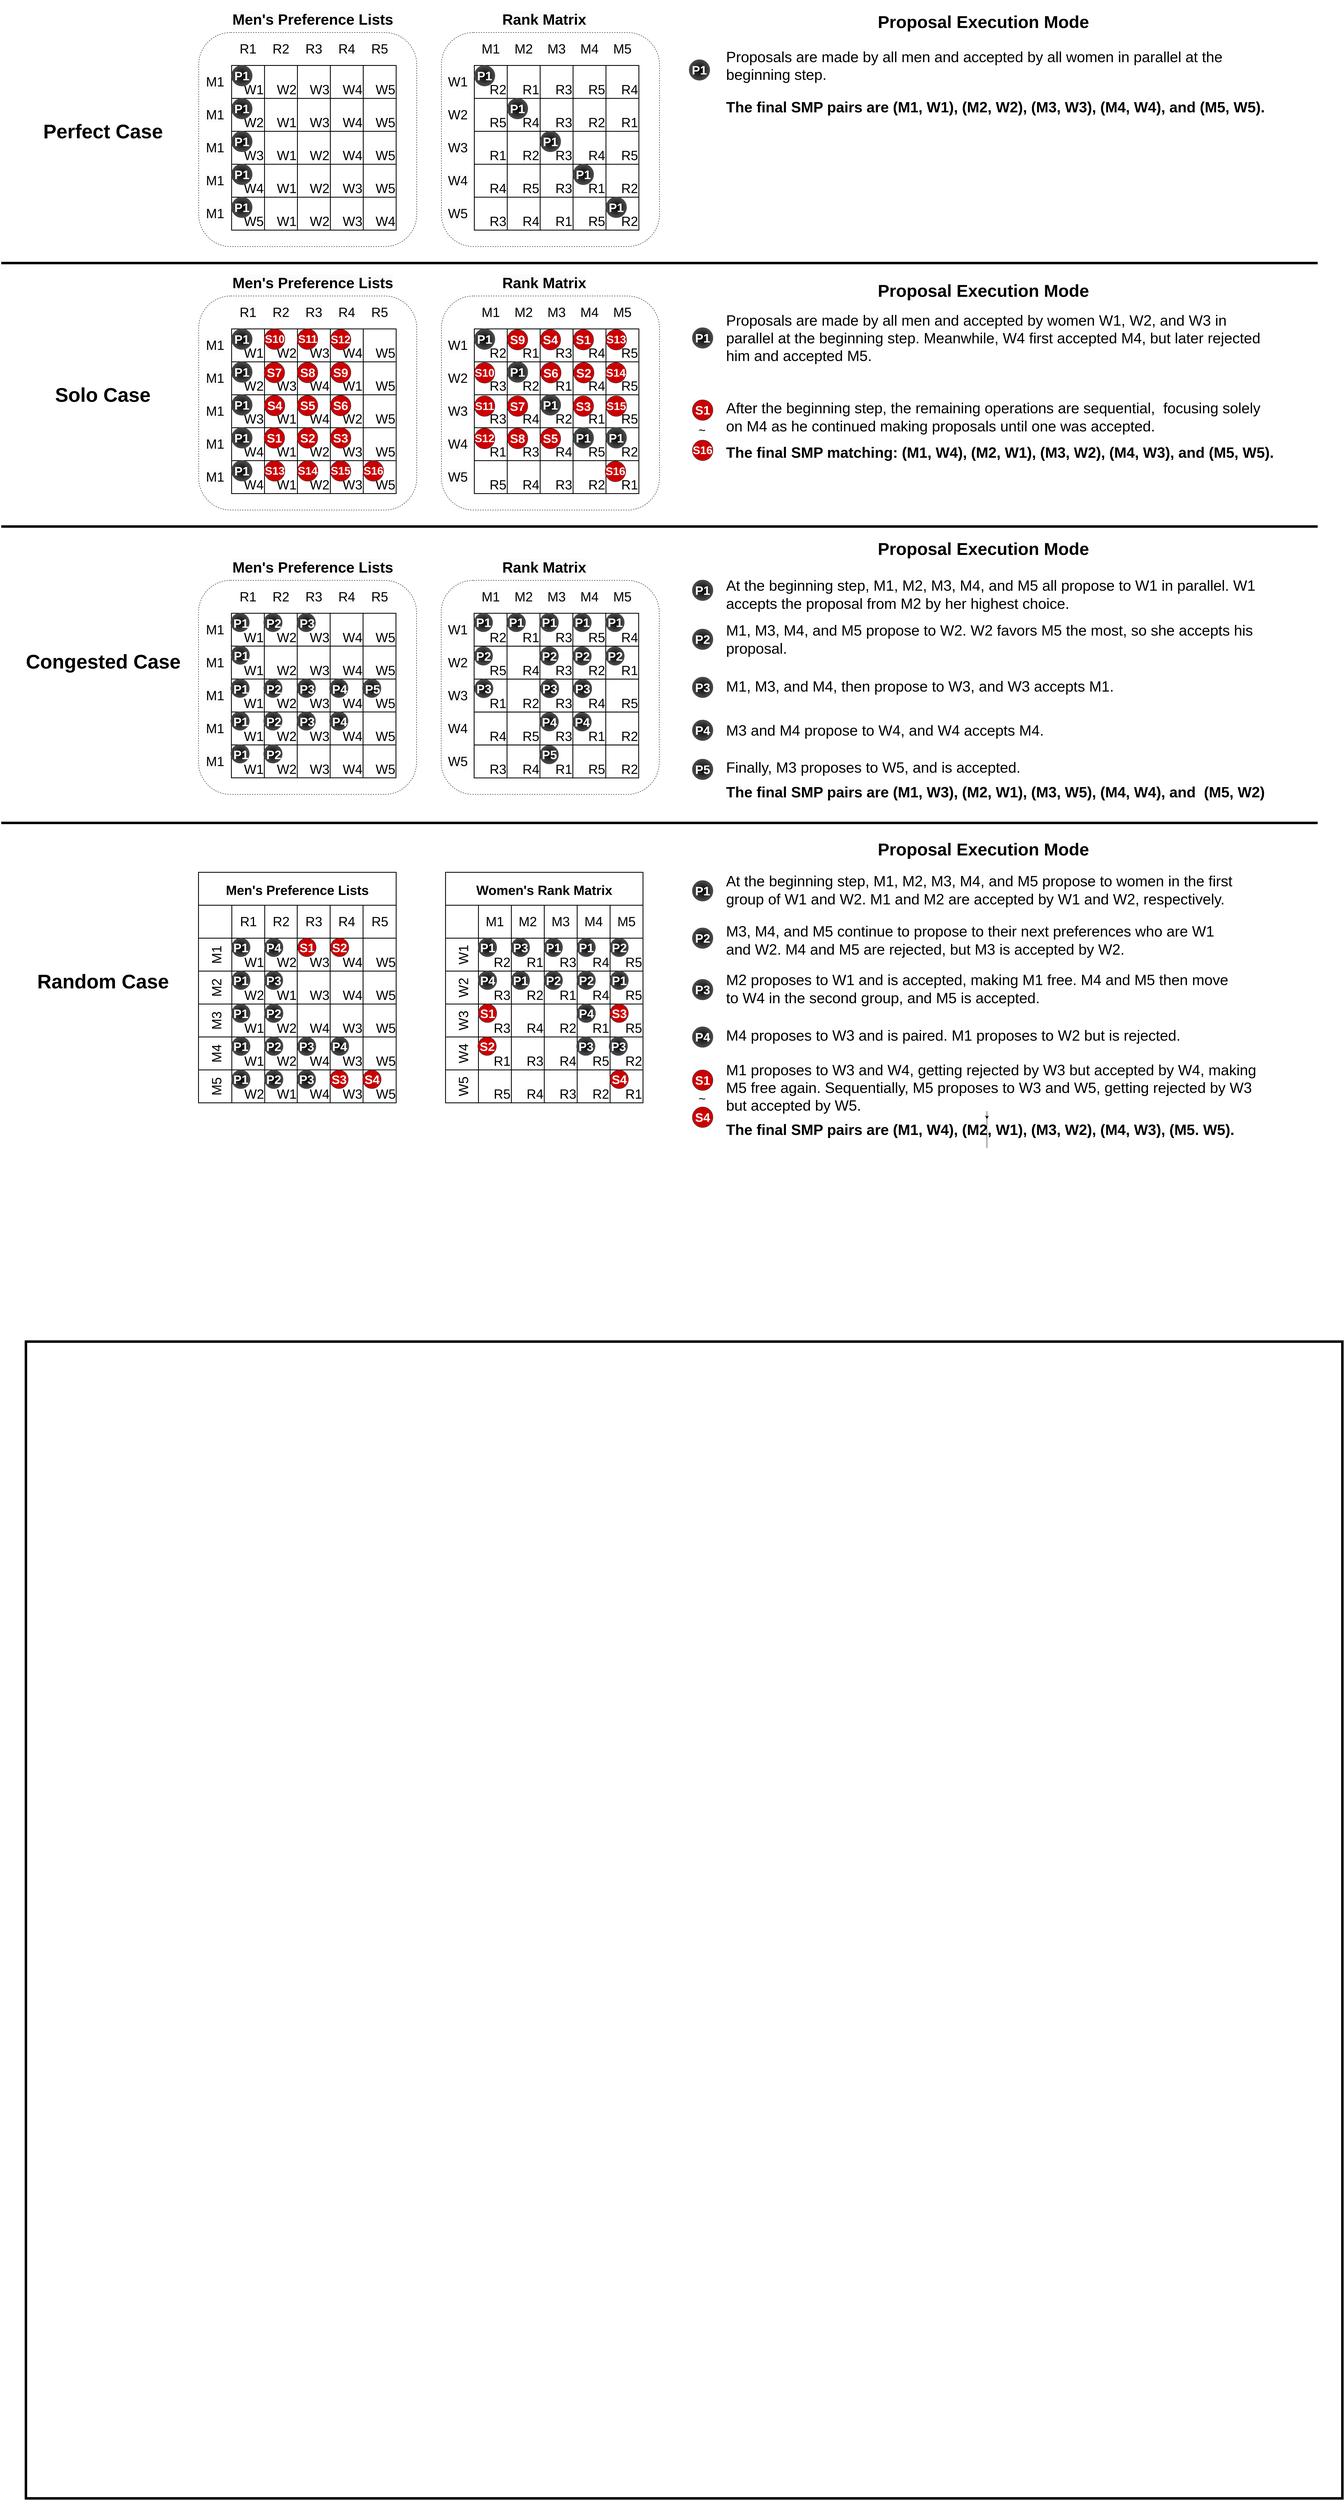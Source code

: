 <mxfile version="24.6.5" type="github">
  <diagram name="Page-1" id="UDRfX3X-FXBvV-juncsd">
    <mxGraphModel dx="12562" dy="5520" grid="1" gridSize="10" guides="1" tooltips="1" connect="1" arrows="1" fold="1" page="1" pageScale="1" pageWidth="850" pageHeight="1100" math="0" shadow="0">
      <root>
        <mxCell id="0" />
        <mxCell id="1" parent="0" />
        <mxCell id="bGb6oID3RMWHNd7Fn-8T-776" value="" style="rounded=1;whiteSpace=wrap;html=1;dashed=1;" vertex="1" parent="1">
          <mxGeometry x="-320" y="-720" width="530" height="520" as="geometry" />
        </mxCell>
        <mxCell id="bGb6oID3RMWHNd7Fn-8T-777" value="" style="rounded=0;whiteSpace=wrap;html=1;fillColor=none;strokeWidth=6;" vertex="1" parent="1">
          <mxGeometry x="-740" y="2460" width="3200" height="2810" as="geometry" />
        </mxCell>
        <mxCell id="bGb6oID3RMWHNd7Fn-8T-852" value="" style="endArrow=none;html=1;rounded=0;strokeWidth=6;" edge="1" parent="1">
          <mxGeometry width="50" height="50" relative="1" as="geometry">
            <mxPoint x="-800" y="-160" as="sourcePoint" />
            <mxPoint x="2400" y="-160" as="targetPoint" />
          </mxGeometry>
        </mxCell>
        <mxCell id="bGb6oID3RMWHNd7Fn-8T-890" value="&lt;font style=&quot;font-size: 48px;&quot;&gt;&lt;b style=&quot;font-size: 48px;&quot;&gt;Perfect Case&lt;/b&gt;&lt;/font&gt;" style="text;strokeColor=none;align=center;fillColor=none;html=1;verticalAlign=middle;whiteSpace=wrap;rounded=0;fontSize=48;" vertex="1" parent="1">
          <mxGeometry x="-700" y="-520" width="294.5" height="80" as="geometry" />
        </mxCell>
        <mxCell id="bGb6oID3RMWHNd7Fn-8T-891" value="&lt;font style=&quot;font-size: 48px;&quot;&gt;&lt;b style=&quot;font-size: 48px;&quot;&gt;Solo Case&lt;/b&gt;&lt;/font&gt;" style="text;strokeColor=none;align=center;fillColor=none;html=1;verticalAlign=middle;whiteSpace=wrap;rounded=0;fontSize=48;" vertex="1" parent="1">
          <mxGeometry x="-672.75" y="120.25" width="240" height="80" as="geometry" />
        </mxCell>
        <mxCell id="bGb6oID3RMWHNd7Fn-8T-892" value="&lt;font style=&quot;font-size: 48px;&quot;&gt;&lt;b style=&quot;font-size: 48px;&quot;&gt;Congested Case&lt;/b&gt;&lt;/font&gt;" style="text;strokeColor=none;align=center;fillColor=none;html=1;verticalAlign=middle;whiteSpace=wrap;rounded=0;fontSize=48;" vertex="1" parent="1">
          <mxGeometry x="-742.5" y="734" width="379.5" height="148.5" as="geometry" />
        </mxCell>
        <mxCell id="bGb6oID3RMWHNd7Fn-8T-898" value="" style="endArrow=none;html=1;rounded=0;strokeWidth=6;" edge="1" parent="1">
          <mxGeometry width="50" height="50" relative="1" as="geometry">
            <mxPoint x="-800" y="480" as="sourcePoint" />
            <mxPoint x="2400" y="480" as="targetPoint" />
          </mxGeometry>
        </mxCell>
        <mxCell id="bGb6oID3RMWHNd7Fn-8T-930" value="" style="endArrow=none;html=1;rounded=0;strokeWidth=6;" edge="1" parent="1">
          <mxGeometry width="50" height="50" relative="1" as="geometry">
            <mxPoint x="-800" y="1200" as="sourcePoint" />
            <mxPoint x="2400" y="1200" as="targetPoint" />
          </mxGeometry>
        </mxCell>
        <mxCell id="bGb6oID3RMWHNd7Fn-8T-931" value="Men&#39;s Preference Lists" style="shape=table;startSize=80;container=1;collapsible=0;childLayout=tableLayout;resizeLast=0;resizeLastRow=0;fontStyle=1;fontSize=32;strokeWidth=2;" vertex="1" parent="1">
          <mxGeometry x="-320.5" y="1320" width="480.5" height="560" as="geometry" />
        </mxCell>
        <mxCell id="bGb6oID3RMWHNd7Fn-8T-932" value="" style="shape=tableRow;horizontal=0;startSize=81;swimlaneHead=0;swimlaneBody=0;strokeColor=inherit;top=0;left=0;bottom=0;right=0;collapsible=0;dropTarget=0;fillColor=none;points=[[0,0.5],[1,0.5]];portConstraint=eastwest;fontSize=32;fontStyle=0;strokeWidth=2;" vertex="1" parent="bGb6oID3RMWHNd7Fn-8T-931">
          <mxGeometry y="80" width="480.5" height="80" as="geometry" />
        </mxCell>
        <mxCell id="bGb6oID3RMWHNd7Fn-8T-933" value="R1" style="shape=partialRectangle;html=1;whiteSpace=wrap;connectable=0;strokeColor=inherit;overflow=hidden;fillColor=none;top=0;left=0;bottom=0;right=0;pointerEvents=1;fontSize=32;fontStyle=0;strokeWidth=2;" vertex="1" parent="bGb6oID3RMWHNd7Fn-8T-932">
          <mxGeometry x="81" width="80" height="80" as="geometry">
            <mxRectangle width="80" height="80" as="alternateBounds" />
          </mxGeometry>
        </mxCell>
        <mxCell id="bGb6oID3RMWHNd7Fn-8T-934" value="R2" style="shape=partialRectangle;html=1;whiteSpace=wrap;connectable=0;strokeColor=inherit;overflow=hidden;fillColor=none;top=0;left=0;bottom=0;right=0;pointerEvents=1;fontSize=32;fontStyle=0;strokeWidth=2;" vertex="1" parent="bGb6oID3RMWHNd7Fn-8T-932">
          <mxGeometry x="161" width="79" height="80" as="geometry">
            <mxRectangle width="79" height="80" as="alternateBounds" />
          </mxGeometry>
        </mxCell>
        <mxCell id="bGb6oID3RMWHNd7Fn-8T-935" value="R3" style="shape=partialRectangle;html=1;whiteSpace=wrap;connectable=0;strokeColor=inherit;overflow=hidden;fillColor=none;top=0;left=0;bottom=0;right=0;pointerEvents=1;strokeWidth=2;resizeWidth=1;resizeHeight=1;fontSize=32;fontStyle=0" vertex="1" parent="bGb6oID3RMWHNd7Fn-8T-932">
          <mxGeometry x="240" width="80" height="80" as="geometry">
            <mxRectangle width="80" height="80" as="alternateBounds" />
          </mxGeometry>
        </mxCell>
        <mxCell id="bGb6oID3RMWHNd7Fn-8T-936" value="R4" style="shape=partialRectangle;html=1;whiteSpace=wrap;connectable=0;strokeColor=inherit;overflow=hidden;fillColor=none;top=0;left=0;bottom=0;right=0;pointerEvents=1;strokeWidth=2;resizeWidth=1;resizeHeight=1;fontSize=32;fontStyle=0" vertex="1" parent="bGb6oID3RMWHNd7Fn-8T-932">
          <mxGeometry x="320" width="80" height="80" as="geometry">
            <mxRectangle width="80" height="80" as="alternateBounds" />
          </mxGeometry>
        </mxCell>
        <mxCell id="bGb6oID3RMWHNd7Fn-8T-937" value="R5" style="shape=partialRectangle;html=1;whiteSpace=wrap;connectable=0;strokeColor=inherit;overflow=hidden;fillColor=none;top=0;left=0;bottom=0;right=0;pointerEvents=1;strokeWidth=2;resizeWidth=1;resizeHeight=1;fontSize=32;fontStyle=0" vertex="1" parent="bGb6oID3RMWHNd7Fn-8T-932">
          <mxGeometry x="400" width="81" height="80" as="geometry">
            <mxRectangle width="81" height="80" as="alternateBounds" />
          </mxGeometry>
        </mxCell>
        <mxCell id="bGb6oID3RMWHNd7Fn-8T-938" value="M1" style="shape=tableRow;horizontal=0;startSize=81;swimlaneHead=0;swimlaneBody=0;strokeColor=inherit;top=0;left=0;bottom=0;right=0;collapsible=0;dropTarget=0;fillColor=none;points=[[0,0.5],[1,0.5]];portConstraint=eastwest;fontSize=32;fontStyle=0;strokeWidth=2;" vertex="1" parent="bGb6oID3RMWHNd7Fn-8T-931">
          <mxGeometry y="160" width="480.5" height="80" as="geometry" />
        </mxCell>
        <mxCell id="bGb6oID3RMWHNd7Fn-8T-939" value="W1" style="shape=partialRectangle;html=1;whiteSpace=wrap;connectable=0;overflow=hidden;top=0;left=0;bottom=0;right=0;pointerEvents=1;strokeColor=default;fillColor=none;fontSize=32;fontStyle=0;strokeWidth=2;verticalAlign=bottom;align=right;" vertex="1" parent="bGb6oID3RMWHNd7Fn-8T-938">
          <mxGeometry x="81" width="80" height="80" as="geometry">
            <mxRectangle width="80" height="80" as="alternateBounds" />
          </mxGeometry>
        </mxCell>
        <mxCell id="bGb6oID3RMWHNd7Fn-8T-940" value="W2" style="shape=partialRectangle;html=1;whiteSpace=wrap;connectable=0;overflow=hidden;top=0;left=0;bottom=0;right=0;pointerEvents=1;fillColor=none;labelBackgroundColor=none;labelBorderColor=none;strokeColor=default;shadow=0;resizable=1;resizeWidth=0;metaEdit=0;backgroundOutline=0;fontSize=32;fontStyle=0;strokeWidth=2;verticalAlign=bottom;align=right;" vertex="1" parent="bGb6oID3RMWHNd7Fn-8T-938">
          <mxGeometry x="161" width="79" height="80" as="geometry">
            <mxRectangle width="79" height="80" as="alternateBounds" />
          </mxGeometry>
        </mxCell>
        <mxCell id="bGb6oID3RMWHNd7Fn-8T-941" value="W3" style="shape=partialRectangle;html=1;whiteSpace=wrap;connectable=0;overflow=hidden;top=0;left=0;bottom=0;right=0;pointerEvents=1;fillColor=none;fontSize=32;fontStyle=0;strokeWidth=2;verticalAlign=bottom;align=right;" vertex="1" parent="bGb6oID3RMWHNd7Fn-8T-938">
          <mxGeometry x="240" width="80" height="80" as="geometry">
            <mxRectangle width="80" height="80" as="alternateBounds" />
          </mxGeometry>
        </mxCell>
        <mxCell id="bGb6oID3RMWHNd7Fn-8T-942" value="W4" style="shape=partialRectangle;html=1;whiteSpace=wrap;connectable=0;overflow=hidden;top=0;left=0;bottom=0;right=0;pointerEvents=1;fillColor=none;fontSize=32;fontStyle=0;strokeWidth=2;verticalAlign=bottom;align=right;" vertex="1" parent="bGb6oID3RMWHNd7Fn-8T-938">
          <mxGeometry x="320" width="80" height="80" as="geometry">
            <mxRectangle width="80" height="80" as="alternateBounds" />
          </mxGeometry>
        </mxCell>
        <mxCell id="bGb6oID3RMWHNd7Fn-8T-943" value="W5" style="shape=partialRectangle;html=1;whiteSpace=wrap;connectable=0;overflow=hidden;top=0;left=0;bottom=0;right=0;pointerEvents=1;fillColor=none;fontSize=32;fontStyle=0;strokeWidth=2;verticalAlign=bottom;align=right;" vertex="1" parent="bGb6oID3RMWHNd7Fn-8T-938">
          <mxGeometry x="400" width="81" height="80" as="geometry">
            <mxRectangle width="81" height="80" as="alternateBounds" />
          </mxGeometry>
        </mxCell>
        <mxCell id="bGb6oID3RMWHNd7Fn-8T-944" value="M2" style="shape=tableRow;horizontal=0;startSize=81;swimlaneHead=0;swimlaneBody=0;strokeColor=inherit;top=0;left=0;bottom=0;right=0;collapsible=0;dropTarget=0;fillColor=none;points=[[0,0.5],[1,0.5]];portConstraint=eastwest;fontSize=32;fontStyle=0;strokeWidth=2;" vertex="1" parent="bGb6oID3RMWHNd7Fn-8T-931">
          <mxGeometry y="240" width="480.5" height="80" as="geometry" />
        </mxCell>
        <mxCell id="bGb6oID3RMWHNd7Fn-8T-945" value="W2" style="shape=partialRectangle;html=1;whiteSpace=wrap;connectable=0;overflow=hidden;top=0;left=0;bottom=0;right=0;pointerEvents=1;strokeOpacity=100;fillColor=none;fontSize=32;fontStyle=0;strokeWidth=2;verticalAlign=bottom;align=right;" vertex="1" parent="bGb6oID3RMWHNd7Fn-8T-944">
          <mxGeometry x="81" width="80" height="80" as="geometry">
            <mxRectangle width="80" height="80" as="alternateBounds" />
          </mxGeometry>
        </mxCell>
        <mxCell id="bGb6oID3RMWHNd7Fn-8T-946" value="W1" style="shape=partialRectangle;html=1;whiteSpace=wrap;connectable=0;strokeColor=inherit;overflow=hidden;fillColor=none;top=0;left=0;bottom=0;right=0;pointerEvents=1;fontSize=32;fontStyle=0;strokeWidth=2;verticalAlign=bottom;align=right;" vertex="1" parent="bGb6oID3RMWHNd7Fn-8T-944">
          <mxGeometry x="161" width="79" height="80" as="geometry">
            <mxRectangle width="79" height="80" as="alternateBounds" />
          </mxGeometry>
        </mxCell>
        <mxCell id="bGb6oID3RMWHNd7Fn-8T-947" value="W3" style="shape=partialRectangle;html=1;whiteSpace=wrap;connectable=0;strokeColor=inherit;overflow=hidden;fillColor=none;top=0;left=0;bottom=0;right=0;pointerEvents=1;fontSize=32;fontStyle=0;strokeWidth=2;verticalAlign=bottom;align=right;" vertex="1" parent="bGb6oID3RMWHNd7Fn-8T-944">
          <mxGeometry x="240" width="80" height="80" as="geometry">
            <mxRectangle width="80" height="80" as="alternateBounds" />
          </mxGeometry>
        </mxCell>
        <mxCell id="bGb6oID3RMWHNd7Fn-8T-948" value="W4" style="shape=partialRectangle;html=1;whiteSpace=wrap;connectable=0;strokeColor=inherit;overflow=hidden;fillColor=none;top=0;left=0;bottom=0;right=0;pointerEvents=1;fontSize=32;fontStyle=0;strokeWidth=2;verticalAlign=bottom;align=right;" vertex="1" parent="bGb6oID3RMWHNd7Fn-8T-944">
          <mxGeometry x="320" width="80" height="80" as="geometry">
            <mxRectangle width="80" height="80" as="alternateBounds" />
          </mxGeometry>
        </mxCell>
        <mxCell id="bGb6oID3RMWHNd7Fn-8T-949" value="W5" style="shape=partialRectangle;html=1;whiteSpace=wrap;connectable=0;strokeColor=inherit;overflow=hidden;fillColor=none;top=0;left=0;bottom=0;right=0;pointerEvents=1;fontSize=32;fontStyle=0;strokeWidth=2;verticalAlign=bottom;align=right;" vertex="1" parent="bGb6oID3RMWHNd7Fn-8T-944">
          <mxGeometry x="400" width="81" height="80" as="geometry">
            <mxRectangle width="81" height="80" as="alternateBounds" />
          </mxGeometry>
        </mxCell>
        <mxCell id="bGb6oID3RMWHNd7Fn-8T-950" value="M3" style="shape=tableRow;horizontal=0;startSize=81;swimlaneHead=0;swimlaneBody=0;strokeColor=inherit;top=0;left=0;bottom=0;right=0;collapsible=0;dropTarget=0;fillColor=none;points=[[0,0.5],[1,0.5]];portConstraint=eastwest;fontSize=32;fontStyle=0;strokeWidth=2;" vertex="1" parent="bGb6oID3RMWHNd7Fn-8T-931">
          <mxGeometry y="320" width="480.5" height="80" as="geometry" />
        </mxCell>
        <mxCell id="bGb6oID3RMWHNd7Fn-8T-951" value="W1" style="shape=partialRectangle;html=1;whiteSpace=wrap;connectable=0;overflow=hidden;top=0;left=0;bottom=0;right=0;pointerEvents=1;fillColor=none;fontSize=32;fontStyle=0;strokeWidth=2;verticalAlign=bottom;align=right;" vertex="1" parent="bGb6oID3RMWHNd7Fn-8T-950">
          <mxGeometry x="81" width="80" height="80" as="geometry">
            <mxRectangle width="80" height="80" as="alternateBounds" />
          </mxGeometry>
        </mxCell>
        <mxCell id="bGb6oID3RMWHNd7Fn-8T-952" value="W2" style="shape=partialRectangle;html=1;whiteSpace=wrap;connectable=0;overflow=hidden;top=0;left=0;bottom=0;right=0;pointerEvents=1;fillColor=none;fontSize=32;fontStyle=0;strokeWidth=2;verticalAlign=bottom;align=right;" vertex="1" parent="bGb6oID3RMWHNd7Fn-8T-950">
          <mxGeometry x="161" width="79" height="80" as="geometry">
            <mxRectangle width="79" height="80" as="alternateBounds" />
          </mxGeometry>
        </mxCell>
        <mxCell id="bGb6oID3RMWHNd7Fn-8T-953" value="W4" style="shape=partialRectangle;html=1;whiteSpace=wrap;connectable=0;strokeColor=inherit;overflow=hidden;fillColor=none;top=0;left=0;bottom=0;right=0;pointerEvents=1;fontSize=32;fontStyle=0;strokeWidth=2;verticalAlign=bottom;align=right;" vertex="1" parent="bGb6oID3RMWHNd7Fn-8T-950">
          <mxGeometry x="240" width="80" height="80" as="geometry">
            <mxRectangle width="80" height="80" as="alternateBounds" />
          </mxGeometry>
        </mxCell>
        <mxCell id="bGb6oID3RMWHNd7Fn-8T-954" value="W3" style="shape=partialRectangle;html=1;whiteSpace=wrap;connectable=0;strokeColor=inherit;overflow=hidden;fillColor=none;top=0;left=0;bottom=0;right=0;pointerEvents=1;fontSize=32;fontStyle=0;strokeWidth=2;verticalAlign=bottom;align=right;" vertex="1" parent="bGb6oID3RMWHNd7Fn-8T-950">
          <mxGeometry x="320" width="80" height="80" as="geometry">
            <mxRectangle width="80" height="80" as="alternateBounds" />
          </mxGeometry>
        </mxCell>
        <mxCell id="bGb6oID3RMWHNd7Fn-8T-955" value="W5" style="shape=partialRectangle;html=1;whiteSpace=wrap;connectable=0;strokeColor=inherit;overflow=hidden;fillColor=none;top=0;left=0;bottom=0;right=0;pointerEvents=1;fontSize=32;fontStyle=0;strokeWidth=2;verticalAlign=bottom;align=right;" vertex="1" parent="bGb6oID3RMWHNd7Fn-8T-950">
          <mxGeometry x="400" width="81" height="80" as="geometry">
            <mxRectangle width="81" height="80" as="alternateBounds" />
          </mxGeometry>
        </mxCell>
        <mxCell id="bGb6oID3RMWHNd7Fn-8T-956" value="M4" style="shape=tableRow;horizontal=0;startSize=81;swimlaneHead=0;swimlaneBody=0;strokeColor=inherit;top=0;left=0;bottom=0;right=0;collapsible=0;dropTarget=0;fillColor=none;points=[[0,0.5],[1,0.5]];portConstraint=eastwest;fontSize=32;fontStyle=0;strokeWidth=2;" vertex="1" parent="bGb6oID3RMWHNd7Fn-8T-931">
          <mxGeometry y="400" width="480.5" height="80" as="geometry" />
        </mxCell>
        <mxCell id="bGb6oID3RMWHNd7Fn-8T-957" value="W1" style="shape=partialRectangle;html=1;whiteSpace=wrap;connectable=0;overflow=hidden;top=0;left=0;bottom=0;right=0;pointerEvents=1;fillColor=none;fontSize=32;fontStyle=0;strokeWidth=2;verticalAlign=bottom;align=right;" vertex="1" parent="bGb6oID3RMWHNd7Fn-8T-956">
          <mxGeometry x="81" width="80" height="80" as="geometry">
            <mxRectangle width="80" height="80" as="alternateBounds" />
          </mxGeometry>
        </mxCell>
        <mxCell id="bGb6oID3RMWHNd7Fn-8T-958" value="W2" style="shape=partialRectangle;html=1;whiteSpace=wrap;connectable=0;overflow=hidden;top=0;left=0;bottom=0;right=0;pointerEvents=1;fillColor=none;fontSize=32;fontStyle=0;strokeWidth=2;verticalAlign=bottom;align=right;" vertex="1" parent="bGb6oID3RMWHNd7Fn-8T-956">
          <mxGeometry x="161" width="79" height="80" as="geometry">
            <mxRectangle width="79" height="80" as="alternateBounds" />
          </mxGeometry>
        </mxCell>
        <mxCell id="bGb6oID3RMWHNd7Fn-8T-959" value="W4" style="shape=partialRectangle;html=1;whiteSpace=wrap;connectable=0;strokeColor=inherit;overflow=hidden;fillColor=none;top=0;left=0;bottom=0;right=0;pointerEvents=1;fontSize=32;fontStyle=0;strokeWidth=2;verticalAlign=bottom;align=right;" vertex="1" parent="bGb6oID3RMWHNd7Fn-8T-956">
          <mxGeometry x="240" width="80" height="80" as="geometry">
            <mxRectangle width="80" height="80" as="alternateBounds" />
          </mxGeometry>
        </mxCell>
        <mxCell id="bGb6oID3RMWHNd7Fn-8T-960" value="W3" style="shape=partialRectangle;html=1;whiteSpace=wrap;connectable=0;strokeColor=inherit;overflow=hidden;fillColor=none;top=0;left=0;bottom=0;right=0;pointerEvents=1;fontSize=32;fontStyle=0;strokeWidth=2;verticalAlign=bottom;align=right;" vertex="1" parent="bGb6oID3RMWHNd7Fn-8T-956">
          <mxGeometry x="320" width="80" height="80" as="geometry">
            <mxRectangle width="80" height="80" as="alternateBounds" />
          </mxGeometry>
        </mxCell>
        <mxCell id="bGb6oID3RMWHNd7Fn-8T-961" value="W5" style="shape=partialRectangle;html=1;whiteSpace=wrap;connectable=0;strokeColor=inherit;overflow=hidden;fillColor=none;top=0;left=0;bottom=0;right=0;pointerEvents=1;fontSize=32;fontStyle=0;strokeWidth=2;verticalAlign=bottom;align=right;" vertex="1" parent="bGb6oID3RMWHNd7Fn-8T-956">
          <mxGeometry x="400" width="81" height="80" as="geometry">
            <mxRectangle width="81" height="80" as="alternateBounds" />
          </mxGeometry>
        </mxCell>
        <mxCell id="bGb6oID3RMWHNd7Fn-8T-962" value="M5" style="shape=tableRow;horizontal=0;startSize=81;swimlaneHead=0;swimlaneBody=0;strokeColor=inherit;top=0;left=0;bottom=0;right=0;collapsible=0;dropTarget=0;fillColor=none;points=[[0,0.5],[1,0.5]];portConstraint=eastwest;fontSize=32;fontStyle=0;strokeWidth=2;" vertex="1" parent="bGb6oID3RMWHNd7Fn-8T-931">
          <mxGeometry y="480" width="480.5" height="80" as="geometry" />
        </mxCell>
        <mxCell id="bGb6oID3RMWHNd7Fn-8T-963" value="W2" style="shape=partialRectangle;html=1;whiteSpace=wrap;connectable=0;overflow=hidden;top=0;left=0;bottom=0;right=0;pointerEvents=1;fillColor=none;fontSize=32;fontStyle=0;strokeWidth=2;verticalAlign=bottom;align=right;" vertex="1" parent="bGb6oID3RMWHNd7Fn-8T-962">
          <mxGeometry x="81" width="80" height="80" as="geometry">
            <mxRectangle width="80" height="80" as="alternateBounds" />
          </mxGeometry>
        </mxCell>
        <mxCell id="bGb6oID3RMWHNd7Fn-8T-964" value="W1" style="shape=partialRectangle;html=1;whiteSpace=wrap;connectable=0;overflow=hidden;top=0;left=0;bottom=0;right=0;pointerEvents=1;fillColor=none;fontSize=32;fontStyle=0;strokeWidth=2;verticalAlign=bottom;align=right;" vertex="1" parent="bGb6oID3RMWHNd7Fn-8T-962">
          <mxGeometry x="161" width="79" height="80" as="geometry">
            <mxRectangle width="79" height="80" as="alternateBounds" />
          </mxGeometry>
        </mxCell>
        <mxCell id="bGb6oID3RMWHNd7Fn-8T-965" value="W4" style="shape=partialRectangle;html=1;whiteSpace=wrap;connectable=0;strokeColor=inherit;overflow=hidden;fillColor=none;top=0;left=0;bottom=0;right=0;pointerEvents=1;fontSize=32;fontStyle=0;strokeWidth=2;verticalAlign=bottom;align=right;" vertex="1" parent="bGb6oID3RMWHNd7Fn-8T-962">
          <mxGeometry x="240" width="80" height="80" as="geometry">
            <mxRectangle width="80" height="80" as="alternateBounds" />
          </mxGeometry>
        </mxCell>
        <mxCell id="bGb6oID3RMWHNd7Fn-8T-966" value="W3" style="shape=partialRectangle;html=1;whiteSpace=wrap;connectable=0;strokeColor=inherit;overflow=hidden;fillColor=none;top=0;left=0;bottom=0;right=0;pointerEvents=1;fontSize=32;fontStyle=0;strokeWidth=2;verticalAlign=bottom;align=right;" vertex="1" parent="bGb6oID3RMWHNd7Fn-8T-962">
          <mxGeometry x="320" width="80" height="80" as="geometry">
            <mxRectangle width="80" height="80" as="alternateBounds" />
          </mxGeometry>
        </mxCell>
        <mxCell id="bGb6oID3RMWHNd7Fn-8T-967" value="W5" style="shape=partialRectangle;html=1;whiteSpace=wrap;connectable=0;strokeColor=inherit;overflow=hidden;fillColor=none;top=0;left=0;bottom=0;right=0;pointerEvents=1;fontSize=32;fontStyle=0;strokeWidth=2;verticalAlign=bottom;align=right;" vertex="1" parent="bGb6oID3RMWHNd7Fn-8T-962">
          <mxGeometry x="400" width="81" height="80" as="geometry">
            <mxRectangle width="81" height="80" as="alternateBounds" />
          </mxGeometry>
        </mxCell>
        <mxCell id="bGb6oID3RMWHNd7Fn-8T-968" value="&lt;font style=&quot;font-size: 48px;&quot;&gt;&lt;b style=&quot;font-size: 48px;&quot;&gt;Random Case&lt;/b&gt;&lt;/font&gt;" style="text;strokeColor=none;align=center;fillColor=none;html=1;verticalAlign=middle;whiteSpace=wrap;rounded=0;fontSize=48;" vertex="1" parent="1">
          <mxGeometry x="-725" y="1511.67" width="344.5" height="146.67" as="geometry" />
        </mxCell>
        <mxCell id="bGb6oID3RMWHNd7Fn-8T-969" value="P1" style="ellipse;whiteSpace=wrap;html=1;aspect=fixed;strokeColor=#314354;align=center;verticalAlign=middle;fontFamily=Helvetica;fontSize=30;fillColor=#000000;fontColor=#ffffff;gradientColor=#4D4D4D;gradientDirection=radial;fontStyle=1" vertex="1" parent="1">
          <mxGeometry x="-240" y="1640.12" width="45" height="45" as="geometry" />
        </mxCell>
        <mxCell id="bGb6oID3RMWHNd7Fn-8T-970" value="P1" style="ellipse;whiteSpace=wrap;html=1;aspect=fixed;strokeColor=#314354;align=center;verticalAlign=middle;fontFamily=Helvetica;fontSize=30;fillColor=#000000;fontColor=#ffffff;gradientColor=#4D4D4D;gradientDirection=radial;fontStyle=1" vertex="1" parent="1">
          <mxGeometry x="-240" y="1720.12" width="45" height="45" as="geometry" />
        </mxCell>
        <mxCell id="bGb6oID3RMWHNd7Fn-8T-971" value="P1" style="ellipse;whiteSpace=wrap;html=1;aspect=fixed;strokeColor=#314354;align=center;verticalAlign=middle;fontFamily=Helvetica;fontSize=30;fillColor=#000000;fontColor=#ffffff;gradientColor=#4D4D4D;gradientDirection=radial;fontStyle=1" vertex="1" parent="1">
          <mxGeometry x="-240" y="1800.44" width="45" height="45" as="geometry" />
        </mxCell>
        <mxCell id="bGb6oID3RMWHNd7Fn-8T-972" value="P2" style="ellipse;whiteSpace=wrap;html=1;aspect=fixed;strokeColor=#314354;align=center;verticalAlign=middle;fontFamily=Helvetica;fontSize=30;fillColor=#000000;fontColor=#ffffff;fillStyle=solid;strokeWidth=1;fontStyle=1;gradientColor=#4D4D4D;gradientDirection=radial;" vertex="1" parent="1">
          <mxGeometry x="-160" y="1640" width="45" height="45" as="geometry" />
        </mxCell>
        <mxCell id="bGb6oID3RMWHNd7Fn-8T-973" value="P2" style="ellipse;whiteSpace=wrap;html=1;aspect=fixed;strokeColor=#314354;align=center;verticalAlign=middle;fontFamily=Helvetica;fontSize=30;fillColor=#000000;fontColor=#ffffff;gradientColor=#4D4D4D;gradientDirection=radial;fontStyle=1;" vertex="1" parent="1">
          <mxGeometry x="-160" y="1720.0" width="45" height="45" as="geometry" />
        </mxCell>
        <mxCell id="bGb6oID3RMWHNd7Fn-8T-974" value="S1" style="ellipse;whiteSpace=wrap;html=1;aspect=fixed;strokeColor=#314354;align=center;verticalAlign=middle;fontFamily=Helvetica;fontSize=30;fillColor=#CC0000;fontColor=#ffffff;fontStyle=1;" vertex="1" parent="1">
          <mxGeometry x="-79.5" y="1480.0" width="45" height="45" as="geometry" />
        </mxCell>
        <mxCell id="bGb6oID3RMWHNd7Fn-8T-975" value="P4" style="ellipse;whiteSpace=wrap;html=1;aspect=fixed;strokeColor=#314354;align=center;verticalAlign=middle;fontFamily=Helvetica;fontSize=30;fillColor=#000000;fontColor=#ffffff;fillStyle=solid;strokeWidth=1;fontStyle=1;gradientColor=#4D4D4D;gradientDirection=radial;" vertex="1" parent="1">
          <mxGeometry y="1720.0" width="45" height="45" as="geometry" />
        </mxCell>
        <mxCell id="bGb6oID3RMWHNd7Fn-8T-976" value="S4" style="ellipse;whiteSpace=wrap;html=1;aspect=fixed;strokeColor=#314354;align=center;verticalAlign=middle;fontFamily=Helvetica;fontSize=30;fillColor=#CC0000;fontColor=#ffffff;fillStyle=solid;strokeWidth=1;fontStyle=1;gradientColor=none;gradientDirection=radial;" vertex="1" parent="1">
          <mxGeometry x="78.5" y="1800.44" width="45" height="45" as="geometry" />
        </mxCell>
        <mxCell id="bGb6oID3RMWHNd7Fn-8T-977" value="S1" style="ellipse;whiteSpace=wrap;html=1;aspect=fixed;strokeColor=#314354;align=center;verticalAlign=middle;fontFamily=Helvetica;fontSize=30;fillColor=#CC0000;fontColor=#ffffff;fontStyle=1;" vertex="1" parent="1">
          <mxGeometry x="880" y="172.25" width="50" height="50" as="geometry" />
        </mxCell>
        <mxCell id="bGb6oID3RMWHNd7Fn-8T-978" value="P1" style="ellipse;whiteSpace=wrap;html=1;aspect=fixed;strokeColor=#314354;align=center;verticalAlign=middle;fontFamily=Helvetica;fontSize=30;fillColor=#000000;fontColor=#ffffff;fontStyle=1;gradientColor=#4D4D4D;gradientDirection=radial;" vertex="1" parent="1">
          <mxGeometry x="880" y="-3" width="50" height="50" as="geometry" />
        </mxCell>
        <mxCell id="bGb6oID3RMWHNd7Fn-8T-979" value="P1" style="ellipse;whiteSpace=wrap;html=1;aspect=fixed;strokeColor=#314354;align=center;verticalAlign=middle;fontFamily=Helvetica;fontSize=30;fillColor=#000000;fontColor=#ffffff;gradientColor=#4D4D4D;gradientDirection=radial;fontStyle=1" vertex="1" parent="1">
          <mxGeometry x="880" y="610" width="50" height="50" as="geometry" />
        </mxCell>
        <mxCell id="bGb6oID3RMWHNd7Fn-8T-980" value="P2" style="ellipse;whiteSpace=wrap;html=1;aspect=fixed;strokeColor=#314354;align=center;verticalAlign=middle;fontFamily=Helvetica;fontSize=30;fillColor=#000000;fontColor=#ffffff;gradientColor=#4D4D4D;gradientDirection=radial;fontStyle=1" vertex="1" parent="1">
          <mxGeometry x="880" y="729" width="50" height="50" as="geometry" />
        </mxCell>
        <mxCell id="bGb6oID3RMWHNd7Fn-8T-981" value="P3" style="ellipse;whiteSpace=wrap;html=1;aspect=fixed;strokeColor=#314354;align=center;verticalAlign=middle;fontFamily=Helvetica;fontSize=30;fillColor=#000000;fontColor=#ffffff;gradientColor=#4D4D4D;gradientDirection=radial;fontStyle=1" vertex="1" parent="1">
          <mxGeometry x="880" y="845.77" width="50" height="50" as="geometry" />
        </mxCell>
        <mxCell id="bGb6oID3RMWHNd7Fn-8T-982" value="P4" style="ellipse;whiteSpace=wrap;html=1;aspect=fixed;strokeColor=#314354;align=center;verticalAlign=middle;fontFamily=Helvetica;fontSize=30;fillColor=#000000;fontColor=#ffffff;gradientColor=#4D4D4D;gradientDirection=radial;fontStyle=1;direction=south;" vertex="1" parent="1">
          <mxGeometry x="880" y="950" width="50" height="50" as="geometry" />
        </mxCell>
        <mxCell id="bGb6oID3RMWHNd7Fn-8T-983" value="P2" style="ellipse;whiteSpace=wrap;html=1;aspect=fixed;strokeColor=#314354;align=center;verticalAlign=middle;fontFamily=Helvetica;fontSize=30;fillColor=#000000;fontColor=#ffffff;gradientColor=#4D4D4D;gradientDirection=radial;fontStyle=1;" vertex="1" parent="1">
          <mxGeometry x="-160" y="1800.44" width="45" height="45" as="geometry" />
        </mxCell>
        <mxCell id="bGb6oID3RMWHNd7Fn-8T-984" value="P3" style="ellipse;whiteSpace=wrap;html=1;aspect=fixed;strokeColor=#314354;align=center;verticalAlign=middle;fontFamily=Helvetica;fontSize=30;fillColor=#000000;fontColor=#ffffff;fillStyle=solid;strokeWidth=1;fontStyle=1;gradientColor=#4D4D4D;gradientDirection=radial;" vertex="1" parent="1">
          <mxGeometry x="-160.5" y="1560" width="45" height="45" as="geometry" />
        </mxCell>
        <mxCell id="bGb6oID3RMWHNd7Fn-8T-985" value="P4" style="ellipse;whiteSpace=wrap;html=1;aspect=fixed;strokeColor=#314354;align=center;verticalAlign=middle;fontFamily=Helvetica;fontSize=30;fillColor=#000000;fontColor=#ffffff;fontStyle=1;gradientColor=#4D4D4D;gradientDirection=radial;" vertex="1" parent="1">
          <mxGeometry x="-160" y="1480.0" width="45" height="45" as="geometry" />
        </mxCell>
        <mxCell id="bGb6oID3RMWHNd7Fn-8T-986" value="P3" style="ellipse;whiteSpace=wrap;html=1;aspect=fixed;strokeColor=#314354;align=center;verticalAlign=middle;fontFamily=Helvetica;fontSize=30;fillColor=#000000;fontColor=#ffffff;fillStyle=solid;strokeWidth=1;fontStyle=1;gradientColor=#4D4D4D;gradientDirection=radial;" vertex="1" parent="1">
          <mxGeometry x="-80.5" y="1800.44" width="45" height="45" as="geometry" />
        </mxCell>
        <mxCell id="bGb6oID3RMWHNd7Fn-8T-987" value="P1" style="ellipse;whiteSpace=wrap;html=1;aspect=fixed;strokeColor=#314354;align=center;verticalAlign=middle;fontFamily=Helvetica;fontSize=30;fillColor=#000000;fontColor=#ffffff;strokeWidth=1;perimeterSpacing=1;gradientColor=#4D4D4D;gradientDirection=radial;fontStyle=1;fillStyle=solid;" vertex="1" parent="1">
          <mxGeometry x="-240" y="1480.0" width="45" height="45" as="geometry" />
        </mxCell>
        <mxCell id="bGb6oID3RMWHNd7Fn-8T-988" value="P1" style="ellipse;whiteSpace=wrap;html=1;aspect=fixed;strokeColor=#314354;align=center;verticalAlign=middle;fontFamily=Helvetica;fontSize=30;fillColor=#000000;fontColor=#ffffff;strokeWidth=1;perimeterSpacing=1;gradientColor=#4D4D4D;gradientDirection=radial;fontStyle=1;fillStyle=solid;" vertex="1" parent="1">
          <mxGeometry x="-240" y="1560" width="45" height="45" as="geometry" />
        </mxCell>
        <mxCell id="bGb6oID3RMWHNd7Fn-8T-989" value="S2" style="ellipse;whiteSpace=wrap;html=1;aspect=fixed;strokeColor=#314354;align=center;verticalAlign=middle;fontFamily=Helvetica;fontSize=30;fillColor=#CC0000;fontColor=#ffffff;fontStyle=1;fillStyle=solid;strokeWidth=1;gradientColor=none;gradientDirection=radial;" vertex="1" parent="1">
          <mxGeometry y="1480.0" width="45" height="45" as="geometry" />
        </mxCell>
        <mxCell id="bGb6oID3RMWHNd7Fn-8T-990" value="P3" style="ellipse;whiteSpace=wrap;html=1;aspect=fixed;strokeColor=#314354;align=center;verticalAlign=middle;fontFamily=Helvetica;fontSize=30;fillColor=#000000;fontColor=#ffffff;fontStyle=1;gradientColor=#4D4D4D;gradientDirection=radial;" vertex="1" parent="1">
          <mxGeometry x="-80" y="1720.24" width="45" height="45" as="geometry" />
        </mxCell>
        <mxCell id="bGb6oID3RMWHNd7Fn-8T-991" value="S3" style="ellipse;whiteSpace=wrap;html=1;aspect=fixed;strokeColor=#314354;align=center;verticalAlign=middle;fontFamily=Helvetica;fontSize=30;fillColor=#CC0000;fontColor=#ffffff;fillStyle=solid;strokeWidth=1;fontStyle=1;gradientColor=none;gradientDirection=radial;" vertex="1" parent="1">
          <mxGeometry x="-1.5" y="1800.44" width="45" height="45" as="geometry" />
        </mxCell>
        <mxCell id="bGb6oID3RMWHNd7Fn-8T-992" value="S16" style="ellipse;whiteSpace=wrap;html=1;aspect=fixed;strokeColor=#314354;align=center;verticalAlign=middle;fontFamily=Helvetica;fontSize=27;fillColor=#CC0000;fontColor=#ffffff;fontStyle=1;" vertex="1" parent="1">
          <mxGeometry x="880" y="270" width="50" height="50" as="geometry" />
        </mxCell>
        <mxCell id="bGb6oID3RMWHNd7Fn-8T-993" value="&lt;h1 style=&quot;font-size: 30px;&quot;&gt;&lt;span style=&quot;font-weight: 400; font-size: 30px;&quot;&gt;~&lt;/span&gt;&lt;/h1&gt;" style="text;strokeColor=none;align=left;fillColor=none;html=1;verticalAlign=middle;whiteSpace=wrap;rounded=0;fontFamily=Helvetica;fontSize=30;fontColor=default;" vertex="1" parent="1">
          <mxGeometry x="893" y="229.75" width="20" height="30" as="geometry" />
        </mxCell>
        <mxCell id="bGb6oID3RMWHNd7Fn-8T-994" value="P1" style="ellipse;whiteSpace=wrap;html=1;aspect=fixed;strokeColor=#314354;align=center;verticalAlign=middle;fontFamily=Helvetica;fontSize=30;fillColor=#000000;fontColor=#ffffff;strokeWidth=1;perimeterSpacing=1;gradientColor=#4D4D4D;gradientDirection=radial;fontStyle=1;fillStyle=solid;" vertex="1" parent="1">
          <mxGeometry x="880" y="1340" width="50" height="50" as="geometry" />
        </mxCell>
        <mxCell id="bGb6oID3RMWHNd7Fn-8T-995" value="P2" style="ellipse;whiteSpace=wrap;html=1;aspect=fixed;strokeColor=#314354;align=center;verticalAlign=middle;fontFamily=Helvetica;fontSize=30;fillColor=#000000;fontColor=#ffffff;gradientColor=#4D4D4D;gradientDirection=radial;fontStyle=1;" vertex="1" parent="1">
          <mxGeometry x="880" y="1455" width="50" height="50" as="geometry" />
        </mxCell>
        <mxCell id="bGb6oID3RMWHNd7Fn-8T-996" value="P3" style="ellipse;whiteSpace=wrap;html=1;aspect=fixed;strokeColor=#314354;align=center;verticalAlign=middle;fontFamily=Helvetica;fontSize=30;fillColor=#000000;fontColor=#ffffff;fontStyle=1;gradientColor=#4D4D4D;gradientDirection=radial;" vertex="1" parent="1">
          <mxGeometry x="880" y="1580.0" width="50" height="50" as="geometry" />
        </mxCell>
        <mxCell id="bGb6oID3RMWHNd7Fn-8T-997" value="P4" style="ellipse;whiteSpace=wrap;html=1;aspect=fixed;strokeColor=#314354;align=center;verticalAlign=middle;fontFamily=Helvetica;fontSize=30;fillColor=#000000;fontColor=#ffffff;fontStyle=1;gradientColor=#4D4D4D;gradientDirection=radial;" vertex="1" parent="1">
          <mxGeometry x="880" y="1695.24" width="50" height="50" as="geometry" />
        </mxCell>
        <mxCell id="bGb6oID3RMWHNd7Fn-8T-998" value="S1" style="ellipse;whiteSpace=wrap;html=1;aspect=fixed;strokeColor=#314354;align=center;verticalAlign=middle;fontFamily=Helvetica;fontSize=30;fillColor=#CC0000;fontColor=#ffffff;fontStyle=1;" vertex="1" parent="1">
          <mxGeometry x="880" y="1800" width="50" height="50" as="geometry" />
        </mxCell>
        <mxCell id="bGb6oID3RMWHNd7Fn-8T-999" value="S4" style="ellipse;whiteSpace=wrap;html=1;aspect=fixed;strokeColor=#314354;align=center;verticalAlign=middle;fontFamily=Helvetica;fontSize=30;fillColor=#CC0000;fontColor=#ffffff;fillStyle=solid;strokeWidth=1;fontStyle=1;gradientColor=none;gradientDirection=radial;" vertex="1" parent="1">
          <mxGeometry x="880" y="1890.0" width="50" height="50" as="geometry" />
        </mxCell>
        <mxCell id="bGb6oID3RMWHNd7Fn-8T-1000" value="&lt;h1 style=&quot;font-size: 30px;&quot;&gt;&lt;span style=&quot;font-weight: 400; font-size: 30px;&quot;&gt;~&lt;/span&gt;&lt;/h1&gt;" style="text;strokeColor=none;align=left;fillColor=none;html=1;verticalAlign=middle;whiteSpace=wrap;rounded=0;fontFamily=Helvetica;fontSize=30;fontColor=default;" vertex="1" parent="1">
          <mxGeometry x="893" y="1844.44" width="50" height="50" as="geometry" />
        </mxCell>
        <mxCell id="bGb6oID3RMWHNd7Fn-8T-1001" value="&lt;p style=&quot;font-size: 36px;&quot;&gt;&lt;span style=&quot;font-size: 36px;&quot;&gt;At the beginning step, M1, M2, M3, M4, and M5 all propose to W1 in parallel. W1 accepts the proposal from M2 by her highest choice.&lt;/span&gt;&lt;br style=&quot;font-size: 36px;&quot;&gt;&lt;/p&gt;" style="text;strokeColor=none;align=left;fillColor=none;html=1;verticalAlign=middle;whiteSpace=wrap;rounded=0;fontFamily=Helvetica;fontSize=36;fontColor=default;fontStyle=0" vertex="1" parent="1">
          <mxGeometry x="960" y="630" width="1315.5" height="30" as="geometry" />
        </mxCell>
        <mxCell id="bGb6oID3RMWHNd7Fn-8T-1002" value="&lt;p style=&quot;font-size: 36px;&quot;&gt;M1, M3, M4, and M5 propose to W2. W2 favors M5 the most, so she accepts his proposal.&lt;br style=&quot;font-size: 36px;&quot;&gt;&lt;/p&gt;" style="text;strokeColor=none;align=left;fillColor=none;html=1;verticalAlign=middle;whiteSpace=wrap;rounded=0;fontFamily=Helvetica;fontSize=36;fontColor=default;fontStyle=0" vertex="1" parent="1">
          <mxGeometry x="960" y="738.5" width="1285.5" height="30" as="geometry" />
        </mxCell>
        <mxCell id="bGb6oID3RMWHNd7Fn-8T-1003" value="&lt;p style=&quot;font-size: 36px;&quot;&gt;M1, M3, and M4, then propose to W3, and W3 accepts M1.&lt;br style=&quot;font-size: 36px;&quot;&gt;&lt;/p&gt;" style="text;strokeColor=none;align=left;fillColor=none;html=1;verticalAlign=middle;whiteSpace=wrap;rounded=0;fontFamily=Helvetica;fontSize=36;fontColor=default;fontStyle=0" vertex="1" parent="1">
          <mxGeometry x="960" y="853.27" width="1004.5" height="30" as="geometry" />
        </mxCell>
        <mxCell id="bGb6oID3RMWHNd7Fn-8T-1004" value="&lt;p style=&quot;font-size: 36px;&quot;&gt;M3 and M4 propose to W4, and W4 accepts M4.&lt;br style=&quot;font-size: 36px;&quot;&gt;&lt;/p&gt;" style="text;strokeColor=none;align=left;fillColor=none;html=1;verticalAlign=middle;whiteSpace=wrap;rounded=0;fontFamily=Helvetica;fontSize=36;fontColor=default;fontStyle=0" vertex="1" parent="1">
          <mxGeometry x="960" y="960" width="885.5" height="30" as="geometry" />
        </mxCell>
        <mxCell id="bGb6oID3RMWHNd7Fn-8T-1005" value="&lt;p style=&quot;font-size: 36px;&quot;&gt;Finally, M3 proposes to W5, and is accepted.&lt;br style=&quot;font-size: 36px;&quot;&gt;&lt;/p&gt;" style="text;strokeColor=none;align=left;fillColor=none;html=1;verticalAlign=middle;whiteSpace=wrap;rounded=0;fontFamily=Helvetica;fontSize=36;fontColor=default;fontStyle=0" vertex="1" parent="1">
          <mxGeometry x="960" y="1050" width="815.5" height="30" as="geometry" />
        </mxCell>
        <mxCell id="bGb6oID3RMWHNd7Fn-8T-1006" value="&lt;p style=&quot;font-size: 36px;&quot;&gt;&lt;span style=&quot;font-size: 36px;&quot;&gt;&lt;span style=&quot;font-size: 36px;&quot;&gt;At the beginning step, M1, M2, M3, M4, and M5 propose to women in the first group of W1 and W2. M1 and M2 are accepted by W1 and W2, respectively.&lt;/span&gt;&lt;/span&gt;&lt;/p&gt;" style="text;strokeColor=none;align=left;fillColor=none;html=1;verticalAlign=middle;whiteSpace=wrap;rounded=0;fontFamily=Helvetica;fontSize=36;fontColor=default;fontStyle=0" vertex="1" parent="1">
          <mxGeometry x="960" y="1347.5" width="1252" height="30" as="geometry" />
        </mxCell>
        <mxCell id="bGb6oID3RMWHNd7Fn-8T-1007" value="&lt;p style=&quot;font-size: 36px;&quot;&gt;&lt;span style=&quot;font-size: 36px;&quot;&gt;M3, M4, and M5 continue to propose to their next preferences who are W1 and W2. M4 and M5 are rejected, but M3 is accepted by W2.&lt;/span&gt;&lt;br style=&quot;font-size: 36px;&quot;&gt;&lt;/p&gt;" style="text;strokeColor=none;align=left;fillColor=none;html=1;verticalAlign=middle;whiteSpace=wrap;rounded=0;fontFamily=Helvetica;fontSize=36;fontColor=default;fontStyle=0" vertex="1" parent="1">
          <mxGeometry x="960" y="1470" width="1253" height="30" as="geometry" />
        </mxCell>
        <mxCell id="bGb6oID3RMWHNd7Fn-8T-1008" value="&lt;p style=&quot;font-size: 36px;&quot;&gt;&lt;span style=&quot;font-size: 36px;&quot;&gt;M4 proposes to W3 and is paired. M1 proposes to W2 but is rejected.&lt;/span&gt;&lt;br style=&quot;font-size: 36px;&quot;&gt;&lt;/p&gt;" style="text;strokeColor=none;align=left;fillColor=none;html=1;verticalAlign=middle;whiteSpace=wrap;rounded=0;fontFamily=Helvetica;fontSize=36;fontColor=default;fontStyle=0" vertex="1" parent="1">
          <mxGeometry x="960" y="1700" width="1145.5" height="32.81" as="geometry" />
        </mxCell>
        <mxCell id="bGb6oID3RMWHNd7Fn-8T-1009" value="&lt;p style=&quot;font-size: 36px;&quot;&gt;&lt;span style=&quot;font-size: 36px;&quot;&gt;&lt;span style=&quot;font-size: 36px;&quot;&gt;Proposals are made by all men and accepted by women W1, W2, and W3 in parallel at the beginning step.&amp;nbsp;&lt;/span&gt;&lt;span style=&quot;background-color: initial; font-size: 36px;&quot;&gt;Meanwhile, W4 first accepted M4, but later rejected him and accepted M5.&lt;/span&gt;&lt;/span&gt;&lt;/p&gt;" style="text;strokeColor=none;align=left;fillColor=none;html=1;verticalAlign=middle;whiteSpace=wrap;rounded=0;fontFamily=Helvetica;fontSize=36;fontColor=default;fontStyle=0" vertex="1" parent="1">
          <mxGeometry x="960" y="-60" width="1310" height="164" as="geometry" />
        </mxCell>
        <mxCell id="bGb6oID3RMWHNd7Fn-8T-1010" value="&lt;p style=&quot;font-size: 36px;&quot;&gt;&lt;span style=&quot;font-size: 36px;&quot;&gt;&lt;span style=&quot;font-size: 36px;&quot;&gt;After the beginning step, the remaining operations are sequential,&amp;nbsp;&amp;nbsp;&lt;/span&gt;&lt;span style=&quot;background-color: initial; font-size: 36px;&quot;&gt;focusing solely on M4 as he continued making proposals until one was accepted.&amp;nbsp;&lt;/span&gt;&lt;/span&gt;&lt;/p&gt;" style="text;strokeColor=none;align=left;fillColor=none;html=1;verticalAlign=middle;whiteSpace=wrap;rounded=0;fontFamily=Helvetica;fontSize=36;fontColor=default;fontStyle=0" vertex="1" parent="1">
          <mxGeometry x="960" y="185.25" width="1335" height="57" as="geometry" />
        </mxCell>
        <mxCell id="bGb6oID3RMWHNd7Fn-8T-1011" value="&lt;p style=&quot;font-size: 36px;&quot;&gt;&lt;span style=&quot;font-size: 36px;&quot;&gt;&lt;span style=&quot;font-size: 36px;&quot;&gt;Proposals are made by all men and accepted by all women in parallel at the beginning step.&amp;nbsp;&lt;/span&gt;&lt;/span&gt;&lt;/p&gt;&lt;p style=&quot;font-size: 36px;&quot;&gt;&lt;span style=&quot;font-size: 36px;&quot;&gt;&lt;b&gt;The final SMP pairs are&amp;nbsp;&lt;span style=&quot;font-size: 36px; background-color: initial;&quot;&gt;(M1, W1), (M2, W2), (M3, W3), (M4, W4), and (M5, W5).&lt;/span&gt;&amp;nbsp;&lt;/b&gt;&lt;/span&gt;&lt;/p&gt;" style="text;strokeColor=none;align=left;fillColor=none;html=1;verticalAlign=middle;whiteSpace=wrap;rounded=0;fontFamily=Helvetica;fontSize=36;fontColor=default;fontStyle=0" vertex="1" parent="1">
          <mxGeometry x="960" y="-680" width="1350" height="160" as="geometry" />
        </mxCell>
        <mxCell id="bGb6oID3RMWHNd7Fn-8T-1012" value="&lt;p style=&quot;font-size: 36px;&quot;&gt;&lt;span style=&quot;font-size: 36px;&quot;&gt;&lt;b&gt;&lt;span style=&quot;font-size: 36px;&quot;&gt;The final SMP matching:&amp;nbsp;&lt;/span&gt;&lt;span style=&quot;font-size: 36px;&quot;&gt;&lt;font style=&quot;font-size: 36px;&quot;&gt;(M1, W4), (M2, W1), (M3, W2), (M4, W3), and (M5, W5).&lt;/font&gt;&lt;/span&gt;&lt;/b&gt;&lt;/span&gt;&lt;/p&gt;" style="text;strokeColor=none;align=left;fillColor=none;html=1;verticalAlign=middle;whiteSpace=wrap;rounded=0;fontFamily=Helvetica;fontSize=36;fontColor=default;fontStyle=0" vertex="1" parent="1">
          <mxGeometry x="960" y="270" width="1380" height="60" as="geometry" />
        </mxCell>
        <mxCell id="bGb6oID3RMWHNd7Fn-8T-1013" value="&lt;p style=&quot;font-size: 36px;&quot;&gt;&lt;b&gt;&lt;span style=&quot;font-size: 36px;&quot;&gt;The final SMP pairs are&amp;nbsp;&lt;/span&gt;&lt;span style=&quot;font-size: 36px;&quot;&gt;&lt;font style=&quot;font-size: 36px;&quot;&gt;(M1, W3), (M2, W1), (M3, W5), (M4, W4), and&amp;nbsp; (M5, W2)&lt;/font&gt;&lt;/span&gt;&lt;/b&gt;&lt;/p&gt;" style="text;strokeColor=none;align=left;fillColor=none;html=1;verticalAlign=middle;whiteSpace=wrap;rounded=0;fontFamily=Helvetica;fontSize=36;fontColor=default;fontStyle=0" vertex="1" parent="1">
          <mxGeometry x="960" y="1095" width="1345.5" height="60" as="geometry" />
        </mxCell>
        <mxCell id="bGb6oID3RMWHNd7Fn-8T-1014" value="&lt;p style=&quot;font-size: 36px;&quot;&gt;&lt;span style=&quot;font-size: 36px;&quot;&gt;M2 proposes to W1 and is accepted, making M1 free. M4 and M5 then move to W4 in the second group, and M5 is accepted.&lt;/span&gt;&lt;br style=&quot;font-size: 36px;&quot;&gt;&lt;/p&gt;" style="text;strokeColor=none;align=left;fillColor=none;html=1;verticalAlign=middle;whiteSpace=wrap;rounded=0;fontFamily=Helvetica;fontSize=36;fontColor=default;fontStyle=0" vertex="1" parent="1">
          <mxGeometry x="960" y="1587.5" width="1242" height="30" as="geometry" />
        </mxCell>
        <mxCell id="bGb6oID3RMWHNd7Fn-8T-1015" value="&lt;p style=&quot;font-size: 36px;&quot;&gt;&lt;span style=&quot;font-size: 36px;&quot;&gt;M1 proposes to W3 and W4, getting rejected by W3 but accepted by W4, making M5 free again. Sequentially, M5 proposes to W3 and W5, getting rejected by W3 but accepted by W5.&lt;/span&gt;&lt;br style=&quot;font-size: 36px;&quot;&gt;&lt;/p&gt;" style="text;strokeColor=none;align=left;fillColor=none;html=1;verticalAlign=middle;whiteSpace=wrap;rounded=0;fontFamily=Helvetica;fontSize=36;fontColor=default;fontStyle=0" vertex="1" parent="1">
          <mxGeometry x="960" y="1779.47" width="1323" height="126.94" as="geometry" />
        </mxCell>
        <mxCell id="bGb6oID3RMWHNd7Fn-8T-1016" value="&lt;p style=&quot;font-size: 36px;&quot;&gt;&lt;span style=&quot;font-size: 36px;&quot;&gt;&lt;b&gt;The final SMP pairs are (M1, W4), (M2, W1), (M3, W2), (M4, W3), (M5. W5).&lt;/b&gt;&lt;/span&gt;&lt;br style=&quot;font-size: 36px;&quot;&gt;&lt;/p&gt;" style="text;strokeColor=none;align=left;fillColor=none;html=1;verticalAlign=middle;whiteSpace=wrap;rounded=0;fontFamily=Helvetica;fontSize=36;fontColor=default;fontStyle=0" vertex="1" parent="1">
          <mxGeometry x="960" y="1920" width="1272" height="50" as="geometry" />
        </mxCell>
        <mxCell id="bGb6oID3RMWHNd7Fn-8T-1017" value="P5" style="ellipse;whiteSpace=wrap;html=1;aspect=fixed;strokeColor=#314354;align=center;verticalAlign=middle;fontFamily=Helvetica;fontSize=30;fillColor=#000000;fontColor=#ffffff;fillStyle=solid;strokeWidth=1;fontStyle=1;gradientColor=#4D4D4D;gradientDirection=radial;" vertex="1" parent="1">
          <mxGeometry x="880" y="1045" width="50" height="50" as="geometry" />
        </mxCell>
        <mxCell id="bGb6oID3RMWHNd7Fn-8T-1129" value="Women&#39;s Rank Matrix" style="shape=table;startSize=80;container=1;collapsible=0;childLayout=tableLayout;resizeLast=0;resizeLastRow=0;fontStyle=1;fontSize=32;strokeWidth=2;" vertex="1" parent="1">
          <mxGeometry x="280" y="1320" width="480" height="560" as="geometry" />
        </mxCell>
        <mxCell id="bGb6oID3RMWHNd7Fn-8T-1130" value="" style="shape=tableRow;horizontal=0;startSize=80;swimlaneHead=0;swimlaneBody=0;strokeColor=inherit;top=0;left=0;bottom=0;right=0;collapsible=0;dropTarget=0;fillColor=none;points=[[0,0.5],[1,0.5]];portConstraint=eastwest;fontSize=32;strokeWidth=2;" vertex="1" parent="bGb6oID3RMWHNd7Fn-8T-1129">
          <mxGeometry y="80" width="480" height="80" as="geometry" />
        </mxCell>
        <mxCell id="bGb6oID3RMWHNd7Fn-8T-1131" value="M1" style="shape=partialRectangle;html=1;whiteSpace=wrap;connectable=0;strokeColor=inherit;overflow=hidden;fillColor=none;top=0;left=0;bottom=0;right=0;pointerEvents=1;fontSize=32;strokeWidth=2;" vertex="1" parent="bGb6oID3RMWHNd7Fn-8T-1130">
          <mxGeometry x="80" width="80" height="80" as="geometry">
            <mxRectangle width="80" height="80" as="alternateBounds" />
          </mxGeometry>
        </mxCell>
        <mxCell id="bGb6oID3RMWHNd7Fn-8T-1132" value="M2" style="shape=partialRectangle;html=1;whiteSpace=wrap;connectable=0;strokeColor=inherit;overflow=hidden;fillColor=none;top=0;left=0;bottom=0;right=0;pointerEvents=1;fontSize=32;strokeWidth=2;" vertex="1" parent="bGb6oID3RMWHNd7Fn-8T-1130">
          <mxGeometry x="160" width="80" height="80" as="geometry">
            <mxRectangle width="80" height="80" as="alternateBounds" />
          </mxGeometry>
        </mxCell>
        <mxCell id="bGb6oID3RMWHNd7Fn-8T-1133" value="M3" style="shape=partialRectangle;html=1;whiteSpace=wrap;connectable=0;strokeColor=inherit;overflow=hidden;fillColor=none;top=0;left=0;bottom=0;right=0;pointerEvents=1;strokeWidth=2;resizeWidth=1;resizeHeight=1;fontSize=32;" vertex="1" parent="bGb6oID3RMWHNd7Fn-8T-1130">
          <mxGeometry x="240" width="80" height="80" as="geometry">
            <mxRectangle width="80" height="80" as="alternateBounds" />
          </mxGeometry>
        </mxCell>
        <mxCell id="bGb6oID3RMWHNd7Fn-8T-1134" value="M4" style="shape=partialRectangle;html=1;whiteSpace=wrap;connectable=0;strokeColor=inherit;overflow=hidden;fillColor=none;top=0;left=0;bottom=0;right=0;pointerEvents=1;strokeWidth=2;resizeWidth=1;resizeHeight=1;fontSize=32;" vertex="1" parent="bGb6oID3RMWHNd7Fn-8T-1130">
          <mxGeometry x="320" width="80" height="80" as="geometry">
            <mxRectangle width="80" height="80" as="alternateBounds" />
          </mxGeometry>
        </mxCell>
        <mxCell id="bGb6oID3RMWHNd7Fn-8T-1135" value="M5" style="shape=partialRectangle;html=1;whiteSpace=wrap;connectable=0;strokeColor=inherit;overflow=hidden;fillColor=none;top=0;left=0;bottom=0;right=0;pointerEvents=1;strokeWidth=2;resizeWidth=1;resizeHeight=1;fontSize=32;" vertex="1" parent="bGb6oID3RMWHNd7Fn-8T-1130">
          <mxGeometry x="400" width="80" height="80" as="geometry">
            <mxRectangle width="80" height="80" as="alternateBounds" />
          </mxGeometry>
        </mxCell>
        <mxCell id="bGb6oID3RMWHNd7Fn-8T-1136" value="W1" style="shape=tableRow;horizontal=0;startSize=80;swimlaneHead=0;swimlaneBody=0;strokeColor=inherit;top=0;left=0;bottom=0;right=0;collapsible=0;dropTarget=0;fillColor=none;points=[[0,0.5],[1,0.5]];portConstraint=eastwest;fontSize=32;strokeWidth=2;" vertex="1" parent="bGb6oID3RMWHNd7Fn-8T-1129">
          <mxGeometry y="160" width="480" height="80" as="geometry" />
        </mxCell>
        <mxCell id="bGb6oID3RMWHNd7Fn-8T-1137" value="R2" style="shape=partialRectangle;html=1;whiteSpace=wrap;connectable=0;overflow=hidden;top=0;left=0;bottom=0;right=0;pointerEvents=1;strokeColor=default;fillColor=none;fontSize=32;strokeWidth=2;align=right;verticalAlign=bottom;" vertex="1" parent="bGb6oID3RMWHNd7Fn-8T-1136">
          <mxGeometry x="80" width="80" height="80" as="geometry">
            <mxRectangle width="80" height="80" as="alternateBounds" />
          </mxGeometry>
        </mxCell>
        <mxCell id="bGb6oID3RMWHNd7Fn-8T-1138" value="R1" style="shape=partialRectangle;html=1;whiteSpace=wrap;connectable=0;overflow=hidden;top=0;left=0;bottom=0;right=0;pointerEvents=1;fillColor=none;labelBackgroundColor=none;labelBorderColor=none;strokeColor=default;shadow=0;resizable=1;resizeWidth=0;metaEdit=0;backgroundOutline=0;fontSize=32;strokeWidth=2;align=right;verticalAlign=bottom;" vertex="1" parent="bGb6oID3RMWHNd7Fn-8T-1136">
          <mxGeometry x="160" width="80" height="80" as="geometry">
            <mxRectangle width="80" height="80" as="alternateBounds" />
          </mxGeometry>
        </mxCell>
        <mxCell id="bGb6oID3RMWHNd7Fn-8T-1139" value="R3" style="shape=partialRectangle;html=1;whiteSpace=wrap;connectable=0;overflow=hidden;top=0;left=0;bottom=0;right=0;pointerEvents=1;fillColor=none;fontSize=32;strokeWidth=2;align=right;verticalAlign=bottom;" vertex="1" parent="bGb6oID3RMWHNd7Fn-8T-1136">
          <mxGeometry x="240" width="80" height="80" as="geometry">
            <mxRectangle width="80" height="80" as="alternateBounds" />
          </mxGeometry>
        </mxCell>
        <mxCell id="bGb6oID3RMWHNd7Fn-8T-1140" value="R4" style="shape=partialRectangle;html=1;whiteSpace=wrap;connectable=0;overflow=hidden;top=0;left=0;bottom=0;right=0;pointerEvents=1;fillColor=none;fontSize=32;strokeWidth=2;align=right;verticalAlign=bottom;" vertex="1" parent="bGb6oID3RMWHNd7Fn-8T-1136">
          <mxGeometry x="320" width="80" height="80" as="geometry">
            <mxRectangle width="80" height="80" as="alternateBounds" />
          </mxGeometry>
        </mxCell>
        <mxCell id="bGb6oID3RMWHNd7Fn-8T-1141" value="R5" style="shape=partialRectangle;html=1;whiteSpace=wrap;connectable=0;overflow=hidden;top=0;left=0;bottom=0;right=0;pointerEvents=1;fillColor=none;fontSize=32;strokeWidth=2;align=right;verticalAlign=bottom;" vertex="1" parent="bGb6oID3RMWHNd7Fn-8T-1136">
          <mxGeometry x="400" width="80" height="80" as="geometry">
            <mxRectangle width="80" height="80" as="alternateBounds" />
          </mxGeometry>
        </mxCell>
        <mxCell id="bGb6oID3RMWHNd7Fn-8T-1142" value="W2" style="shape=tableRow;horizontal=0;startSize=80;swimlaneHead=0;swimlaneBody=0;strokeColor=inherit;top=0;left=0;bottom=0;right=0;collapsible=0;dropTarget=0;fillColor=none;points=[[0,0.5],[1,0.5]];portConstraint=eastwest;fontSize=32;strokeWidth=2;" vertex="1" parent="bGb6oID3RMWHNd7Fn-8T-1129">
          <mxGeometry y="240" width="480" height="80" as="geometry" />
        </mxCell>
        <mxCell id="bGb6oID3RMWHNd7Fn-8T-1143" value="R3" style="shape=partialRectangle;html=1;whiteSpace=wrap;connectable=0;overflow=hidden;top=0;left=0;bottom=0;right=0;pointerEvents=1;strokeOpacity=100;fillColor=none;fontSize=32;strokeWidth=2;align=right;verticalAlign=bottom;" vertex="1" parent="bGb6oID3RMWHNd7Fn-8T-1142">
          <mxGeometry x="80" width="80" height="80" as="geometry">
            <mxRectangle width="80" height="80" as="alternateBounds" />
          </mxGeometry>
        </mxCell>
        <mxCell id="bGb6oID3RMWHNd7Fn-8T-1144" value="R2" style="shape=partialRectangle;html=1;whiteSpace=wrap;connectable=0;strokeColor=inherit;overflow=hidden;fillColor=none;top=0;left=0;bottom=0;right=0;pointerEvents=1;fontSize=32;strokeWidth=2;align=right;verticalAlign=bottom;" vertex="1" parent="bGb6oID3RMWHNd7Fn-8T-1142">
          <mxGeometry x="160" width="80" height="80" as="geometry">
            <mxRectangle width="80" height="80" as="alternateBounds" />
          </mxGeometry>
        </mxCell>
        <mxCell id="bGb6oID3RMWHNd7Fn-8T-1145" value="R1" style="shape=partialRectangle;html=1;whiteSpace=wrap;connectable=0;strokeColor=inherit;overflow=hidden;fillColor=none;top=0;left=0;bottom=0;right=0;pointerEvents=1;fontSize=32;strokeWidth=2;align=right;verticalAlign=bottom;" vertex="1" parent="bGb6oID3RMWHNd7Fn-8T-1142">
          <mxGeometry x="240" width="80" height="80" as="geometry">
            <mxRectangle width="80" height="80" as="alternateBounds" />
          </mxGeometry>
        </mxCell>
        <mxCell id="bGb6oID3RMWHNd7Fn-8T-1146" value="R4" style="shape=partialRectangle;html=1;whiteSpace=wrap;connectable=0;strokeColor=inherit;overflow=hidden;fillColor=none;top=0;left=0;bottom=0;right=0;pointerEvents=1;fontSize=32;strokeWidth=2;align=right;verticalAlign=bottom;" vertex="1" parent="bGb6oID3RMWHNd7Fn-8T-1142">
          <mxGeometry x="320" width="80" height="80" as="geometry">
            <mxRectangle width="80" height="80" as="alternateBounds" />
          </mxGeometry>
        </mxCell>
        <mxCell id="bGb6oID3RMWHNd7Fn-8T-1147" value="R5" style="shape=partialRectangle;html=1;whiteSpace=wrap;connectable=0;strokeColor=inherit;overflow=hidden;fillColor=none;top=0;left=0;bottom=0;right=0;pointerEvents=1;fontSize=32;strokeWidth=2;align=right;verticalAlign=bottom;" vertex="1" parent="bGb6oID3RMWHNd7Fn-8T-1142">
          <mxGeometry x="400" width="80" height="80" as="geometry">
            <mxRectangle width="80" height="80" as="alternateBounds" />
          </mxGeometry>
        </mxCell>
        <mxCell id="bGb6oID3RMWHNd7Fn-8T-1148" value="W3" style="shape=tableRow;horizontal=0;startSize=80;swimlaneHead=0;swimlaneBody=0;strokeColor=inherit;top=0;left=0;bottom=0;right=0;collapsible=0;dropTarget=0;fillColor=none;points=[[0,0.5],[1,0.5]];portConstraint=eastwest;fontSize=32;strokeWidth=2;" vertex="1" parent="bGb6oID3RMWHNd7Fn-8T-1129">
          <mxGeometry y="320" width="480" height="80" as="geometry" />
        </mxCell>
        <mxCell id="bGb6oID3RMWHNd7Fn-8T-1149" value="R3" style="shape=partialRectangle;html=1;whiteSpace=wrap;connectable=0;overflow=hidden;top=0;left=0;bottom=0;right=0;pointerEvents=1;fillColor=none;fontSize=32;strokeWidth=2;align=right;verticalAlign=bottom;" vertex="1" parent="bGb6oID3RMWHNd7Fn-8T-1148">
          <mxGeometry x="80" width="80" height="80" as="geometry">
            <mxRectangle width="80" height="80" as="alternateBounds" />
          </mxGeometry>
        </mxCell>
        <mxCell id="bGb6oID3RMWHNd7Fn-8T-1150" value="R4" style="shape=partialRectangle;html=1;whiteSpace=wrap;connectable=0;overflow=hidden;top=0;left=0;bottom=0;right=0;pointerEvents=1;fillColor=none;fontSize=32;strokeWidth=2;align=right;verticalAlign=bottom;" vertex="1" parent="bGb6oID3RMWHNd7Fn-8T-1148">
          <mxGeometry x="160" width="80" height="80" as="geometry">
            <mxRectangle width="80" height="80" as="alternateBounds" />
          </mxGeometry>
        </mxCell>
        <mxCell id="bGb6oID3RMWHNd7Fn-8T-1151" value="R2" style="shape=partialRectangle;html=1;whiteSpace=wrap;connectable=0;strokeColor=inherit;overflow=hidden;fillColor=none;top=0;left=0;bottom=0;right=0;pointerEvents=1;fontSize=32;strokeWidth=2;align=right;verticalAlign=bottom;" vertex="1" parent="bGb6oID3RMWHNd7Fn-8T-1148">
          <mxGeometry x="240" width="80" height="80" as="geometry">
            <mxRectangle width="80" height="80" as="alternateBounds" />
          </mxGeometry>
        </mxCell>
        <mxCell id="bGb6oID3RMWHNd7Fn-8T-1152" value="R1" style="shape=partialRectangle;html=1;whiteSpace=wrap;connectable=0;strokeColor=inherit;overflow=hidden;fillColor=none;top=0;left=0;bottom=0;right=0;pointerEvents=1;fontSize=32;strokeWidth=2;align=right;verticalAlign=bottom;" vertex="1" parent="bGb6oID3RMWHNd7Fn-8T-1148">
          <mxGeometry x="320" width="80" height="80" as="geometry">
            <mxRectangle width="80" height="80" as="alternateBounds" />
          </mxGeometry>
        </mxCell>
        <mxCell id="bGb6oID3RMWHNd7Fn-8T-1153" value="R5" style="shape=partialRectangle;html=1;whiteSpace=wrap;connectable=0;strokeColor=inherit;overflow=hidden;fillColor=none;top=0;left=0;bottom=0;right=0;pointerEvents=1;fontSize=32;strokeWidth=2;align=right;verticalAlign=bottom;" vertex="1" parent="bGb6oID3RMWHNd7Fn-8T-1148">
          <mxGeometry x="400" width="80" height="80" as="geometry">
            <mxRectangle width="80" height="80" as="alternateBounds" />
          </mxGeometry>
        </mxCell>
        <mxCell id="bGb6oID3RMWHNd7Fn-8T-1154" value="W4" style="shape=tableRow;horizontal=0;startSize=80;swimlaneHead=0;swimlaneBody=0;strokeColor=inherit;top=0;left=0;bottom=0;right=0;collapsible=0;dropTarget=0;fillColor=none;points=[[0,0.5],[1,0.5]];portConstraint=eastwest;fontSize=32;strokeWidth=2;" vertex="1" parent="bGb6oID3RMWHNd7Fn-8T-1129">
          <mxGeometry y="400" width="480" height="80" as="geometry" />
        </mxCell>
        <mxCell id="bGb6oID3RMWHNd7Fn-8T-1155" value="R1" style="shape=partialRectangle;html=1;whiteSpace=wrap;connectable=0;overflow=hidden;top=0;left=0;bottom=0;right=0;pointerEvents=1;fillColor=none;fontSize=32;strokeWidth=2;align=right;verticalAlign=bottom;" vertex="1" parent="bGb6oID3RMWHNd7Fn-8T-1154">
          <mxGeometry x="80" width="80" height="80" as="geometry">
            <mxRectangle width="80" height="80" as="alternateBounds" />
          </mxGeometry>
        </mxCell>
        <mxCell id="bGb6oID3RMWHNd7Fn-8T-1156" value="R3" style="shape=partialRectangle;html=1;whiteSpace=wrap;connectable=0;overflow=hidden;top=0;left=0;bottom=0;right=0;pointerEvents=1;fillColor=none;fontSize=32;strokeWidth=2;align=right;verticalAlign=bottom;" vertex="1" parent="bGb6oID3RMWHNd7Fn-8T-1154">
          <mxGeometry x="160" width="80" height="80" as="geometry">
            <mxRectangle width="80" height="80" as="alternateBounds" />
          </mxGeometry>
        </mxCell>
        <mxCell id="bGb6oID3RMWHNd7Fn-8T-1157" value="R4" style="shape=partialRectangle;html=1;whiteSpace=wrap;connectable=0;strokeColor=inherit;overflow=hidden;fillColor=none;top=0;left=0;bottom=0;right=0;pointerEvents=1;fontSize=32;strokeWidth=2;align=right;verticalAlign=bottom;" vertex="1" parent="bGb6oID3RMWHNd7Fn-8T-1154">
          <mxGeometry x="240" width="80" height="80" as="geometry">
            <mxRectangle width="80" height="80" as="alternateBounds" />
          </mxGeometry>
        </mxCell>
        <mxCell id="bGb6oID3RMWHNd7Fn-8T-1158" value="R5" style="shape=partialRectangle;html=1;whiteSpace=wrap;connectable=0;strokeColor=inherit;overflow=hidden;fillColor=none;top=0;left=0;bottom=0;right=0;pointerEvents=1;fontSize=32;strokeWidth=2;align=right;verticalAlign=bottom;" vertex="1" parent="bGb6oID3RMWHNd7Fn-8T-1154">
          <mxGeometry x="320" width="80" height="80" as="geometry">
            <mxRectangle width="80" height="80" as="alternateBounds" />
          </mxGeometry>
        </mxCell>
        <mxCell id="bGb6oID3RMWHNd7Fn-8T-1159" value="R2" style="shape=partialRectangle;html=1;whiteSpace=wrap;connectable=0;strokeColor=inherit;overflow=hidden;fillColor=none;top=0;left=0;bottom=0;right=0;pointerEvents=1;fontSize=32;strokeWidth=2;align=right;verticalAlign=bottom;" vertex="1" parent="bGb6oID3RMWHNd7Fn-8T-1154">
          <mxGeometry x="400" width="80" height="80" as="geometry">
            <mxRectangle width="80" height="80" as="alternateBounds" />
          </mxGeometry>
        </mxCell>
        <mxCell id="bGb6oID3RMWHNd7Fn-8T-1160" value="W5" style="shape=tableRow;horizontal=0;startSize=80;swimlaneHead=0;swimlaneBody=0;strokeColor=inherit;top=0;left=0;bottom=0;right=0;collapsible=0;dropTarget=0;fillColor=none;points=[[0,0.5],[1,0.5]];portConstraint=eastwest;fontSize=32;strokeWidth=2;" vertex="1" parent="bGb6oID3RMWHNd7Fn-8T-1129">
          <mxGeometry y="480" width="480" height="80" as="geometry" />
        </mxCell>
        <mxCell id="bGb6oID3RMWHNd7Fn-8T-1161" value="R5" style="shape=partialRectangle;html=1;whiteSpace=wrap;connectable=0;overflow=hidden;top=0;left=0;bottom=0;right=0;pointerEvents=1;fillColor=none;fontSize=32;strokeWidth=2;align=right;verticalAlign=bottom;" vertex="1" parent="bGb6oID3RMWHNd7Fn-8T-1160">
          <mxGeometry x="80" width="80" height="80" as="geometry">
            <mxRectangle width="80" height="80" as="alternateBounds" />
          </mxGeometry>
        </mxCell>
        <mxCell id="bGb6oID3RMWHNd7Fn-8T-1162" value="R4" style="shape=partialRectangle;html=1;whiteSpace=wrap;connectable=0;overflow=hidden;top=0;left=0;bottom=0;right=0;pointerEvents=1;fillColor=none;fontSize=32;strokeWidth=2;align=right;verticalAlign=bottom;" vertex="1" parent="bGb6oID3RMWHNd7Fn-8T-1160">
          <mxGeometry x="160" width="80" height="80" as="geometry">
            <mxRectangle width="80" height="80" as="alternateBounds" />
          </mxGeometry>
        </mxCell>
        <mxCell id="bGb6oID3RMWHNd7Fn-8T-1163" value="R3" style="shape=partialRectangle;html=1;whiteSpace=wrap;connectable=0;strokeColor=inherit;overflow=hidden;fillColor=none;top=0;left=0;bottom=0;right=0;pointerEvents=1;fontSize=32;strokeWidth=2;align=right;verticalAlign=bottom;" vertex="1" parent="bGb6oID3RMWHNd7Fn-8T-1160">
          <mxGeometry x="240" width="80" height="80" as="geometry">
            <mxRectangle width="80" height="80" as="alternateBounds" />
          </mxGeometry>
        </mxCell>
        <mxCell id="bGb6oID3RMWHNd7Fn-8T-1164" value="R2" style="shape=partialRectangle;html=1;whiteSpace=wrap;connectable=0;strokeColor=inherit;overflow=hidden;fillColor=none;top=0;left=0;bottom=0;right=0;pointerEvents=1;fontSize=32;strokeWidth=2;align=right;verticalAlign=bottom;" vertex="1" parent="bGb6oID3RMWHNd7Fn-8T-1160">
          <mxGeometry x="320" width="80" height="80" as="geometry">
            <mxRectangle width="80" height="80" as="alternateBounds" />
          </mxGeometry>
        </mxCell>
        <mxCell id="bGb6oID3RMWHNd7Fn-8T-1165" value="R1" style="shape=partialRectangle;html=1;whiteSpace=wrap;connectable=0;strokeColor=inherit;overflow=hidden;fillColor=none;top=0;left=0;bottom=0;right=0;pointerEvents=1;fontSize=32;strokeWidth=2;align=right;verticalAlign=bottom;" vertex="1" parent="bGb6oID3RMWHNd7Fn-8T-1160">
          <mxGeometry x="400" width="80" height="80" as="geometry">
            <mxRectangle width="80" height="80" as="alternateBounds" />
          </mxGeometry>
        </mxCell>
        <mxCell id="bGb6oID3RMWHNd7Fn-8T-1207" value="P1" style="ellipse;whiteSpace=wrap;html=1;aspect=fixed;strokeColor=#314354;align=center;verticalAlign=middle;fontFamily=Helvetica;fontSize=30;fillColor=#000000;fontColor=#ffffff;strokeWidth=1;perimeterSpacing=1;gradientColor=#4D4D4D;gradientDirection=radial;fontStyle=1;fillStyle=solid;" vertex="1" parent="1">
          <mxGeometry x="359.5" y="1480" width="45" height="45" as="geometry" />
        </mxCell>
        <mxCell id="bGb6oID3RMWHNd7Fn-8T-1208" value="P1" style="ellipse;whiteSpace=wrap;html=1;aspect=fixed;strokeColor=#314354;align=center;verticalAlign=middle;fontFamily=Helvetica;fontSize=30;fillColor=#000000;fontColor=#ffffff;strokeWidth=1;perimeterSpacing=1;gradientColor=#4D4D4D;gradientDirection=radial;fontStyle=1" vertex="1" parent="1">
          <mxGeometry x="519.5" y="1480" width="45" height="45" as="geometry" />
        </mxCell>
        <mxCell id="bGb6oID3RMWHNd7Fn-8T-1209" value="P1" style="ellipse;whiteSpace=wrap;html=1;aspect=fixed;strokeColor=#314354;align=center;verticalAlign=middle;fontFamily=Helvetica;fontSize=30;fillColor=#000000;fontColor=#ffffff;strokeWidth=1;perimeterSpacing=1;gradientColor=#4D4D4D;gradientDirection=radial;fontStyle=1" vertex="1" parent="1">
          <mxGeometry x="599.5" y="1480" width="45" height="45" as="geometry" />
        </mxCell>
        <mxCell id="bGb6oID3RMWHNd7Fn-8T-1210" value="P1" style="ellipse;whiteSpace=wrap;html=1;aspect=fixed;strokeColor=#314354;align=center;verticalAlign=middle;fontFamily=Helvetica;fontSize=30;fillColor=#000000;fontColor=#ffffff;strokeWidth=1;perimeterSpacing=1;gradientColor=#4D4D4D;gradientDirection=radial;fontStyle=1;fillStyle=solid;" vertex="1" parent="1">
          <mxGeometry x="439.5" y="1560" width="45" height="45" as="geometry" />
        </mxCell>
        <mxCell id="bGb6oID3RMWHNd7Fn-8T-1211" value="P1" style="ellipse;whiteSpace=wrap;html=1;aspect=fixed;strokeColor=#314354;align=center;verticalAlign=middle;fontFamily=Helvetica;fontSize=30;fillColor=#000000;fontColor=#ffffff;strokeWidth=1;perimeterSpacing=1;gradientColor=#4D4D4D;gradientDirection=radial;fontStyle=1" vertex="1" parent="1">
          <mxGeometry x="679.5" y="1560" width="45" height="45" as="geometry" />
        </mxCell>
        <mxCell id="bGb6oID3RMWHNd7Fn-8T-1212" value="P2" style="ellipse;whiteSpace=wrap;html=1;aspect=fixed;strokeColor=#314354;align=center;verticalAlign=middle;fontFamily=Helvetica;fontSize=30;fillColor=#000000;fontColor=#ffffff;fillStyle=solid;strokeWidth=1;fontStyle=1;gradientColor=#4D4D4D;gradientDirection=radial;" vertex="1" parent="1">
          <mxGeometry x="519.5" y="1560" width="45" height="45" as="geometry" />
        </mxCell>
        <mxCell id="bGb6oID3RMWHNd7Fn-8T-1213" value="P2" style="ellipse;whiteSpace=wrap;html=1;aspect=fixed;strokeColor=#314354;align=center;verticalAlign=middle;fontFamily=Helvetica;fontSize=30;fillColor=#000000;fontColor=#ffffff;fillStyle=solid;strokeWidth=1;fontStyle=1;gradientColor=#4D4D4D;gradientDirection=radial;" vertex="1" parent="1">
          <mxGeometry x="599.5" y="1560" width="45" height="45" as="geometry" />
        </mxCell>
        <mxCell id="bGb6oID3RMWHNd7Fn-8T-1214" value="P2" style="ellipse;whiteSpace=wrap;html=1;aspect=fixed;strokeColor=#314354;align=center;verticalAlign=middle;fontFamily=Helvetica;fontSize=30;fillColor=#000000;fontColor=#ffffff;fillStyle=solid;strokeWidth=1;fontStyle=1;gradientColor=#4D4D4D;gradientDirection=radial;" vertex="1" parent="1">
          <mxGeometry x="679.5" y="1480" width="45" height="45" as="geometry" />
        </mxCell>
        <mxCell id="bGb6oID3RMWHNd7Fn-8T-1215" value="P3" style="ellipse;whiteSpace=wrap;html=1;aspect=fixed;strokeColor=#314354;align=center;verticalAlign=middle;fontFamily=Helvetica;fontSize=30;fillColor=#000000;fontColor=#ffffff;fillStyle=solid;strokeWidth=1;fontStyle=1;gradientColor=#4D4D4D;gradientDirection=radial;" vertex="1" parent="1">
          <mxGeometry x="439.5" y="1480" width="45" height="45" as="geometry" />
        </mxCell>
        <mxCell id="bGb6oID3RMWHNd7Fn-8T-1216" value="P3" style="ellipse;whiteSpace=wrap;html=1;aspect=fixed;strokeColor=#314354;align=center;verticalAlign=middle;fontFamily=Helvetica;fontSize=30;fillColor=#000000;fontColor=#ffffff;fillStyle=solid;strokeWidth=1;fontStyle=1;gradientColor=#4D4D4D;gradientDirection=radial;" vertex="1" parent="1">
          <mxGeometry x="598.5" y="1720" width="45" height="45" as="geometry" />
        </mxCell>
        <mxCell id="bGb6oID3RMWHNd7Fn-8T-1217" value="P3" style="ellipse;whiteSpace=wrap;html=1;aspect=fixed;strokeColor=#314354;align=center;verticalAlign=middle;fontFamily=Helvetica;fontSize=30;fillColor=#000000;fontColor=#ffffff;fillStyle=solid;strokeWidth=1;fontStyle=1;gradientColor=#4D4D4D;gradientDirection=radial;" vertex="1" parent="1">
          <mxGeometry x="677.5" y="1720" width="45" height="45" as="geometry" />
        </mxCell>
        <mxCell id="bGb6oID3RMWHNd7Fn-8T-1218" value="P4" style="ellipse;whiteSpace=wrap;html=1;aspect=fixed;strokeColor=#314354;align=center;verticalAlign=middle;fontFamily=Helvetica;fontSize=30;fillColor=#000000;fontColor=#ffffff;fontStyle=1;gradientColor=#4D4D4D;gradientDirection=radial;" vertex="1" parent="1">
          <mxGeometry x="359.5" y="1560" width="45" height="45" as="geometry" />
        </mxCell>
        <mxCell id="bGb6oID3RMWHNd7Fn-8T-1219" value="P4" style="ellipse;whiteSpace=wrap;html=1;aspect=fixed;strokeColor=#314354;align=center;verticalAlign=middle;fontFamily=Helvetica;fontSize=30;fillColor=#000000;fontColor=#ffffff;fillStyle=solid;strokeWidth=1;fontStyle=1;gradientColor=#4D4D4D;gradientDirection=radial;" vertex="1" parent="1">
          <mxGeometry x="599.5" y="1640" width="45" height="45" as="geometry" />
        </mxCell>
        <mxCell id="bGb6oID3RMWHNd7Fn-8T-1220" value="S1" style="ellipse;whiteSpace=wrap;html=1;aspect=fixed;strokeColor=#314354;align=center;verticalAlign=middle;fontFamily=Helvetica;fontSize=30;fillColor=#CC0000;fontColor=#ffffff;fontStyle=1;" vertex="1" parent="1">
          <mxGeometry x="359.5" y="1640" width="45" height="45" as="geometry" />
        </mxCell>
        <mxCell id="bGb6oID3RMWHNd7Fn-8T-1221" value="S2" style="ellipse;whiteSpace=wrap;html=1;aspect=fixed;strokeColor=#314354;align=center;verticalAlign=middle;fontFamily=Helvetica;fontSize=30;fillColor=#CC0000;fontColor=#ffffff;fontStyle=1;fillStyle=solid;strokeWidth=1;gradientColor=none;gradientDirection=radial;" vertex="1" parent="1">
          <mxGeometry x="358.5" y="1720" width="45" height="45" as="geometry" />
        </mxCell>
        <mxCell id="bGb6oID3RMWHNd7Fn-8T-1222" value="S4" style="ellipse;whiteSpace=wrap;html=1;aspect=fixed;strokeColor=#314354;align=center;verticalAlign=middle;fontFamily=Helvetica;fontSize=30;fillColor=#CC0000;fontColor=#ffffff;fillStyle=solid;strokeWidth=1;fontStyle=1;gradientColor=none;gradientDirection=radial;" vertex="1" parent="1">
          <mxGeometry x="679.5" y="1800.44" width="45" height="45" as="geometry" />
        </mxCell>
        <mxCell id="bGb6oID3RMWHNd7Fn-8T-1223" value="S3" style="ellipse;whiteSpace=wrap;html=1;aspect=fixed;strokeColor=#314354;align=center;verticalAlign=middle;fontFamily=Helvetica;fontSize=30;fillColor=#CC0000;fontColor=#ffffff;fillStyle=solid;strokeWidth=1;fontStyle=1;gradientColor=none;gradientDirection=radial;" vertex="1" parent="1">
          <mxGeometry x="679.5" y="1640" width="45" height="45" as="geometry" />
        </mxCell>
        <mxCell id="bGb6oID3RMWHNd7Fn-8T-1224" style="edgeStyle=orthogonalEdgeStyle;rounded=0;orthogonalLoop=1;jettySize=auto;html=1;exitX=0.5;exitY=1;exitDx=0;exitDy=0;entryX=0.5;entryY=0;entryDx=0;entryDy=0;fontStyle=0;fontSize=36;" edge="1" parent="1" source="bGb6oID3RMWHNd7Fn-8T-1016" target="bGb6oID3RMWHNd7Fn-8T-1016">
          <mxGeometry relative="1" as="geometry" />
        </mxCell>
        <mxCell id="bGb6oID3RMWHNd7Fn-8T-1230" value="P1" style="ellipse;whiteSpace=wrap;html=1;aspect=fixed;strokeColor=#314354;align=center;verticalAlign=middle;fontFamily=Helvetica;fontSize=30;fillColor=#000000;fontColor=#ffffff;strokeWidth=1;perimeterSpacing=1;fillStyle=solid;fontStyle=1;gradientColor=#4D4D4D;gradientDirection=radial;" vertex="1" parent="1">
          <mxGeometry x="872.25" y="-654" width="50" height="50" as="geometry" />
        </mxCell>
        <mxCell id="bGb6oID3RMWHNd7Fn-8T-1231" value="&lt;h1 style=&quot;font-size: 42px;&quot;&gt;&lt;font style=&quot;font-size: 42px;&quot;&gt;Proposal Execution Mode&lt;/font&gt;&lt;/h1&gt;" style="text;strokeColor=none;align=center;fillColor=none;html=1;verticalAlign=middle;whiteSpace=wrap;rounded=0;fontFamily=Helvetica;fontSize=42;fontColor=default;fontStyle=1" vertex="1" parent="1">
          <mxGeometry x="1239.75" y="-770" width="695" height="50" as="geometry" />
        </mxCell>
        <mxCell id="bGb6oID3RMWHNd7Fn-8T-1232" value="&lt;h1 style=&quot;font-size: 42px;&quot;&gt;Proposal Execution Mode&lt;/h1&gt;" style="text;strokeColor=none;align=center;fillColor=none;html=1;verticalAlign=middle;whiteSpace=wrap;rounded=0;fontFamily=Helvetica;fontSize=42;fontColor=default;fontStyle=1" vertex="1" parent="1">
          <mxGeometry x="1239.75" y="-116.75" width="695" height="50" as="geometry" />
        </mxCell>
        <mxCell id="bGb6oID3RMWHNd7Fn-8T-1233" value="&lt;h1 style=&quot;font-size: 42px;&quot;&gt;Proposal Execution Mode&lt;/h1&gt;" style="text;strokeColor=none;align=center;fillColor=none;html=1;verticalAlign=middle;whiteSpace=wrap;rounded=0;fontFamily=Helvetica;fontSize=42;fontColor=default;fontStyle=1" vertex="1" parent="1">
          <mxGeometry x="1239.75" y="510" width="695" height="50" as="geometry" />
        </mxCell>
        <mxCell id="bGb6oID3RMWHNd7Fn-8T-1234" value="&lt;h1 style=&quot;font-size: 42px;&quot;&gt;Proposal Execution Mode&lt;/h1&gt;" style="text;strokeColor=none;align=center;fillColor=none;html=1;verticalAlign=middle;whiteSpace=wrap;rounded=0;fontFamily=Helvetica;fontSize=42;fontColor=default;fontStyle=1" vertex="1" parent="1">
          <mxGeometry x="1239.75" y="1240" width="695" height="50" as="geometry" />
        </mxCell>
        <mxCell id="bGb6oID3RMWHNd7Fn-8T-1235" value="&lt;div style=&quot;font-size: 32px;&quot;&gt;W1&lt;/div&gt;" style="rounded=0;whiteSpace=wrap;html=1;fontSize=32;verticalAlign=bottom;align=right;strokeWidth=2;" vertex="1" parent="1">
          <mxGeometry x="-240" y="-640" width="80" height="80" as="geometry" />
        </mxCell>
        <mxCell id="bGb6oID3RMWHNd7Fn-8T-1236" value="&lt;div style=&quot;font-size: 32px;&quot;&gt;W2&lt;/div&gt;" style="rounded=0;whiteSpace=wrap;html=1;fontSize=32;verticalAlign=bottom;align=right;strokeWidth=2;" vertex="1" parent="1">
          <mxGeometry x="-160" y="-640" width="80" height="80" as="geometry" />
        </mxCell>
        <mxCell id="bGb6oID3RMWHNd7Fn-8T-1237" value="&lt;div style=&quot;font-size: 32px;&quot;&gt;W3&lt;/div&gt;" style="rounded=0;whiteSpace=wrap;html=1;fontSize=32;verticalAlign=bottom;align=right;strokeWidth=2;" vertex="1" parent="1">
          <mxGeometry x="-80" y="-640" width="80" height="80" as="geometry" />
        </mxCell>
        <mxCell id="bGb6oID3RMWHNd7Fn-8T-1238" value="&lt;div style=&quot;font-size: 32px;&quot;&gt;W4&lt;/div&gt;" style="rounded=0;whiteSpace=wrap;html=1;fontSize=32;verticalAlign=bottom;align=right;strokeWidth=2;" vertex="1" parent="1">
          <mxGeometry y="-640" width="80" height="80" as="geometry" />
        </mxCell>
        <mxCell id="bGb6oID3RMWHNd7Fn-8T-1239" value="&lt;div style=&quot;font-size: 32px;&quot;&gt;W5&lt;/div&gt;" style="rounded=0;whiteSpace=wrap;html=1;fontSize=32;verticalAlign=bottom;align=right;strokeWidth=2;direction=south;" vertex="1" parent="1">
          <mxGeometry x="80" y="-640" width="80" height="80" as="geometry" />
        </mxCell>
        <mxCell id="bGb6oID3RMWHNd7Fn-8T-1240" value="&lt;div style=&quot;font-size: 32px;&quot;&gt;W2&lt;/div&gt;" style="rounded=0;whiteSpace=wrap;html=1;fontSize=32;verticalAlign=bottom;align=right;strokeWidth=2;" vertex="1" parent="1">
          <mxGeometry x="-240" y="-560" width="80" height="80" as="geometry" />
        </mxCell>
        <mxCell id="bGb6oID3RMWHNd7Fn-8T-1241" value="&lt;div style=&quot;font-size: 32px;&quot;&gt;W1&lt;/div&gt;" style="rounded=0;whiteSpace=wrap;html=1;fontSize=32;verticalAlign=bottom;align=right;strokeWidth=2;" vertex="1" parent="1">
          <mxGeometry x="-160" y="-560" width="80" height="80" as="geometry" />
        </mxCell>
        <mxCell id="bGb6oID3RMWHNd7Fn-8T-1242" value="&lt;div style=&quot;font-size: 32px;&quot;&gt;W3&lt;/div&gt;" style="rounded=0;whiteSpace=wrap;html=1;fontSize=32;verticalAlign=bottom;align=right;strokeWidth=2;" vertex="1" parent="1">
          <mxGeometry x="-80" y="-560" width="80" height="80" as="geometry" />
        </mxCell>
        <mxCell id="bGb6oID3RMWHNd7Fn-8T-1243" value="&lt;div style=&quot;font-size: 32px;&quot;&gt;W4&lt;/div&gt;" style="rounded=0;whiteSpace=wrap;html=1;fontSize=32;verticalAlign=bottom;align=right;strokeWidth=2;" vertex="1" parent="1">
          <mxGeometry y="-560" width="80" height="80" as="geometry" />
        </mxCell>
        <mxCell id="bGb6oID3RMWHNd7Fn-8T-1244" value="&lt;div style=&quot;font-size: 32px;&quot;&gt;W5&lt;/div&gt;" style="rounded=0;whiteSpace=wrap;html=1;fontSize=32;verticalAlign=bottom;align=right;strokeWidth=2;" vertex="1" parent="1">
          <mxGeometry x="80" y="-560" width="80" height="80" as="geometry" />
        </mxCell>
        <mxCell id="bGb6oID3RMWHNd7Fn-8T-1245" value="&lt;div style=&quot;font-size: 32px;&quot;&gt;W3&lt;/div&gt;" style="rounded=0;whiteSpace=wrap;html=1;fontSize=32;verticalAlign=bottom;align=right;strokeWidth=2;" vertex="1" parent="1">
          <mxGeometry x="-240" y="-480" width="80" height="80" as="geometry" />
        </mxCell>
        <mxCell id="bGb6oID3RMWHNd7Fn-8T-1246" value="&lt;div style=&quot;font-size: 32px;&quot;&gt;W1&lt;/div&gt;" style="rounded=0;whiteSpace=wrap;html=1;fontSize=32;verticalAlign=bottom;align=right;strokeWidth=2;" vertex="1" parent="1">
          <mxGeometry x="-160" y="-480" width="80" height="80" as="geometry" />
        </mxCell>
        <mxCell id="bGb6oID3RMWHNd7Fn-8T-1247" value="&lt;div style=&quot;font-size: 32px;&quot;&gt;W2&lt;/div&gt;" style="rounded=0;whiteSpace=wrap;html=1;fontSize=32;verticalAlign=bottom;align=right;strokeWidth=2;" vertex="1" parent="1">
          <mxGeometry x="-80" y="-480" width="80" height="80" as="geometry" />
        </mxCell>
        <mxCell id="bGb6oID3RMWHNd7Fn-8T-1248" value="&lt;div style=&quot;font-size: 32px;&quot;&gt;W4&lt;/div&gt;" style="rounded=0;whiteSpace=wrap;html=1;fontSize=32;verticalAlign=bottom;align=right;strokeWidth=2;" vertex="1" parent="1">
          <mxGeometry y="-480" width="80" height="80" as="geometry" />
        </mxCell>
        <mxCell id="bGb6oID3RMWHNd7Fn-8T-1249" value="&lt;div style=&quot;font-size: 32px;&quot;&gt;W5&lt;/div&gt;" style="rounded=0;whiteSpace=wrap;html=1;fontSize=32;verticalAlign=bottom;align=right;strokeWidth=2;" vertex="1" parent="1">
          <mxGeometry x="80" y="-480" width="80" height="80" as="geometry" />
        </mxCell>
        <mxCell id="bGb6oID3RMWHNd7Fn-8T-1250" value="&lt;div style=&quot;font-size: 32px;&quot;&gt;W4&lt;/div&gt;" style="rounded=0;whiteSpace=wrap;html=1;fontSize=32;verticalAlign=bottom;align=right;strokeWidth=2;" vertex="1" parent="1">
          <mxGeometry x="-240" y="-400" width="80" height="80" as="geometry" />
        </mxCell>
        <mxCell id="bGb6oID3RMWHNd7Fn-8T-1251" value="&lt;div style=&quot;font-size: 32px;&quot;&gt;W1&lt;/div&gt;" style="rounded=0;whiteSpace=wrap;html=1;fontSize=32;verticalAlign=bottom;align=right;strokeWidth=2;" vertex="1" parent="1">
          <mxGeometry x="-160" y="-400" width="80" height="80" as="geometry" />
        </mxCell>
        <mxCell id="bGb6oID3RMWHNd7Fn-8T-1252" value="&lt;div style=&quot;font-size: 32px;&quot;&gt;W2&lt;/div&gt;" style="rounded=0;whiteSpace=wrap;html=1;fontSize=32;verticalAlign=bottom;align=right;strokeWidth=2;" vertex="1" parent="1">
          <mxGeometry x="-80" y="-400" width="80" height="80" as="geometry" />
        </mxCell>
        <mxCell id="bGb6oID3RMWHNd7Fn-8T-1253" value="&lt;div style=&quot;font-size: 32px;&quot;&gt;W3&lt;/div&gt;" style="rounded=0;whiteSpace=wrap;html=1;fontSize=32;verticalAlign=bottom;align=right;strokeWidth=2;" vertex="1" parent="1">
          <mxGeometry y="-400" width="80" height="80" as="geometry" />
        </mxCell>
        <mxCell id="bGb6oID3RMWHNd7Fn-8T-1254" value="&lt;div style=&quot;font-size: 32px;&quot;&gt;W5&lt;/div&gt;" style="rounded=0;whiteSpace=wrap;html=1;fontSize=32;verticalAlign=bottom;align=right;strokeWidth=2;" vertex="1" parent="1">
          <mxGeometry x="80" y="-400" width="80" height="80" as="geometry" />
        </mxCell>
        <mxCell id="bGb6oID3RMWHNd7Fn-8T-1255" value="&lt;div style=&quot;font-size: 32px;&quot;&gt;W5&lt;/div&gt;" style="rounded=0;whiteSpace=wrap;html=1;fontSize=32;verticalAlign=bottom;align=right;strokeWidth=2;" vertex="1" parent="1">
          <mxGeometry x="-240" y="-320" width="80" height="80" as="geometry" />
        </mxCell>
        <mxCell id="bGb6oID3RMWHNd7Fn-8T-1256" value="&lt;div style=&quot;font-size: 32px;&quot;&gt;W1&lt;/div&gt;" style="rounded=0;whiteSpace=wrap;html=1;fontSize=32;verticalAlign=bottom;align=right;strokeWidth=2;" vertex="1" parent="1">
          <mxGeometry x="-160" y="-320" width="80" height="80" as="geometry" />
        </mxCell>
        <mxCell id="bGb6oID3RMWHNd7Fn-8T-1257" value="&lt;div style=&quot;font-size: 32px;&quot;&gt;W2&lt;/div&gt;" style="rounded=0;whiteSpace=wrap;html=1;fontSize=32;verticalAlign=bottom;align=right;strokeWidth=2;" vertex="1" parent="1">
          <mxGeometry x="-80" y="-320" width="80" height="80" as="geometry" />
        </mxCell>
        <mxCell id="bGb6oID3RMWHNd7Fn-8T-1258" value="&lt;div style=&quot;font-size: 32px;&quot;&gt;W3&lt;/div&gt;" style="rounded=0;whiteSpace=wrap;html=1;fontSize=32;verticalAlign=bottom;align=right;strokeWidth=2;" vertex="1" parent="1">
          <mxGeometry y="-320" width="80" height="80" as="geometry" />
        </mxCell>
        <mxCell id="bGb6oID3RMWHNd7Fn-8T-1259" value="&lt;div style=&quot;font-size: 32px;&quot;&gt;W4&lt;/div&gt;" style="rounded=0;whiteSpace=wrap;html=1;fontSize=32;verticalAlign=bottom;align=right;strokeWidth=2;" vertex="1" parent="1">
          <mxGeometry x="80" y="-320" width="80" height="80" as="geometry" />
        </mxCell>
        <mxCell id="bGb6oID3RMWHNd7Fn-8T-1260" value="&lt;span style=&quot;color: rgb(0, 0, 0); font-family: Helvetica; font-size: 32px; font-style: normal; font-variant-ligatures: normal; font-variant-caps: normal; font-weight: 400; letter-spacing: normal; orphans: 2; text-indent: 0px; text-transform: none; widows: 2; word-spacing: 0px; -webkit-text-stroke-width: 0px; white-space: normal; background-color: rgb(251, 251, 251); text-decoration-thickness: initial; text-decoration-style: initial; text-decoration-color: initial; float: none; display: inline !important;&quot;&gt;M1&lt;/span&gt;" style="text;whiteSpace=wrap;html=1;align=center;verticalAlign=middle;" vertex="1" parent="1">
          <mxGeometry x="-320" y="-640" width="80" height="80" as="geometry" />
        </mxCell>
        <mxCell id="bGb6oID3RMWHNd7Fn-8T-1261" value="&lt;span style=&quot;color: rgb(0, 0, 0); font-family: Helvetica; font-size: 32px; font-style: normal; font-variant-ligatures: normal; font-variant-caps: normal; font-weight: 400; letter-spacing: normal; orphans: 2; text-indent: 0px; text-transform: none; widows: 2; word-spacing: 0px; -webkit-text-stroke-width: 0px; white-space: normal; background-color: rgb(251, 251, 251); text-decoration-thickness: initial; text-decoration-style: initial; text-decoration-color: initial; float: none; display: inline !important;&quot;&gt;M1&lt;/span&gt;" style="text;whiteSpace=wrap;html=1;align=center;verticalAlign=middle;" vertex="1" parent="1">
          <mxGeometry x="-320" y="-560" width="80" height="80" as="geometry" />
        </mxCell>
        <mxCell id="bGb6oID3RMWHNd7Fn-8T-1262" value="&lt;span style=&quot;color: rgb(0, 0, 0); font-family: Helvetica; font-size: 32px; font-style: normal; font-variant-ligatures: normal; font-variant-caps: normal; font-weight: 400; letter-spacing: normal; orphans: 2; text-indent: 0px; text-transform: none; widows: 2; word-spacing: 0px; -webkit-text-stroke-width: 0px; white-space: normal; background-color: rgb(251, 251, 251); text-decoration-thickness: initial; text-decoration-style: initial; text-decoration-color: initial; float: none; display: inline !important;&quot;&gt;M1&lt;/span&gt;" style="text;whiteSpace=wrap;html=1;align=center;verticalAlign=middle;" vertex="1" parent="1">
          <mxGeometry x="-320" y="-480" width="80" height="80" as="geometry" />
        </mxCell>
        <mxCell id="bGb6oID3RMWHNd7Fn-8T-1263" value="&lt;span style=&quot;color: rgb(0, 0, 0); font-family: Helvetica; font-size: 32px; font-style: normal; font-variant-ligatures: normal; font-variant-caps: normal; font-weight: 400; letter-spacing: normal; orphans: 2; text-indent: 0px; text-transform: none; widows: 2; word-spacing: 0px; -webkit-text-stroke-width: 0px; white-space: normal; background-color: rgb(251, 251, 251); text-decoration-thickness: initial; text-decoration-style: initial; text-decoration-color: initial; float: none; display: inline !important;&quot;&gt;M1&lt;/span&gt;" style="text;whiteSpace=wrap;html=1;align=center;verticalAlign=middle;" vertex="1" parent="1">
          <mxGeometry x="-320" y="-400" width="80" height="80" as="geometry" />
        </mxCell>
        <mxCell id="bGb6oID3RMWHNd7Fn-8T-1264" value="&lt;span style=&quot;color: rgb(0, 0, 0); font-family: Helvetica; font-size: 32px; font-style: normal; font-variant-ligatures: normal; font-variant-caps: normal; font-weight: 400; letter-spacing: normal; orphans: 2; text-indent: 0px; text-transform: none; widows: 2; word-spacing: 0px; -webkit-text-stroke-width: 0px; white-space: normal; background-color: rgb(251, 251, 251); text-decoration-thickness: initial; text-decoration-style: initial; text-decoration-color: initial; float: none; display: inline !important;&quot;&gt;M1&lt;/span&gt;" style="text;whiteSpace=wrap;html=1;align=center;verticalAlign=middle;" vertex="1" parent="1">
          <mxGeometry x="-320" y="-320" width="80" height="80" as="geometry" />
        </mxCell>
        <mxCell id="bGb6oID3RMWHNd7Fn-8T-1265" value="&lt;span style=&quot;color: rgb(0, 0, 0); font-family: Helvetica; font-size: 32px; font-style: normal; font-variant-ligatures: normal; font-variant-caps: normal; font-weight: 400; letter-spacing: normal; orphans: 2; text-indent: 0px; text-transform: none; widows: 2; word-spacing: 0px; -webkit-text-stroke-width: 0px; white-space: normal; background-color: rgb(251, 251, 251); text-decoration-thickness: initial; text-decoration-style: initial; text-decoration-color: initial; float: none; display: inline !important;&quot;&gt;R1&lt;/span&gt;" style="text;whiteSpace=wrap;html=1;align=center;verticalAlign=middle;" vertex="1" parent="1">
          <mxGeometry x="-240" y="-720" width="80" height="80" as="geometry" />
        </mxCell>
        <mxCell id="bGb6oID3RMWHNd7Fn-8T-1266" value="&lt;span style=&quot;color: rgb(0, 0, 0); font-family: Helvetica; font-size: 32px; font-style: normal; font-variant-ligatures: normal; font-variant-caps: normal; font-weight: 400; letter-spacing: normal; orphans: 2; text-indent: 0px; text-transform: none; widows: 2; word-spacing: 0px; -webkit-text-stroke-width: 0px; white-space: normal; background-color: rgb(251, 251, 251); text-decoration-thickness: initial; text-decoration-style: initial; text-decoration-color: initial; float: none; display: inline !important;&quot;&gt;R2&lt;/span&gt;" style="text;whiteSpace=wrap;html=1;align=center;verticalAlign=middle;" vertex="1" parent="1">
          <mxGeometry x="-160" y="-720" width="80" height="80" as="geometry" />
        </mxCell>
        <mxCell id="bGb6oID3RMWHNd7Fn-8T-1267" value="&lt;span style=&quot;color: rgb(0, 0, 0); font-family: Helvetica; font-size: 32px; font-style: normal; font-variant-ligatures: normal; font-variant-caps: normal; font-weight: 400; letter-spacing: normal; orphans: 2; text-indent: 0px; text-transform: none; widows: 2; word-spacing: 0px; -webkit-text-stroke-width: 0px; white-space: normal; background-color: rgb(251, 251, 251); text-decoration-thickness: initial; text-decoration-style: initial; text-decoration-color: initial; float: none; display: inline !important;&quot;&gt;R3&lt;/span&gt;" style="text;whiteSpace=wrap;html=1;align=center;verticalAlign=middle;" vertex="1" parent="1">
          <mxGeometry x="-80" y="-720" width="80" height="80" as="geometry" />
        </mxCell>
        <mxCell id="bGb6oID3RMWHNd7Fn-8T-1268" value="&lt;span style=&quot;color: rgb(0, 0, 0); font-family: Helvetica; font-size: 32px; font-style: normal; font-variant-ligatures: normal; font-variant-caps: normal; font-weight: 400; letter-spacing: normal; orphans: 2; text-indent: 0px; text-transform: none; widows: 2; word-spacing: 0px; -webkit-text-stroke-width: 0px; white-space: normal; background-color: rgb(251, 251, 251); text-decoration-thickness: initial; text-decoration-style: initial; text-decoration-color: initial; float: none; display: inline !important;&quot;&gt;R4&lt;/span&gt;" style="text;whiteSpace=wrap;html=1;align=center;verticalAlign=middle;" vertex="1" parent="1">
          <mxGeometry y="-720" width="80" height="80" as="geometry" />
        </mxCell>
        <mxCell id="bGb6oID3RMWHNd7Fn-8T-1269" value="&lt;span style=&quot;color: rgb(0, 0, 0); font-family: Helvetica; font-size: 32px; font-style: normal; font-variant-ligatures: normal; font-variant-caps: normal; font-weight: 400; letter-spacing: normal; orphans: 2; text-indent: 0px; text-transform: none; widows: 2; word-spacing: 0px; -webkit-text-stroke-width: 0px; white-space: normal; background-color: rgb(251, 251, 251); text-decoration-thickness: initial; text-decoration-style: initial; text-decoration-color: initial; float: none; display: inline !important;&quot;&gt;R5&lt;/span&gt;" style="text;whiteSpace=wrap;html=1;align=center;verticalAlign=middle;" vertex="1" parent="1">
          <mxGeometry x="80" y="-720" width="80" height="80" as="geometry" />
        </mxCell>
        <mxCell id="bGb6oID3RMWHNd7Fn-8T-1270" value="&lt;span style=&quot;color: rgb(0, 0, 0); font-family: Helvetica; font-size: 36px; font-style: normal; font-variant-ligatures: normal; font-variant-caps: normal; font-weight: 700; letter-spacing: normal; orphans: 2; text-align: center; text-indent: 0px; text-transform: none; widows: 2; word-spacing: 0px; -webkit-text-stroke-width: 0px; white-space: nowrap; background-color: rgb(251, 251, 251); text-decoration-thickness: initial; text-decoration-style: initial; text-decoration-color: initial; display: inline !important; float: none;&quot;&gt;Men&#39;s Preference Lists&lt;/span&gt;" style="text;whiteSpace=wrap;html=1;" vertex="1" parent="1">
          <mxGeometry x="-240" y="-780" width="400" height="70" as="geometry" />
        </mxCell>
        <mxCell id="bGb6oID3RMWHNd7Fn-8T-1271" value="" style="rounded=1;whiteSpace=wrap;html=1;dashed=1;" vertex="1" parent="1">
          <mxGeometry x="270" y="-720" width="530" height="520" as="geometry" />
        </mxCell>
        <mxCell id="bGb6oID3RMWHNd7Fn-8T-1272" value="&lt;div style=&quot;font-size: 32px;&quot;&gt;R2&lt;/div&gt;" style="rounded=0;whiteSpace=wrap;html=1;fontSize=32;verticalAlign=bottom;align=right;strokeWidth=2;" vertex="1" parent="1">
          <mxGeometry x="350" y="-640" width="80" height="80" as="geometry" />
        </mxCell>
        <mxCell id="bGb6oID3RMWHNd7Fn-8T-1273" value="&lt;div style=&quot;font-size: 32px;&quot;&gt;R1&lt;/div&gt;" style="rounded=0;whiteSpace=wrap;html=1;fontSize=32;verticalAlign=bottom;align=right;strokeWidth=2;" vertex="1" parent="1">
          <mxGeometry x="430" y="-640" width="80" height="80" as="geometry" />
        </mxCell>
        <mxCell id="bGb6oID3RMWHNd7Fn-8T-1274" value="&lt;div style=&quot;font-size: 32px;&quot;&gt;R3&lt;/div&gt;" style="rounded=0;whiteSpace=wrap;html=1;fontSize=32;verticalAlign=bottom;align=right;strokeWidth=2;" vertex="1" parent="1">
          <mxGeometry x="510" y="-640" width="80" height="80" as="geometry" />
        </mxCell>
        <mxCell id="bGb6oID3RMWHNd7Fn-8T-1275" value="&lt;div style=&quot;font-size: 32px;&quot;&gt;R5&lt;/div&gt;" style="rounded=0;whiteSpace=wrap;html=1;fontSize=32;verticalAlign=bottom;align=right;strokeWidth=2;" vertex="1" parent="1">
          <mxGeometry x="590" y="-640" width="80" height="80" as="geometry" />
        </mxCell>
        <mxCell id="bGb6oID3RMWHNd7Fn-8T-1276" value="&lt;div style=&quot;font-size: 32px;&quot;&gt;R4&lt;/div&gt;" style="rounded=0;whiteSpace=wrap;html=1;fontSize=32;verticalAlign=bottom;align=right;strokeWidth=2;direction=south;" vertex="1" parent="1">
          <mxGeometry x="670" y="-640" width="80" height="80" as="geometry" />
        </mxCell>
        <mxCell id="bGb6oID3RMWHNd7Fn-8T-1277" value="&lt;div style=&quot;font-size: 32px;&quot;&gt;R5&lt;/div&gt;" style="rounded=0;whiteSpace=wrap;html=1;fontSize=32;verticalAlign=bottom;align=right;strokeWidth=2;" vertex="1" parent="1">
          <mxGeometry x="350" y="-560" width="80" height="80" as="geometry" />
        </mxCell>
        <mxCell id="bGb6oID3RMWHNd7Fn-8T-1278" value="&lt;div style=&quot;font-size: 32px;&quot;&gt;R4&lt;/div&gt;" style="rounded=0;whiteSpace=wrap;html=1;fontSize=32;verticalAlign=bottom;align=right;strokeWidth=2;" vertex="1" parent="1">
          <mxGeometry x="430" y="-560" width="80" height="80" as="geometry" />
        </mxCell>
        <mxCell id="bGb6oID3RMWHNd7Fn-8T-1279" value="&lt;div style=&quot;font-size: 32px;&quot;&gt;R3&lt;/div&gt;" style="rounded=0;whiteSpace=wrap;html=1;fontSize=32;verticalAlign=bottom;align=right;strokeWidth=2;" vertex="1" parent="1">
          <mxGeometry x="510" y="-560" width="80" height="80" as="geometry" />
        </mxCell>
        <mxCell id="bGb6oID3RMWHNd7Fn-8T-1280" value="&lt;div style=&quot;font-size: 32px;&quot;&gt;R2&lt;/div&gt;" style="rounded=0;whiteSpace=wrap;html=1;fontSize=32;verticalAlign=bottom;align=right;strokeWidth=2;" vertex="1" parent="1">
          <mxGeometry x="590" y="-560" width="80" height="80" as="geometry" />
        </mxCell>
        <mxCell id="bGb6oID3RMWHNd7Fn-8T-1281" value="&lt;div style=&quot;font-size: 32px;&quot;&gt;R1&lt;/div&gt;" style="rounded=0;whiteSpace=wrap;html=1;fontSize=32;verticalAlign=bottom;align=right;strokeWidth=2;" vertex="1" parent="1">
          <mxGeometry x="670" y="-560" width="80" height="80" as="geometry" />
        </mxCell>
        <mxCell id="bGb6oID3RMWHNd7Fn-8T-1282" value="&lt;div style=&quot;font-size: 32px;&quot;&gt;R1&lt;/div&gt;" style="rounded=0;whiteSpace=wrap;html=1;fontSize=32;verticalAlign=bottom;align=right;strokeWidth=2;" vertex="1" parent="1">
          <mxGeometry x="350" y="-480" width="80" height="80" as="geometry" />
        </mxCell>
        <mxCell id="bGb6oID3RMWHNd7Fn-8T-1283" value="&lt;div style=&quot;font-size: 32px;&quot;&gt;R2&lt;/div&gt;" style="rounded=0;whiteSpace=wrap;html=1;fontSize=32;verticalAlign=bottom;align=right;strokeWidth=2;" vertex="1" parent="1">
          <mxGeometry x="430" y="-480" width="80" height="80" as="geometry" />
        </mxCell>
        <mxCell id="bGb6oID3RMWHNd7Fn-8T-1284" value="&lt;div style=&quot;font-size: 32px;&quot;&gt;R3&lt;/div&gt;" style="rounded=0;whiteSpace=wrap;html=1;fontSize=32;verticalAlign=bottom;align=right;strokeWidth=2;" vertex="1" parent="1">
          <mxGeometry x="510" y="-480" width="80" height="80" as="geometry" />
        </mxCell>
        <mxCell id="bGb6oID3RMWHNd7Fn-8T-1285" value="&lt;div style=&quot;font-size: 32px;&quot;&gt;R4&lt;/div&gt;" style="rounded=0;whiteSpace=wrap;html=1;fontSize=32;verticalAlign=bottom;align=right;strokeWidth=2;" vertex="1" parent="1">
          <mxGeometry x="590" y="-480" width="80" height="80" as="geometry" />
        </mxCell>
        <mxCell id="bGb6oID3RMWHNd7Fn-8T-1286" value="&lt;div style=&quot;font-size: 32px;&quot;&gt;R5&lt;/div&gt;" style="rounded=0;whiteSpace=wrap;html=1;fontSize=32;verticalAlign=bottom;align=right;strokeWidth=2;" vertex="1" parent="1">
          <mxGeometry x="670" y="-480" width="80" height="80" as="geometry" />
        </mxCell>
        <mxCell id="bGb6oID3RMWHNd7Fn-8T-1287" value="&lt;div style=&quot;font-size: 32px;&quot;&gt;R4&lt;/div&gt;" style="rounded=0;whiteSpace=wrap;html=1;fontSize=32;verticalAlign=bottom;align=right;strokeWidth=2;" vertex="1" parent="1">
          <mxGeometry x="350" y="-400" width="80" height="80" as="geometry" />
        </mxCell>
        <mxCell id="bGb6oID3RMWHNd7Fn-8T-1288" value="&lt;div style=&quot;font-size: 32px;&quot;&gt;R5&lt;/div&gt;" style="rounded=0;whiteSpace=wrap;html=1;fontSize=32;verticalAlign=bottom;align=right;strokeWidth=2;" vertex="1" parent="1">
          <mxGeometry x="430" y="-400" width="80" height="80" as="geometry" />
        </mxCell>
        <mxCell id="bGb6oID3RMWHNd7Fn-8T-1289" value="&lt;div style=&quot;font-size: 32px;&quot;&gt;R3&lt;/div&gt;" style="rounded=0;whiteSpace=wrap;html=1;fontSize=32;verticalAlign=bottom;align=right;strokeWidth=2;" vertex="1" parent="1">
          <mxGeometry x="510" y="-400" width="80" height="80" as="geometry" />
        </mxCell>
        <mxCell id="bGb6oID3RMWHNd7Fn-8T-1290" value="&lt;div style=&quot;font-size: 32px;&quot;&gt;R1&lt;/div&gt;" style="rounded=0;whiteSpace=wrap;html=1;fontSize=32;verticalAlign=bottom;align=right;strokeWidth=2;" vertex="1" parent="1">
          <mxGeometry x="590" y="-400" width="80" height="80" as="geometry" />
        </mxCell>
        <mxCell id="bGb6oID3RMWHNd7Fn-8T-1291" value="&lt;div style=&quot;font-size: 32px;&quot;&gt;R2&lt;/div&gt;" style="rounded=0;whiteSpace=wrap;html=1;fontSize=32;verticalAlign=bottom;align=right;strokeWidth=2;" vertex="1" parent="1">
          <mxGeometry x="670" y="-400" width="80" height="80" as="geometry" />
        </mxCell>
        <mxCell id="bGb6oID3RMWHNd7Fn-8T-1292" value="&lt;div style=&quot;font-size: 32px;&quot;&gt;R3&lt;/div&gt;" style="rounded=0;whiteSpace=wrap;html=1;fontSize=32;verticalAlign=bottom;align=right;strokeWidth=2;" vertex="1" parent="1">
          <mxGeometry x="350" y="-320" width="80" height="80" as="geometry" />
        </mxCell>
        <mxCell id="bGb6oID3RMWHNd7Fn-8T-1293" value="&lt;div style=&quot;font-size: 32px;&quot;&gt;R4&lt;/div&gt;" style="rounded=0;whiteSpace=wrap;html=1;fontSize=32;verticalAlign=bottom;align=right;strokeWidth=2;" vertex="1" parent="1">
          <mxGeometry x="430" y="-320" width="80" height="80" as="geometry" />
        </mxCell>
        <mxCell id="bGb6oID3RMWHNd7Fn-8T-1294" value="&lt;div style=&quot;font-size: 32px;&quot;&gt;R1&lt;/div&gt;" style="rounded=0;whiteSpace=wrap;html=1;fontSize=32;verticalAlign=bottom;align=right;strokeWidth=2;" vertex="1" parent="1">
          <mxGeometry x="510" y="-320" width="80" height="80" as="geometry" />
        </mxCell>
        <mxCell id="bGb6oID3RMWHNd7Fn-8T-1295" value="&lt;div style=&quot;font-size: 32px;&quot;&gt;R5&lt;/div&gt;" style="rounded=0;whiteSpace=wrap;html=1;fontSize=32;verticalAlign=bottom;align=right;strokeWidth=2;" vertex="1" parent="1">
          <mxGeometry x="590" y="-320" width="80" height="80" as="geometry" />
        </mxCell>
        <mxCell id="bGb6oID3RMWHNd7Fn-8T-1296" value="&lt;div style=&quot;font-size: 32px;&quot;&gt;R2&lt;/div&gt;" style="rounded=0;whiteSpace=wrap;html=1;fontSize=32;verticalAlign=bottom;align=right;strokeWidth=2;" vertex="1" parent="1">
          <mxGeometry x="670" y="-320" width="80" height="80" as="geometry" />
        </mxCell>
        <mxCell id="bGb6oID3RMWHNd7Fn-8T-1297" value="&lt;span style=&quot;color: rgb(0, 0, 0); font-family: Helvetica; font-size: 32px; font-style: normal; font-variant-ligatures: normal; font-variant-caps: normal; font-weight: 400; letter-spacing: normal; orphans: 2; text-indent: 0px; text-transform: none; widows: 2; word-spacing: 0px; -webkit-text-stroke-width: 0px; white-space: normal; background-color: rgb(251, 251, 251); text-decoration-thickness: initial; text-decoration-style: initial; text-decoration-color: initial; float: none; display: inline !important;&quot;&gt;W1&lt;/span&gt;" style="text;whiteSpace=wrap;html=1;align=center;verticalAlign=middle;" vertex="1" parent="1">
          <mxGeometry x="270" y="-640" width="80" height="80" as="geometry" />
        </mxCell>
        <mxCell id="bGb6oID3RMWHNd7Fn-8T-1298" value="&lt;span style=&quot;font-size: 32px;&quot;&gt;W2&lt;/span&gt;" style="text;whiteSpace=wrap;html=1;align=center;verticalAlign=middle;" vertex="1" parent="1">
          <mxGeometry x="270" y="-560" width="80" height="80" as="geometry" />
        </mxCell>
        <mxCell id="bGb6oID3RMWHNd7Fn-8T-1299" value="&lt;span style=&quot;color: rgb(0, 0, 0); font-family: Helvetica; font-size: 32px; font-style: normal; font-variant-ligatures: normal; font-variant-caps: normal; font-weight: 400; letter-spacing: normal; orphans: 2; text-indent: 0px; text-transform: none; widows: 2; word-spacing: 0px; -webkit-text-stroke-width: 0px; white-space: normal; background-color: rgb(251, 251, 251); text-decoration-thickness: initial; text-decoration-style: initial; text-decoration-color: initial; float: none; display: inline !important;&quot;&gt;W3&lt;/span&gt;" style="text;whiteSpace=wrap;html=1;align=center;verticalAlign=middle;" vertex="1" parent="1">
          <mxGeometry x="270" y="-480" width="80" height="80" as="geometry" />
        </mxCell>
        <mxCell id="bGb6oID3RMWHNd7Fn-8T-1300" value="&lt;span style=&quot;color: rgb(0, 0, 0); font-family: Helvetica; font-size: 32px; font-style: normal; font-variant-ligatures: normal; font-variant-caps: normal; font-weight: 400; letter-spacing: normal; orphans: 2; text-indent: 0px; text-transform: none; widows: 2; word-spacing: 0px; -webkit-text-stroke-width: 0px; white-space: normal; background-color: rgb(251, 251, 251); text-decoration-thickness: initial; text-decoration-style: initial; text-decoration-color: initial; float: none; display: inline !important;&quot;&gt;W4&lt;/span&gt;" style="text;whiteSpace=wrap;html=1;align=center;verticalAlign=middle;" vertex="1" parent="1">
          <mxGeometry x="270" y="-400" width="80" height="80" as="geometry" />
        </mxCell>
        <mxCell id="bGb6oID3RMWHNd7Fn-8T-1301" value="&lt;span style=&quot;color: rgb(0, 0, 0); font-family: Helvetica; font-size: 32px; font-style: normal; font-variant-ligatures: normal; font-variant-caps: normal; font-weight: 400; letter-spacing: normal; orphans: 2; text-indent: 0px; text-transform: none; widows: 2; word-spacing: 0px; -webkit-text-stroke-width: 0px; white-space: normal; background-color: rgb(251, 251, 251); text-decoration-thickness: initial; text-decoration-style: initial; text-decoration-color: initial; float: none; display: inline !important;&quot;&gt;W5&lt;/span&gt;" style="text;whiteSpace=wrap;html=1;align=center;verticalAlign=middle;" vertex="1" parent="1">
          <mxGeometry x="270" y="-320" width="80" height="80" as="geometry" />
        </mxCell>
        <mxCell id="bGb6oID3RMWHNd7Fn-8T-1302" value="&lt;span style=&quot;color: rgb(0, 0, 0); font-family: Helvetica; font-size: 32px; font-style: normal; font-variant-ligatures: normal; font-variant-caps: normal; font-weight: 400; letter-spacing: normal; orphans: 2; text-indent: 0px; text-transform: none; widows: 2; word-spacing: 0px; -webkit-text-stroke-width: 0px; white-space: normal; background-color: rgb(251, 251, 251); text-decoration-thickness: initial; text-decoration-style: initial; text-decoration-color: initial; float: none; display: inline !important;&quot;&gt;M1&lt;/span&gt;" style="text;whiteSpace=wrap;html=1;align=center;verticalAlign=middle;" vertex="1" parent="1">
          <mxGeometry x="350" y="-720" width="80" height="80" as="geometry" />
        </mxCell>
        <mxCell id="bGb6oID3RMWHNd7Fn-8T-1303" value="&lt;span style=&quot;color: rgb(0, 0, 0); font-family: Helvetica; font-size: 32px; font-style: normal; font-variant-ligatures: normal; font-variant-caps: normal; font-weight: 400; letter-spacing: normal; orphans: 2; text-indent: 0px; text-transform: none; widows: 2; word-spacing: 0px; -webkit-text-stroke-width: 0px; white-space: normal; background-color: rgb(251, 251, 251); text-decoration-thickness: initial; text-decoration-style: initial; text-decoration-color: initial; float: none; display: inline !important;&quot;&gt;M2&lt;/span&gt;" style="text;whiteSpace=wrap;html=1;align=center;verticalAlign=middle;" vertex="1" parent="1">
          <mxGeometry x="430" y="-720" width="80" height="80" as="geometry" />
        </mxCell>
        <mxCell id="bGb6oID3RMWHNd7Fn-8T-1304" value="&lt;span style=&quot;color: rgb(0, 0, 0); font-family: Helvetica; font-size: 32px; font-style: normal; font-variant-ligatures: normal; font-variant-caps: normal; font-weight: 400; letter-spacing: normal; orphans: 2; text-indent: 0px; text-transform: none; widows: 2; word-spacing: 0px; -webkit-text-stroke-width: 0px; white-space: normal; background-color: rgb(251, 251, 251); text-decoration-thickness: initial; text-decoration-style: initial; text-decoration-color: initial; float: none; display: inline !important;&quot;&gt;M3&lt;/span&gt;" style="text;whiteSpace=wrap;html=1;align=center;verticalAlign=middle;" vertex="1" parent="1">
          <mxGeometry x="510" y="-720" width="80" height="80" as="geometry" />
        </mxCell>
        <mxCell id="bGb6oID3RMWHNd7Fn-8T-1305" value="&lt;span style=&quot;color: rgb(0, 0, 0); font-family: Helvetica; font-size: 32px; font-style: normal; font-variant-ligatures: normal; font-variant-caps: normal; font-weight: 400; letter-spacing: normal; orphans: 2; text-indent: 0px; text-transform: none; widows: 2; word-spacing: 0px; -webkit-text-stroke-width: 0px; white-space: normal; background-color: rgb(251, 251, 251); text-decoration-thickness: initial; text-decoration-style: initial; text-decoration-color: initial; float: none; display: inline !important;&quot;&gt;M4&lt;/span&gt;" style="text;whiteSpace=wrap;html=1;align=center;verticalAlign=middle;" vertex="1" parent="1">
          <mxGeometry x="590" y="-720" width="80" height="80" as="geometry" />
        </mxCell>
        <mxCell id="bGb6oID3RMWHNd7Fn-8T-1306" value="&lt;span style=&quot;color: rgb(0, 0, 0); font-family: Helvetica; font-size: 32px; font-style: normal; font-variant-ligatures: normal; font-variant-caps: normal; font-weight: 400; letter-spacing: normal; orphans: 2; text-indent: 0px; text-transform: none; widows: 2; word-spacing: 0px; -webkit-text-stroke-width: 0px; white-space: normal; background-color: rgb(251, 251, 251); text-decoration-thickness: initial; text-decoration-style: initial; text-decoration-color: initial; float: none; display: inline !important;&quot;&gt;M5&lt;/span&gt;" style="text;whiteSpace=wrap;html=1;align=center;verticalAlign=middle;" vertex="1" parent="1">
          <mxGeometry x="670" y="-720" width="80" height="80" as="geometry" />
        </mxCell>
        <mxCell id="bGb6oID3RMWHNd7Fn-8T-1307" value="&lt;span style=&quot;color: rgb(0, 0, 0); font-family: Helvetica; font-size: 36px; font-style: normal; font-variant-ligatures: normal; font-variant-caps: normal; font-weight: 700; letter-spacing: normal; orphans: 2; text-indent: 0px; text-transform: none; widows: 2; word-spacing: 0px; -webkit-text-stroke-width: 0px; white-space: nowrap; background-color: rgb(251, 251, 251); text-decoration-thickness: initial; text-decoration-style: initial; text-decoration-color: initial; float: none; display: inline !important;&quot;&gt;Rank Matrix&lt;/span&gt;" style="text;whiteSpace=wrap;html=1;align=center;" vertex="1" parent="1">
          <mxGeometry x="420" y="-780" width="200" height="70" as="geometry" />
        </mxCell>
        <mxCell id="bGb6oID3RMWHNd7Fn-8T-1308" value="&lt;font style=&quot;font-size: 30px;&quot;&gt;P1&lt;/font&gt;" style="ellipse;whiteSpace=wrap;html=1;aspect=fixed;strokeColor=#314354;align=center;verticalAlign=middle;fontFamily=Helvetica;fontSize=30;fillColor=#000000;fontColor=#ffffff;fillStyle=solid;strokeWidth=1;fontStyle=1;gradientColor=#4D4D4D;gradientDirection=radial;" vertex="1" parent="1">
          <mxGeometry x="-240" y="-480.25" width="50" height="50" as="geometry" />
        </mxCell>
        <mxCell id="bGb6oID3RMWHNd7Fn-8T-1309" value="&lt;font style=&quot;font-size: 30px;&quot;&gt;P1&lt;/font&gt;" style="ellipse;whiteSpace=wrap;html=1;aspect=fixed;strokeColor=#314354;align=center;verticalAlign=middle;fontFamily=Helvetica;fontSize=30;fillColor=#000000;fontColor=#ffffff;fillStyle=solid;strokeWidth=1;fontStyle=1;gradientColor=#4D4D4D;gradientDirection=radial;" vertex="1" parent="1">
          <mxGeometry x="-240" y="-560" width="50" height="50" as="geometry" />
        </mxCell>
        <mxCell id="bGb6oID3RMWHNd7Fn-8T-1310" value="&lt;font style=&quot;font-size: 30px;&quot;&gt;P1&lt;/font&gt;" style="ellipse;whiteSpace=wrap;html=1;aspect=fixed;strokeColor=#314354;align=center;verticalAlign=middle;fontFamily=Helvetica;fontSize=30;fillColor=#000000;fontColor=#ffffff;fillStyle=solid;strokeWidth=1;fontStyle=1;gradientColor=#4D4D4D;gradientDirection=radial;" vertex="1" parent="1">
          <mxGeometry x="-240" y="-640" width="50" height="50" as="geometry" />
        </mxCell>
        <mxCell id="bGb6oID3RMWHNd7Fn-8T-1311" value="&lt;font style=&quot;font-size: 30px;&quot;&gt;P1&lt;/font&gt;" style="ellipse;whiteSpace=wrap;html=1;aspect=fixed;strokeColor=#314354;align=center;verticalAlign=middle;fontFamily=Helvetica;fontSize=30;fillColor=#000000;fontColor=#ffffff;fillStyle=solid;strokeWidth=1;fontStyle=1;gradientColor=#4D4D4D;gradientDirection=radial;" vertex="1" parent="1">
          <mxGeometry x="-240" y="-400.25" width="50" height="50" as="geometry" />
        </mxCell>
        <mxCell id="bGb6oID3RMWHNd7Fn-8T-1312" value="&lt;font style=&quot;font-size: 30px;&quot;&gt;P1&lt;/font&gt;" style="ellipse;whiteSpace=wrap;html=1;aspect=fixed;strokeColor=#314354;align=center;verticalAlign=middle;fontFamily=Helvetica;fontSize=30;fillColor=#000000;fontColor=#ffffff;fillStyle=solid;strokeWidth=1;fontStyle=1;gradientColor=#4D4D4D;gradientDirection=radial;" vertex="1" parent="1">
          <mxGeometry x="-240" y="-320.25" width="50" height="50" as="geometry" />
        </mxCell>
        <mxCell id="bGb6oID3RMWHNd7Fn-8T-1313" value="P1" style="ellipse;whiteSpace=wrap;html=1;aspect=fixed;strokeColor=#314354;align=center;verticalAlign=middle;fontFamily=Helvetica;fontSize=30;fillColor=#000000;fontColor=#ffffff;strokeWidth=1;perimeterSpacing=1;fillStyle=solid;gradientColor=#4D4D4D;fontStyle=1;gradientDirection=radial;" vertex="1" parent="1">
          <mxGeometry x="350" y="-640" width="50" height="50" as="geometry" />
        </mxCell>
        <mxCell id="bGb6oID3RMWHNd7Fn-8T-1314" value="P1" style="ellipse;whiteSpace=wrap;html=1;aspect=fixed;strokeColor=#314354;align=center;verticalAlign=middle;fontFamily=Helvetica;fontSize=30;fillColor=#000000;fontColor=#ffffff;strokeWidth=1;perimeterSpacing=1;fillStyle=solid;fontStyle=1;gradientColor=#4D4D4D;gradientDirection=radial;" vertex="1" parent="1">
          <mxGeometry x="430" y="-560" width="50" height="50" as="geometry" />
        </mxCell>
        <mxCell id="bGb6oID3RMWHNd7Fn-8T-1315" value="P1" style="ellipse;whiteSpace=wrap;html=1;aspect=fixed;strokeColor=#314354;align=center;verticalAlign=middle;fontFamily=Helvetica;fontSize=30;fillColor=#000000;fontColor=#ffffff;strokeWidth=1;perimeterSpacing=1;fillStyle=solid;fontStyle=1;gradientColor=#4D4D4D;gradientDirection=radial;" vertex="1" parent="1">
          <mxGeometry x="510" y="-480.25" width="50" height="50" as="geometry" />
        </mxCell>
        <mxCell id="bGb6oID3RMWHNd7Fn-8T-1316" value="P1" style="ellipse;whiteSpace=wrap;html=1;aspect=fixed;strokeColor=#314354;align=center;verticalAlign=middle;fontFamily=Helvetica;fontSize=30;fillColor=#000000;fontColor=#ffffff;strokeWidth=1;perimeterSpacing=1;fillStyle=solid;fontStyle=1;gradientColor=#4D4D4D;gradientDirection=radial;" vertex="1" parent="1">
          <mxGeometry x="590" y="-400.25" width="50" height="50" as="geometry" />
        </mxCell>
        <mxCell id="bGb6oID3RMWHNd7Fn-8T-1317" value="P1" style="ellipse;whiteSpace=wrap;html=1;aspect=fixed;strokeColor=#314354;align=center;verticalAlign=middle;fontFamily=Helvetica;fontSize=30;fillColor=#000000;fontColor=#ffffff;strokeWidth=1;perimeterSpacing=1;fillStyle=solid;fontStyle=1;gradientColor=#4D4D4D;gradientDirection=radial;" vertex="1" parent="1">
          <mxGeometry x="670" y="-320.25" width="50" height="50" as="geometry" />
        </mxCell>
        <mxCell id="bGb6oID3RMWHNd7Fn-8T-1318" value="" style="rounded=1;whiteSpace=wrap;html=1;dashed=1;" vertex="1" parent="1">
          <mxGeometry x="-320" y="-80" width="530" height="520" as="geometry" />
        </mxCell>
        <mxCell id="bGb6oID3RMWHNd7Fn-8T-1319" value="&lt;div style=&quot;font-size: 32px;&quot;&gt;W1&lt;/div&gt;" style="rounded=0;whiteSpace=wrap;html=1;fontSize=32;verticalAlign=bottom;align=right;strokeWidth=2;" vertex="1" parent="1">
          <mxGeometry x="-240" width="80" height="80" as="geometry" />
        </mxCell>
        <mxCell id="bGb6oID3RMWHNd7Fn-8T-1320" value="&lt;div style=&quot;font-size: 32px;&quot;&gt;W2&lt;/div&gt;" style="rounded=0;whiteSpace=wrap;html=1;fontSize=32;verticalAlign=bottom;align=right;strokeWidth=2;" vertex="1" parent="1">
          <mxGeometry x="-160" width="80" height="80" as="geometry" />
        </mxCell>
        <mxCell id="bGb6oID3RMWHNd7Fn-8T-1321" value="&lt;div style=&quot;font-size: 32px;&quot;&gt;W3&lt;/div&gt;" style="rounded=0;whiteSpace=wrap;html=1;fontSize=32;verticalAlign=bottom;align=right;strokeWidth=2;" vertex="1" parent="1">
          <mxGeometry x="-80" width="80" height="80" as="geometry" />
        </mxCell>
        <mxCell id="bGb6oID3RMWHNd7Fn-8T-1322" value="&lt;div style=&quot;font-size: 32px;&quot;&gt;W4&lt;/div&gt;" style="rounded=0;whiteSpace=wrap;html=1;fontSize=32;verticalAlign=bottom;align=right;strokeWidth=2;" vertex="1" parent="1">
          <mxGeometry width="80" height="80" as="geometry" />
        </mxCell>
        <mxCell id="bGb6oID3RMWHNd7Fn-8T-1323" value="&lt;div style=&quot;font-size: 32px;&quot;&gt;W5&lt;/div&gt;" style="rounded=0;whiteSpace=wrap;html=1;fontSize=32;verticalAlign=bottom;align=right;strokeWidth=2;direction=south;" vertex="1" parent="1">
          <mxGeometry x="80" width="80" height="80" as="geometry" />
        </mxCell>
        <mxCell id="bGb6oID3RMWHNd7Fn-8T-1324" value="&lt;div style=&quot;font-size: 32px;&quot;&gt;W2&lt;/div&gt;" style="rounded=0;whiteSpace=wrap;html=1;fontSize=32;verticalAlign=bottom;align=right;strokeWidth=2;" vertex="1" parent="1">
          <mxGeometry x="-240" y="80" width="80" height="80" as="geometry" />
        </mxCell>
        <mxCell id="bGb6oID3RMWHNd7Fn-8T-1325" value="&lt;div style=&quot;font-size: 32px;&quot;&gt;W3&lt;/div&gt;" style="rounded=0;whiteSpace=wrap;html=1;fontSize=32;verticalAlign=bottom;align=right;strokeWidth=2;" vertex="1" parent="1">
          <mxGeometry x="-160" y="80" width="80" height="80" as="geometry" />
        </mxCell>
        <mxCell id="bGb6oID3RMWHNd7Fn-8T-1326" value="&lt;div style=&quot;font-size: 32px;&quot;&gt;W4&lt;/div&gt;" style="rounded=0;whiteSpace=wrap;html=1;fontSize=32;verticalAlign=bottom;align=right;strokeWidth=2;" vertex="1" parent="1">
          <mxGeometry x="-80" y="80" width="80" height="80" as="geometry" />
        </mxCell>
        <mxCell id="bGb6oID3RMWHNd7Fn-8T-1327" value="&lt;div style=&quot;font-size: 32px;&quot;&gt;W1&lt;/div&gt;" style="rounded=0;whiteSpace=wrap;html=1;fontSize=32;verticalAlign=bottom;align=right;strokeWidth=2;" vertex="1" parent="1">
          <mxGeometry y="80" width="80" height="80" as="geometry" />
        </mxCell>
        <mxCell id="bGb6oID3RMWHNd7Fn-8T-1328" value="&lt;div style=&quot;font-size: 32px;&quot;&gt;W5&lt;/div&gt;" style="rounded=0;whiteSpace=wrap;html=1;fontSize=32;verticalAlign=bottom;align=right;strokeWidth=2;" vertex="1" parent="1">
          <mxGeometry x="80" y="80" width="80" height="80" as="geometry" />
        </mxCell>
        <mxCell id="bGb6oID3RMWHNd7Fn-8T-1329" value="&lt;div style=&quot;font-size: 32px;&quot;&gt;W3&lt;/div&gt;" style="rounded=0;whiteSpace=wrap;html=1;fontSize=32;verticalAlign=bottom;align=right;strokeWidth=2;" vertex="1" parent="1">
          <mxGeometry x="-240" y="160" width="80" height="80" as="geometry" />
        </mxCell>
        <mxCell id="bGb6oID3RMWHNd7Fn-8T-1330" value="&lt;div style=&quot;font-size: 32px;&quot;&gt;W1&lt;/div&gt;" style="rounded=0;whiteSpace=wrap;html=1;fontSize=32;verticalAlign=bottom;align=right;strokeWidth=2;" vertex="1" parent="1">
          <mxGeometry x="-160" y="160" width="80" height="80" as="geometry" />
        </mxCell>
        <mxCell id="bGb6oID3RMWHNd7Fn-8T-1331" value="&lt;div style=&quot;font-size: 32px;&quot;&gt;W4&lt;/div&gt;" style="rounded=0;whiteSpace=wrap;html=1;fontSize=32;verticalAlign=bottom;align=right;strokeWidth=2;" vertex="1" parent="1">
          <mxGeometry x="-80" y="160" width="80" height="80" as="geometry" />
        </mxCell>
        <mxCell id="bGb6oID3RMWHNd7Fn-8T-1332" value="&lt;div style=&quot;font-size: 32px;&quot;&gt;W2&lt;/div&gt;" style="rounded=0;whiteSpace=wrap;html=1;fontSize=32;verticalAlign=bottom;align=right;strokeWidth=2;" vertex="1" parent="1">
          <mxGeometry y="160" width="80" height="80" as="geometry" />
        </mxCell>
        <mxCell id="bGb6oID3RMWHNd7Fn-8T-1333" value="&lt;div style=&quot;font-size: 32px;&quot;&gt;W5&lt;/div&gt;" style="rounded=0;whiteSpace=wrap;html=1;fontSize=32;verticalAlign=bottom;align=right;strokeWidth=2;" vertex="1" parent="1">
          <mxGeometry x="80" y="160" width="80" height="80" as="geometry" />
        </mxCell>
        <mxCell id="bGb6oID3RMWHNd7Fn-8T-1334" value="&lt;div style=&quot;font-size: 32px;&quot;&gt;W4&lt;/div&gt;" style="rounded=0;whiteSpace=wrap;html=1;fontSize=32;verticalAlign=bottom;align=right;strokeWidth=2;" vertex="1" parent="1">
          <mxGeometry x="-240" y="240" width="80" height="80" as="geometry" />
        </mxCell>
        <mxCell id="bGb6oID3RMWHNd7Fn-8T-1335" value="&lt;div style=&quot;font-size: 32px;&quot;&gt;W1&lt;/div&gt;" style="rounded=0;whiteSpace=wrap;html=1;fontSize=32;verticalAlign=bottom;align=right;strokeWidth=2;" vertex="1" parent="1">
          <mxGeometry x="-160" y="240" width="80" height="80" as="geometry" />
        </mxCell>
        <mxCell id="bGb6oID3RMWHNd7Fn-8T-1336" value="&lt;div style=&quot;font-size: 32px;&quot;&gt;W2&lt;/div&gt;" style="rounded=0;whiteSpace=wrap;html=1;fontSize=32;verticalAlign=bottom;align=right;strokeWidth=2;" vertex="1" parent="1">
          <mxGeometry x="-80" y="240" width="80" height="80" as="geometry" />
        </mxCell>
        <mxCell id="bGb6oID3RMWHNd7Fn-8T-1337" value="&lt;div style=&quot;font-size: 32px;&quot;&gt;W3&lt;/div&gt;" style="rounded=0;whiteSpace=wrap;html=1;fontSize=32;verticalAlign=bottom;align=right;strokeWidth=2;" vertex="1" parent="1">
          <mxGeometry y="240" width="80" height="80" as="geometry" />
        </mxCell>
        <mxCell id="bGb6oID3RMWHNd7Fn-8T-1338" value="&lt;div style=&quot;font-size: 32px;&quot;&gt;W5&lt;/div&gt;" style="rounded=0;whiteSpace=wrap;html=1;fontSize=32;verticalAlign=bottom;align=right;strokeWidth=2;" vertex="1" parent="1">
          <mxGeometry x="80" y="240" width="80" height="80" as="geometry" />
        </mxCell>
        <mxCell id="bGb6oID3RMWHNd7Fn-8T-1339" value="&lt;div style=&quot;font-size: 32px;&quot;&gt;W4&lt;/div&gt;" style="rounded=0;whiteSpace=wrap;html=1;fontSize=32;verticalAlign=bottom;align=right;strokeWidth=2;" vertex="1" parent="1">
          <mxGeometry x="-240" y="320" width="80" height="80" as="geometry" />
        </mxCell>
        <mxCell id="bGb6oID3RMWHNd7Fn-8T-1340" value="&lt;div style=&quot;font-size: 32px;&quot;&gt;W1&lt;/div&gt;" style="rounded=0;whiteSpace=wrap;html=1;fontSize=32;verticalAlign=bottom;align=right;strokeWidth=2;" vertex="1" parent="1">
          <mxGeometry x="-160" y="320" width="80" height="80" as="geometry" />
        </mxCell>
        <mxCell id="bGb6oID3RMWHNd7Fn-8T-1341" value="&lt;div style=&quot;font-size: 32px;&quot;&gt;W2&lt;/div&gt;" style="rounded=0;whiteSpace=wrap;html=1;fontSize=32;verticalAlign=bottom;align=right;strokeWidth=2;" vertex="1" parent="1">
          <mxGeometry x="-80" y="320" width="80" height="80" as="geometry" />
        </mxCell>
        <mxCell id="bGb6oID3RMWHNd7Fn-8T-1342" value="&lt;div style=&quot;font-size: 32px;&quot;&gt;W3&lt;/div&gt;" style="rounded=0;whiteSpace=wrap;html=1;fontSize=32;verticalAlign=bottom;align=right;strokeWidth=2;" vertex="1" parent="1">
          <mxGeometry y="320" width="80" height="80" as="geometry" />
        </mxCell>
        <mxCell id="bGb6oID3RMWHNd7Fn-8T-1343" value="&lt;div style=&quot;font-size: 32px;&quot;&gt;W5&lt;/div&gt;" style="rounded=0;whiteSpace=wrap;html=1;fontSize=32;verticalAlign=bottom;align=right;strokeWidth=2;" vertex="1" parent="1">
          <mxGeometry x="80" y="320" width="80" height="80" as="geometry" />
        </mxCell>
        <mxCell id="bGb6oID3RMWHNd7Fn-8T-1344" value="&lt;span style=&quot;color: rgb(0, 0, 0); font-family: Helvetica; font-size: 32px; font-style: normal; font-variant-ligatures: normal; font-variant-caps: normal; font-weight: 400; letter-spacing: normal; orphans: 2; text-indent: 0px; text-transform: none; widows: 2; word-spacing: 0px; -webkit-text-stroke-width: 0px; white-space: normal; background-color: rgb(251, 251, 251); text-decoration-thickness: initial; text-decoration-style: initial; text-decoration-color: initial; float: none; display: inline !important;&quot;&gt;M1&lt;/span&gt;" style="text;whiteSpace=wrap;html=1;align=center;verticalAlign=middle;" vertex="1" parent="1">
          <mxGeometry x="-320" width="80" height="80" as="geometry" />
        </mxCell>
        <mxCell id="bGb6oID3RMWHNd7Fn-8T-1345" value="&lt;span style=&quot;color: rgb(0, 0, 0); font-family: Helvetica; font-size: 32px; font-style: normal; font-variant-ligatures: normal; font-variant-caps: normal; font-weight: 400; letter-spacing: normal; orphans: 2; text-indent: 0px; text-transform: none; widows: 2; word-spacing: 0px; -webkit-text-stroke-width: 0px; white-space: normal; background-color: rgb(251, 251, 251); text-decoration-thickness: initial; text-decoration-style: initial; text-decoration-color: initial; float: none; display: inline !important;&quot;&gt;M1&lt;/span&gt;" style="text;whiteSpace=wrap;html=1;align=center;verticalAlign=middle;" vertex="1" parent="1">
          <mxGeometry x="-320" y="80" width="80" height="80" as="geometry" />
        </mxCell>
        <mxCell id="bGb6oID3RMWHNd7Fn-8T-1346" value="&lt;span style=&quot;color: rgb(0, 0, 0); font-family: Helvetica; font-size: 32px; font-style: normal; font-variant-ligatures: normal; font-variant-caps: normal; font-weight: 400; letter-spacing: normal; orphans: 2; text-indent: 0px; text-transform: none; widows: 2; word-spacing: 0px; -webkit-text-stroke-width: 0px; white-space: normal; background-color: rgb(251, 251, 251); text-decoration-thickness: initial; text-decoration-style: initial; text-decoration-color: initial; float: none; display: inline !important;&quot;&gt;M1&lt;/span&gt;" style="text;whiteSpace=wrap;html=1;align=center;verticalAlign=middle;" vertex="1" parent="1">
          <mxGeometry x="-320" y="160" width="80" height="80" as="geometry" />
        </mxCell>
        <mxCell id="bGb6oID3RMWHNd7Fn-8T-1347" value="&lt;span style=&quot;color: rgb(0, 0, 0); font-family: Helvetica; font-size: 32px; font-style: normal; font-variant-ligatures: normal; font-variant-caps: normal; font-weight: 400; letter-spacing: normal; orphans: 2; text-indent: 0px; text-transform: none; widows: 2; word-spacing: 0px; -webkit-text-stroke-width: 0px; white-space: normal; background-color: rgb(251, 251, 251); text-decoration-thickness: initial; text-decoration-style: initial; text-decoration-color: initial; float: none; display: inline !important;&quot;&gt;M1&lt;/span&gt;" style="text;whiteSpace=wrap;html=1;align=center;verticalAlign=middle;" vertex="1" parent="1">
          <mxGeometry x="-320" y="240" width="80" height="80" as="geometry" />
        </mxCell>
        <mxCell id="bGb6oID3RMWHNd7Fn-8T-1348" value="&lt;span style=&quot;color: rgb(0, 0, 0); font-family: Helvetica; font-size: 32px; font-style: normal; font-variant-ligatures: normal; font-variant-caps: normal; font-weight: 400; letter-spacing: normal; orphans: 2; text-indent: 0px; text-transform: none; widows: 2; word-spacing: 0px; -webkit-text-stroke-width: 0px; white-space: normal; background-color: rgb(251, 251, 251); text-decoration-thickness: initial; text-decoration-style: initial; text-decoration-color: initial; float: none; display: inline !important;&quot;&gt;M1&lt;/span&gt;" style="text;whiteSpace=wrap;html=1;align=center;verticalAlign=middle;" vertex="1" parent="1">
          <mxGeometry x="-320" y="320" width="80" height="80" as="geometry" />
        </mxCell>
        <mxCell id="bGb6oID3RMWHNd7Fn-8T-1349" value="&lt;span style=&quot;color: rgb(0, 0, 0); font-family: Helvetica; font-size: 32px; font-style: normal; font-variant-ligatures: normal; font-variant-caps: normal; font-weight: 400; letter-spacing: normal; orphans: 2; text-indent: 0px; text-transform: none; widows: 2; word-spacing: 0px; -webkit-text-stroke-width: 0px; white-space: normal; background-color: rgb(251, 251, 251); text-decoration-thickness: initial; text-decoration-style: initial; text-decoration-color: initial; float: none; display: inline !important;&quot;&gt;R1&lt;/span&gt;" style="text;whiteSpace=wrap;html=1;align=center;verticalAlign=middle;" vertex="1" parent="1">
          <mxGeometry x="-240" y="-80" width="80" height="80" as="geometry" />
        </mxCell>
        <mxCell id="bGb6oID3RMWHNd7Fn-8T-1350" value="&lt;span style=&quot;color: rgb(0, 0, 0); font-family: Helvetica; font-size: 32px; font-style: normal; font-variant-ligatures: normal; font-variant-caps: normal; font-weight: 400; letter-spacing: normal; orphans: 2; text-indent: 0px; text-transform: none; widows: 2; word-spacing: 0px; -webkit-text-stroke-width: 0px; white-space: normal; background-color: rgb(251, 251, 251); text-decoration-thickness: initial; text-decoration-style: initial; text-decoration-color: initial; float: none; display: inline !important;&quot;&gt;R2&lt;/span&gt;" style="text;whiteSpace=wrap;html=1;align=center;verticalAlign=middle;" vertex="1" parent="1">
          <mxGeometry x="-160" y="-80" width="80" height="80" as="geometry" />
        </mxCell>
        <mxCell id="bGb6oID3RMWHNd7Fn-8T-1351" value="&lt;span style=&quot;color: rgb(0, 0, 0); font-family: Helvetica; font-size: 32px; font-style: normal; font-variant-ligatures: normal; font-variant-caps: normal; font-weight: 400; letter-spacing: normal; orphans: 2; text-indent: 0px; text-transform: none; widows: 2; word-spacing: 0px; -webkit-text-stroke-width: 0px; white-space: normal; background-color: rgb(251, 251, 251); text-decoration-thickness: initial; text-decoration-style: initial; text-decoration-color: initial; float: none; display: inline !important;&quot;&gt;R3&lt;/span&gt;" style="text;whiteSpace=wrap;html=1;align=center;verticalAlign=middle;" vertex="1" parent="1">
          <mxGeometry x="-80" y="-80" width="80" height="80" as="geometry" />
        </mxCell>
        <mxCell id="bGb6oID3RMWHNd7Fn-8T-1352" value="&lt;span style=&quot;color: rgb(0, 0, 0); font-family: Helvetica; font-size: 32px; font-style: normal; font-variant-ligatures: normal; font-variant-caps: normal; font-weight: 400; letter-spacing: normal; orphans: 2; text-indent: 0px; text-transform: none; widows: 2; word-spacing: 0px; -webkit-text-stroke-width: 0px; white-space: normal; background-color: rgb(251, 251, 251); text-decoration-thickness: initial; text-decoration-style: initial; text-decoration-color: initial; float: none; display: inline !important;&quot;&gt;R4&lt;/span&gt;" style="text;whiteSpace=wrap;html=1;align=center;verticalAlign=middle;" vertex="1" parent="1">
          <mxGeometry y="-80" width="80" height="80" as="geometry" />
        </mxCell>
        <mxCell id="bGb6oID3RMWHNd7Fn-8T-1353" value="&lt;span style=&quot;color: rgb(0, 0, 0); font-family: Helvetica; font-size: 32px; font-style: normal; font-variant-ligatures: normal; font-variant-caps: normal; font-weight: 400; letter-spacing: normal; orphans: 2; text-indent: 0px; text-transform: none; widows: 2; word-spacing: 0px; -webkit-text-stroke-width: 0px; white-space: normal; background-color: rgb(251, 251, 251); text-decoration-thickness: initial; text-decoration-style: initial; text-decoration-color: initial; float: none; display: inline !important;&quot;&gt;R5&lt;/span&gt;" style="text;whiteSpace=wrap;html=1;align=center;verticalAlign=middle;" vertex="1" parent="1">
          <mxGeometry x="80" y="-80" width="80" height="80" as="geometry" />
        </mxCell>
        <mxCell id="bGb6oID3RMWHNd7Fn-8T-1354" value="&lt;span style=&quot;color: rgb(0, 0, 0); font-family: Helvetica; font-size: 36px; font-style: normal; font-variant-ligatures: normal; font-variant-caps: normal; font-weight: 700; letter-spacing: normal; orphans: 2; text-align: center; text-indent: 0px; text-transform: none; widows: 2; word-spacing: 0px; -webkit-text-stroke-width: 0px; white-space: nowrap; background-color: rgb(251, 251, 251); text-decoration-thickness: initial; text-decoration-style: initial; text-decoration-color: initial; display: inline !important; float: none;&quot;&gt;Men&#39;s Preference Lists&lt;/span&gt;" style="text;whiteSpace=wrap;html=1;" vertex="1" parent="1">
          <mxGeometry x="-240" y="-140" width="400" height="70" as="geometry" />
        </mxCell>
        <mxCell id="bGb6oID3RMWHNd7Fn-8T-1355" value="" style="rounded=1;whiteSpace=wrap;html=1;dashed=1;" vertex="1" parent="1">
          <mxGeometry x="270" y="-80" width="530" height="520" as="geometry" />
        </mxCell>
        <mxCell id="bGb6oID3RMWHNd7Fn-8T-1356" value="&lt;div style=&quot;font-size: 32px;&quot;&gt;R2&lt;/div&gt;" style="rounded=0;whiteSpace=wrap;html=1;fontSize=32;verticalAlign=bottom;align=right;strokeWidth=2;" vertex="1" parent="1">
          <mxGeometry x="350" width="80" height="80" as="geometry" />
        </mxCell>
        <mxCell id="bGb6oID3RMWHNd7Fn-8T-1357" value="&lt;div style=&quot;font-size: 32px;&quot;&gt;R1&lt;/div&gt;" style="rounded=0;whiteSpace=wrap;html=1;fontSize=32;verticalAlign=bottom;align=right;strokeWidth=2;" vertex="1" parent="1">
          <mxGeometry x="430" width="80" height="80" as="geometry" />
        </mxCell>
        <mxCell id="bGb6oID3RMWHNd7Fn-8T-1358" value="&lt;div style=&quot;font-size: 32px;&quot;&gt;R3&lt;/div&gt;" style="rounded=0;whiteSpace=wrap;html=1;fontSize=32;verticalAlign=bottom;align=right;strokeWidth=2;" vertex="1" parent="1">
          <mxGeometry x="510" width="80" height="80" as="geometry" />
        </mxCell>
        <mxCell id="bGb6oID3RMWHNd7Fn-8T-1359" value="&lt;div style=&quot;font-size: 32px;&quot;&gt;R4&lt;/div&gt;" style="rounded=0;whiteSpace=wrap;html=1;fontSize=32;verticalAlign=bottom;align=right;strokeWidth=2;" vertex="1" parent="1">
          <mxGeometry x="590" width="80" height="80" as="geometry" />
        </mxCell>
        <mxCell id="bGb6oID3RMWHNd7Fn-8T-1360" value="&lt;div style=&quot;font-size: 32px;&quot;&gt;R5&lt;/div&gt;" style="rounded=0;whiteSpace=wrap;html=1;fontSize=32;verticalAlign=bottom;align=right;strokeWidth=2;direction=south;" vertex="1" parent="1">
          <mxGeometry x="670" width="80" height="80" as="geometry" />
        </mxCell>
        <mxCell id="bGb6oID3RMWHNd7Fn-8T-1361" value="&lt;div style=&quot;font-size: 32px;&quot;&gt;R3&lt;/div&gt;" style="rounded=0;whiteSpace=wrap;html=1;fontSize=32;verticalAlign=bottom;align=right;strokeWidth=2;" vertex="1" parent="1">
          <mxGeometry x="350" y="80" width="80" height="80" as="geometry" />
        </mxCell>
        <mxCell id="bGb6oID3RMWHNd7Fn-8T-1362" value="&lt;div style=&quot;font-size: 32px;&quot;&gt;R2&lt;/div&gt;" style="rounded=0;whiteSpace=wrap;html=1;fontSize=32;verticalAlign=bottom;align=right;strokeWidth=2;" vertex="1" parent="1">
          <mxGeometry x="430" y="80" width="80" height="80" as="geometry" />
        </mxCell>
        <mxCell id="bGb6oID3RMWHNd7Fn-8T-1363" value="&lt;div style=&quot;font-size: 32px;&quot;&gt;R1&lt;/div&gt;" style="rounded=0;whiteSpace=wrap;html=1;fontSize=32;verticalAlign=bottom;align=right;strokeWidth=2;" vertex="1" parent="1">
          <mxGeometry x="510" y="80" width="80" height="80" as="geometry" />
        </mxCell>
        <mxCell id="bGb6oID3RMWHNd7Fn-8T-1364" value="&lt;div style=&quot;font-size: 32px;&quot;&gt;R4&lt;/div&gt;" style="rounded=0;whiteSpace=wrap;html=1;fontSize=32;verticalAlign=bottom;align=right;strokeWidth=2;" vertex="1" parent="1">
          <mxGeometry x="590" y="80" width="80" height="80" as="geometry" />
        </mxCell>
        <mxCell id="bGb6oID3RMWHNd7Fn-8T-1365" value="&lt;div style=&quot;font-size: 32px;&quot;&gt;R5&lt;/div&gt;" style="rounded=0;whiteSpace=wrap;html=1;fontSize=32;verticalAlign=bottom;align=right;strokeWidth=2;" vertex="1" parent="1">
          <mxGeometry x="670" y="80" width="80" height="80" as="geometry" />
        </mxCell>
        <mxCell id="bGb6oID3RMWHNd7Fn-8T-1366" value="&lt;div style=&quot;font-size: 32px;&quot;&gt;R3&lt;/div&gt;" style="rounded=0;whiteSpace=wrap;html=1;fontSize=32;verticalAlign=bottom;align=right;strokeWidth=2;" vertex="1" parent="1">
          <mxGeometry x="350" y="160" width="80" height="80" as="geometry" />
        </mxCell>
        <mxCell id="bGb6oID3RMWHNd7Fn-8T-1367" value="&lt;div style=&quot;font-size: 32px;&quot;&gt;R4&lt;/div&gt;" style="rounded=0;whiteSpace=wrap;html=1;fontSize=32;verticalAlign=bottom;align=right;strokeWidth=2;" vertex="1" parent="1">
          <mxGeometry x="430" y="160" width="80" height="80" as="geometry" />
        </mxCell>
        <mxCell id="bGb6oID3RMWHNd7Fn-8T-1368" value="&lt;div style=&quot;font-size: 32px;&quot;&gt;R2&lt;/div&gt;" style="rounded=0;whiteSpace=wrap;html=1;fontSize=32;verticalAlign=bottom;align=right;strokeWidth=2;" vertex="1" parent="1">
          <mxGeometry x="510" y="160" width="80" height="80" as="geometry" />
        </mxCell>
        <mxCell id="bGb6oID3RMWHNd7Fn-8T-1369" value="&lt;div style=&quot;font-size: 32px;&quot;&gt;R1&lt;/div&gt;" style="rounded=0;whiteSpace=wrap;html=1;fontSize=32;verticalAlign=bottom;align=right;strokeWidth=2;" vertex="1" parent="1">
          <mxGeometry x="590" y="160" width="80" height="80" as="geometry" />
        </mxCell>
        <mxCell id="bGb6oID3RMWHNd7Fn-8T-1370" value="&lt;div style=&quot;font-size: 32px;&quot;&gt;R5&lt;/div&gt;" style="rounded=0;whiteSpace=wrap;html=1;fontSize=32;verticalAlign=bottom;align=right;strokeWidth=2;" vertex="1" parent="1">
          <mxGeometry x="670" y="160" width="80" height="80" as="geometry" />
        </mxCell>
        <mxCell id="bGb6oID3RMWHNd7Fn-8T-1371" value="&lt;div style=&quot;font-size: 32px;&quot;&gt;R1&lt;/div&gt;" style="rounded=0;whiteSpace=wrap;html=1;fontSize=32;verticalAlign=bottom;align=right;strokeWidth=2;" vertex="1" parent="1">
          <mxGeometry x="350" y="240" width="80" height="80" as="geometry" />
        </mxCell>
        <mxCell id="bGb6oID3RMWHNd7Fn-8T-1372" value="&lt;div style=&quot;font-size: 32px;&quot;&gt;R3&lt;/div&gt;" style="rounded=0;whiteSpace=wrap;html=1;fontSize=32;verticalAlign=bottom;align=right;strokeWidth=2;" vertex="1" parent="1">
          <mxGeometry x="430" y="240" width="80" height="80" as="geometry" />
        </mxCell>
        <mxCell id="bGb6oID3RMWHNd7Fn-8T-1373" value="&lt;div style=&quot;font-size: 32px;&quot;&gt;R4&lt;/div&gt;" style="rounded=0;whiteSpace=wrap;html=1;fontSize=32;verticalAlign=bottom;align=right;strokeWidth=2;" vertex="1" parent="1">
          <mxGeometry x="510" y="240" width="80" height="80" as="geometry" />
        </mxCell>
        <mxCell id="bGb6oID3RMWHNd7Fn-8T-1374" value="&lt;div style=&quot;font-size: 32px;&quot;&gt;R5&lt;/div&gt;" style="rounded=0;whiteSpace=wrap;html=1;fontSize=32;verticalAlign=bottom;align=right;strokeWidth=2;" vertex="1" parent="1">
          <mxGeometry x="590" y="240" width="80" height="80" as="geometry" />
        </mxCell>
        <mxCell id="bGb6oID3RMWHNd7Fn-8T-1375" value="&lt;div style=&quot;font-size: 32px;&quot;&gt;R2&lt;/div&gt;" style="rounded=0;whiteSpace=wrap;html=1;fontSize=32;verticalAlign=bottom;align=right;strokeWidth=2;" vertex="1" parent="1">
          <mxGeometry x="670" y="240" width="80" height="80" as="geometry" />
        </mxCell>
        <mxCell id="bGb6oID3RMWHNd7Fn-8T-1376" value="&lt;div style=&quot;font-size: 32px;&quot;&gt;R5&lt;/div&gt;" style="rounded=0;whiteSpace=wrap;html=1;fontSize=32;verticalAlign=bottom;align=right;strokeWidth=2;" vertex="1" parent="1">
          <mxGeometry x="350" y="320" width="80" height="80" as="geometry" />
        </mxCell>
        <mxCell id="bGb6oID3RMWHNd7Fn-8T-1377" value="&lt;div style=&quot;font-size: 32px;&quot;&gt;R4&lt;/div&gt;" style="rounded=0;whiteSpace=wrap;html=1;fontSize=32;verticalAlign=bottom;align=right;strokeWidth=2;" vertex="1" parent="1">
          <mxGeometry x="430" y="320" width="80" height="80" as="geometry" />
        </mxCell>
        <mxCell id="bGb6oID3RMWHNd7Fn-8T-1378" value="&lt;div style=&quot;font-size: 32px;&quot;&gt;R3&lt;/div&gt;" style="rounded=0;whiteSpace=wrap;html=1;fontSize=32;verticalAlign=bottom;align=right;strokeWidth=2;" vertex="1" parent="1">
          <mxGeometry x="510" y="320" width="80" height="80" as="geometry" />
        </mxCell>
        <mxCell id="bGb6oID3RMWHNd7Fn-8T-1379" value="&lt;div style=&quot;font-size: 32px;&quot;&gt;R2&lt;/div&gt;" style="rounded=0;whiteSpace=wrap;html=1;fontSize=32;verticalAlign=bottom;align=right;strokeWidth=2;" vertex="1" parent="1">
          <mxGeometry x="590" y="320" width="80" height="80" as="geometry" />
        </mxCell>
        <mxCell id="bGb6oID3RMWHNd7Fn-8T-1380" value="&lt;div style=&quot;font-size: 32px;&quot;&gt;R1&lt;/div&gt;" style="rounded=0;whiteSpace=wrap;html=1;fontSize=32;verticalAlign=bottom;align=right;strokeWidth=2;" vertex="1" parent="1">
          <mxGeometry x="670" y="320" width="80" height="80" as="geometry" />
        </mxCell>
        <mxCell id="bGb6oID3RMWHNd7Fn-8T-1381" value="&lt;span style=&quot;color: rgb(0, 0, 0); font-family: Helvetica; font-size: 32px; font-style: normal; font-variant-ligatures: normal; font-variant-caps: normal; font-weight: 400; letter-spacing: normal; orphans: 2; text-indent: 0px; text-transform: none; widows: 2; word-spacing: 0px; -webkit-text-stroke-width: 0px; white-space: normal; background-color: rgb(251, 251, 251); text-decoration-thickness: initial; text-decoration-style: initial; text-decoration-color: initial; float: none; display: inline !important;&quot;&gt;W1&lt;/span&gt;" style="text;whiteSpace=wrap;html=1;align=center;verticalAlign=middle;" vertex="1" parent="1">
          <mxGeometry x="270" width="80" height="80" as="geometry" />
        </mxCell>
        <mxCell id="bGb6oID3RMWHNd7Fn-8T-1382" value="&lt;span style=&quot;font-size: 32px;&quot;&gt;W2&lt;/span&gt;" style="text;whiteSpace=wrap;html=1;align=center;verticalAlign=middle;" vertex="1" parent="1">
          <mxGeometry x="270" y="80" width="80" height="80" as="geometry" />
        </mxCell>
        <mxCell id="bGb6oID3RMWHNd7Fn-8T-1383" value="&lt;span style=&quot;color: rgb(0, 0, 0); font-family: Helvetica; font-size: 32px; font-style: normal; font-variant-ligatures: normal; font-variant-caps: normal; font-weight: 400; letter-spacing: normal; orphans: 2; text-indent: 0px; text-transform: none; widows: 2; word-spacing: 0px; -webkit-text-stroke-width: 0px; white-space: normal; background-color: rgb(251, 251, 251); text-decoration-thickness: initial; text-decoration-style: initial; text-decoration-color: initial; float: none; display: inline !important;&quot;&gt;W3&lt;/span&gt;" style="text;whiteSpace=wrap;html=1;align=center;verticalAlign=middle;" vertex="1" parent="1">
          <mxGeometry x="270" y="160" width="80" height="80" as="geometry" />
        </mxCell>
        <mxCell id="bGb6oID3RMWHNd7Fn-8T-1384" value="&lt;span style=&quot;color: rgb(0, 0, 0); font-family: Helvetica; font-size: 32px; font-style: normal; font-variant-ligatures: normal; font-variant-caps: normal; font-weight: 400; letter-spacing: normal; orphans: 2; text-indent: 0px; text-transform: none; widows: 2; word-spacing: 0px; -webkit-text-stroke-width: 0px; white-space: normal; background-color: rgb(251, 251, 251); text-decoration-thickness: initial; text-decoration-style: initial; text-decoration-color: initial; float: none; display: inline !important;&quot;&gt;W4&lt;/span&gt;" style="text;whiteSpace=wrap;html=1;align=center;verticalAlign=middle;" vertex="1" parent="1">
          <mxGeometry x="270" y="240" width="80" height="80" as="geometry" />
        </mxCell>
        <mxCell id="bGb6oID3RMWHNd7Fn-8T-1385" value="&lt;span style=&quot;color: rgb(0, 0, 0); font-family: Helvetica; font-size: 32px; font-style: normal; font-variant-ligatures: normal; font-variant-caps: normal; font-weight: 400; letter-spacing: normal; orphans: 2; text-indent: 0px; text-transform: none; widows: 2; word-spacing: 0px; -webkit-text-stroke-width: 0px; white-space: normal; background-color: rgb(251, 251, 251); text-decoration-thickness: initial; text-decoration-style: initial; text-decoration-color: initial; float: none; display: inline !important;&quot;&gt;W5&lt;/span&gt;" style="text;whiteSpace=wrap;html=1;align=center;verticalAlign=middle;" vertex="1" parent="1">
          <mxGeometry x="270" y="320" width="80" height="80" as="geometry" />
        </mxCell>
        <mxCell id="bGb6oID3RMWHNd7Fn-8T-1386" value="&lt;span style=&quot;color: rgb(0, 0, 0); font-family: Helvetica; font-size: 32px; font-style: normal; font-variant-ligatures: normal; font-variant-caps: normal; font-weight: 400; letter-spacing: normal; orphans: 2; text-indent: 0px; text-transform: none; widows: 2; word-spacing: 0px; -webkit-text-stroke-width: 0px; white-space: normal; background-color: rgb(251, 251, 251); text-decoration-thickness: initial; text-decoration-style: initial; text-decoration-color: initial; float: none; display: inline !important;&quot;&gt;M1&lt;/span&gt;" style="text;whiteSpace=wrap;html=1;align=center;verticalAlign=middle;" vertex="1" parent="1">
          <mxGeometry x="350" y="-80" width="80" height="80" as="geometry" />
        </mxCell>
        <mxCell id="bGb6oID3RMWHNd7Fn-8T-1387" value="&lt;span style=&quot;color: rgb(0, 0, 0); font-family: Helvetica; font-size: 32px; font-style: normal; font-variant-ligatures: normal; font-variant-caps: normal; font-weight: 400; letter-spacing: normal; orphans: 2; text-indent: 0px; text-transform: none; widows: 2; word-spacing: 0px; -webkit-text-stroke-width: 0px; white-space: normal; background-color: rgb(251, 251, 251); text-decoration-thickness: initial; text-decoration-style: initial; text-decoration-color: initial; float: none; display: inline !important;&quot;&gt;M2&lt;/span&gt;" style="text;whiteSpace=wrap;html=1;align=center;verticalAlign=middle;" vertex="1" parent="1">
          <mxGeometry x="430" y="-80" width="80" height="80" as="geometry" />
        </mxCell>
        <mxCell id="bGb6oID3RMWHNd7Fn-8T-1388" value="&lt;span style=&quot;color: rgb(0, 0, 0); font-family: Helvetica; font-size: 32px; font-style: normal; font-variant-ligatures: normal; font-variant-caps: normal; font-weight: 400; letter-spacing: normal; orphans: 2; text-indent: 0px; text-transform: none; widows: 2; word-spacing: 0px; -webkit-text-stroke-width: 0px; white-space: normal; background-color: rgb(251, 251, 251); text-decoration-thickness: initial; text-decoration-style: initial; text-decoration-color: initial; float: none; display: inline !important;&quot;&gt;M3&lt;/span&gt;" style="text;whiteSpace=wrap;html=1;align=center;verticalAlign=middle;" vertex="1" parent="1">
          <mxGeometry x="510" y="-80" width="80" height="80" as="geometry" />
        </mxCell>
        <mxCell id="bGb6oID3RMWHNd7Fn-8T-1389" value="&lt;span style=&quot;color: rgb(0, 0, 0); font-family: Helvetica; font-size: 32px; font-style: normal; font-variant-ligatures: normal; font-variant-caps: normal; font-weight: 400; letter-spacing: normal; orphans: 2; text-indent: 0px; text-transform: none; widows: 2; word-spacing: 0px; -webkit-text-stroke-width: 0px; white-space: normal; background-color: rgb(251, 251, 251); text-decoration-thickness: initial; text-decoration-style: initial; text-decoration-color: initial; float: none; display: inline !important;&quot;&gt;M4&lt;/span&gt;" style="text;whiteSpace=wrap;html=1;align=center;verticalAlign=middle;" vertex="1" parent="1">
          <mxGeometry x="590" y="-80" width="80" height="80" as="geometry" />
        </mxCell>
        <mxCell id="bGb6oID3RMWHNd7Fn-8T-1390" value="&lt;span style=&quot;color: rgb(0, 0, 0); font-family: Helvetica; font-size: 32px; font-style: normal; font-variant-ligatures: normal; font-variant-caps: normal; font-weight: 400; letter-spacing: normal; orphans: 2; text-indent: 0px; text-transform: none; widows: 2; word-spacing: 0px; -webkit-text-stroke-width: 0px; white-space: normal; background-color: rgb(251, 251, 251); text-decoration-thickness: initial; text-decoration-style: initial; text-decoration-color: initial; float: none; display: inline !important;&quot;&gt;M5&lt;/span&gt;" style="text;whiteSpace=wrap;html=1;align=center;verticalAlign=middle;" vertex="1" parent="1">
          <mxGeometry x="670" y="-80" width="80" height="80" as="geometry" />
        </mxCell>
        <mxCell id="bGb6oID3RMWHNd7Fn-8T-1391" value="&lt;span style=&quot;color: rgb(0, 0, 0); font-family: Helvetica; font-size: 36px; font-style: normal; font-variant-ligatures: normal; font-variant-caps: normal; font-weight: 700; letter-spacing: normal; orphans: 2; text-indent: 0px; text-transform: none; widows: 2; word-spacing: 0px; -webkit-text-stroke-width: 0px; white-space: nowrap; background-color: rgb(251, 251, 251); text-decoration-thickness: initial; text-decoration-style: initial; text-decoration-color: initial; float: none; display: inline !important;&quot;&gt;Rank Matrix&lt;/span&gt;" style="text;whiteSpace=wrap;html=1;align=center;" vertex="1" parent="1">
          <mxGeometry x="420" y="-140" width="200" height="70" as="geometry" />
        </mxCell>
        <mxCell id="bGb6oID3RMWHNd7Fn-8T-1392" value="&lt;font style=&quot;font-size: 30px;&quot;&gt;P1&lt;/font&gt;" style="ellipse;whiteSpace=wrap;html=1;aspect=fixed;strokeColor=#314354;align=center;verticalAlign=middle;fontFamily=Helvetica;fontSize=30;fillColor=#000000;fontColor=#ffffff;fillStyle=solid;strokeWidth=1;fontStyle=1;gradientColor=#4D4D4D;gradientDirection=radial;" vertex="1" parent="1">
          <mxGeometry x="-240" y="159.75" width="50" height="50" as="geometry" />
        </mxCell>
        <mxCell id="bGb6oID3RMWHNd7Fn-8T-1393" value="&lt;font style=&quot;font-size: 30px;&quot;&gt;P1&lt;/font&gt;" style="ellipse;whiteSpace=wrap;html=1;aspect=fixed;strokeColor=#314354;align=center;verticalAlign=middle;fontFamily=Helvetica;fontSize=30;fillColor=#000000;fontColor=#ffffff;fillStyle=solid;strokeWidth=1;fontStyle=1;gradientColor=#4D4D4D;gradientDirection=radial;" vertex="1" parent="1">
          <mxGeometry x="-240" y="80" width="50" height="50" as="geometry" />
        </mxCell>
        <mxCell id="bGb6oID3RMWHNd7Fn-8T-1394" value="&lt;font style=&quot;font-size: 30px;&quot;&gt;P1&lt;/font&gt;" style="ellipse;whiteSpace=wrap;html=1;aspect=fixed;strokeColor=#314354;align=center;verticalAlign=middle;fontFamily=Helvetica;fontSize=30;fillColor=#000000;fontColor=#ffffff;fillStyle=solid;strokeWidth=1;fontStyle=1;gradientColor=#4D4D4D;gradientDirection=radial;" vertex="1" parent="1">
          <mxGeometry x="-240" width="50" height="50" as="geometry" />
        </mxCell>
        <mxCell id="bGb6oID3RMWHNd7Fn-8T-1395" value="&lt;font style=&quot;font-size: 30px;&quot;&gt;P1&lt;/font&gt;" style="ellipse;whiteSpace=wrap;html=1;aspect=fixed;strokeColor=#314354;align=center;verticalAlign=middle;fontFamily=Helvetica;fontSize=30;fillColor=#000000;fontColor=#ffffff;fillStyle=solid;strokeWidth=1;fontStyle=1;gradientColor=#4D4D4D;gradientDirection=radial;" vertex="1" parent="1">
          <mxGeometry x="-240" y="239.75" width="50" height="50" as="geometry" />
        </mxCell>
        <mxCell id="bGb6oID3RMWHNd7Fn-8T-1396" value="&lt;font style=&quot;font-size: 30px;&quot;&gt;P1&lt;/font&gt;" style="ellipse;whiteSpace=wrap;html=1;aspect=fixed;strokeColor=#314354;align=center;verticalAlign=middle;fontFamily=Helvetica;fontSize=30;fillColor=#000000;fontColor=#ffffff;fillStyle=solid;strokeWidth=1;fontStyle=1;gradientColor=#4D4D4D;gradientDirection=radial;" vertex="1" parent="1">
          <mxGeometry x="-240" y="319.75" width="50" height="50" as="geometry" />
        </mxCell>
        <mxCell id="bGb6oID3RMWHNd7Fn-8T-1397" value="P1" style="ellipse;whiteSpace=wrap;html=1;aspect=fixed;strokeColor=#314354;align=center;verticalAlign=middle;fontFamily=Helvetica;fontSize=30;fillColor=#000000;fontColor=#ffffff;strokeWidth=1;perimeterSpacing=1;fillStyle=solid;gradientColor=#4D4D4D;fontStyle=1;gradientDirection=radial;" vertex="1" parent="1">
          <mxGeometry x="350" width="50" height="50" as="geometry" />
        </mxCell>
        <mxCell id="bGb6oID3RMWHNd7Fn-8T-1398" value="P1" style="ellipse;whiteSpace=wrap;html=1;aspect=fixed;strokeColor=#314354;align=center;verticalAlign=middle;fontFamily=Helvetica;fontSize=30;fillColor=#000000;fontColor=#ffffff;strokeWidth=1;perimeterSpacing=1;fillStyle=solid;fontStyle=1;gradientColor=#4D4D4D;gradientDirection=radial;" vertex="1" parent="1">
          <mxGeometry x="430" y="80" width="50" height="50" as="geometry" />
        </mxCell>
        <mxCell id="bGb6oID3RMWHNd7Fn-8T-1399" value="P1" style="ellipse;whiteSpace=wrap;html=1;aspect=fixed;strokeColor=#314354;align=center;verticalAlign=middle;fontFamily=Helvetica;fontSize=30;fillColor=#000000;fontColor=#ffffff;strokeWidth=1;perimeterSpacing=1;fillStyle=solid;fontStyle=1;gradientColor=#4D4D4D;gradientDirection=radial;" vertex="1" parent="1">
          <mxGeometry x="510" y="159.75" width="50" height="50" as="geometry" />
        </mxCell>
        <mxCell id="bGb6oID3RMWHNd7Fn-8T-1400" value="P1" style="ellipse;whiteSpace=wrap;html=1;aspect=fixed;strokeColor=#314354;align=center;verticalAlign=middle;fontFamily=Helvetica;fontSize=30;fillColor=#000000;fontColor=#ffffff;strokeWidth=1;perimeterSpacing=1;fillStyle=solid;fontStyle=1;gradientColor=#4D4D4D;gradientDirection=radial;" vertex="1" parent="1">
          <mxGeometry x="590" y="239.75" width="50" height="50" as="geometry" />
        </mxCell>
        <mxCell id="bGb6oID3RMWHNd7Fn-8T-1401" value="P1" style="ellipse;whiteSpace=wrap;html=1;aspect=fixed;strokeColor=#314354;align=center;verticalAlign=middle;fontFamily=Helvetica;fontSize=30;fillColor=#000000;fontColor=#ffffff;strokeWidth=1;perimeterSpacing=1;fillStyle=solid;fontStyle=1;gradientColor=#4D4D4D;gradientDirection=radial;" vertex="1" parent="1">
          <mxGeometry x="670" y="239.75" width="50" height="50" as="geometry" />
        </mxCell>
        <mxCell id="bGb6oID3RMWHNd7Fn-8T-1634" value="S10" style="ellipse;whiteSpace=wrap;html=1;aspect=fixed;strokeColor=#314354;align=center;verticalAlign=middle;fontFamily=Helvetica;fontSize=27;fillColor=#CC0000;fontColor=#ffffff;fontStyle=1;" vertex="1" parent="1">
          <mxGeometry x="-160.5" width="50" height="50" as="geometry" />
        </mxCell>
        <mxCell id="bGb6oID3RMWHNd7Fn-8T-1635" value="S11" style="ellipse;whiteSpace=wrap;html=1;aspect=fixed;strokeColor=#314354;align=center;verticalAlign=middle;fontFamily=Helvetica;fontSize=27;fillColor=#CC0000;fontColor=#ffffff;fontStyle=1;" vertex="1" parent="1">
          <mxGeometry x="-80.5" width="50" height="50" as="geometry" />
        </mxCell>
        <mxCell id="bGb6oID3RMWHNd7Fn-8T-1636" value="S12" style="ellipse;whiteSpace=wrap;html=1;aspect=fixed;strokeColor=#314354;align=center;verticalAlign=middle;fontFamily=Helvetica;fontSize=27;fillColor=#CC0000;fontColor=#ffffff;gradientColor=none;fillStyle=solid;strokeWidth=1;fontStyle=1;gradientDirection=radial;" vertex="1" parent="1">
          <mxGeometry y="1" width="50" height="50" as="geometry" />
        </mxCell>
        <mxCell id="bGb6oID3RMWHNd7Fn-8T-1637" value="S7" style="ellipse;whiteSpace=wrap;html=1;aspect=fixed;strokeColor=#314354;align=center;verticalAlign=middle;fontFamily=Helvetica;fontSize=30;fillColor=#CC0000;fontColor=#ffffff;fontStyle=1;" vertex="1" parent="1">
          <mxGeometry x="-161" y="81" width="50" height="50" as="geometry" />
        </mxCell>
        <mxCell id="bGb6oID3RMWHNd7Fn-8T-1638" value="S8" style="ellipse;whiteSpace=wrap;html=1;aspect=fixed;strokeColor=#314354;align=center;verticalAlign=middle;fontFamily=Helvetica;fontSize=30;fillColor=#CC0000;fontColor=#ffffff;fontStyle=1;" vertex="1" parent="1">
          <mxGeometry x="-80.5" y="81" width="50" height="50" as="geometry" />
        </mxCell>
        <mxCell id="bGb6oID3RMWHNd7Fn-8T-1639" value="S9" style="ellipse;whiteSpace=wrap;html=1;aspect=fixed;strokeColor=#314354;align=center;verticalAlign=middle;fontFamily=Helvetica;fontSize=30;fillColor=#CC0000;fontColor=#ffffff;gradientColor=none;fillStyle=solid;strokeWidth=1;fontStyle=1;gradientDirection=radial;" vertex="1" parent="1">
          <mxGeometry y="81" width="50" height="50" as="geometry" />
        </mxCell>
        <mxCell id="bGb6oID3RMWHNd7Fn-8T-1640" value="S4" style="ellipse;whiteSpace=wrap;html=1;aspect=fixed;strokeColor=#314354;align=center;verticalAlign=middle;fontFamily=Helvetica;fontSize=30;fillColor=#CC0000;fontColor=#ffffff;fontStyle=1;" vertex="1" parent="1">
          <mxGeometry x="-160.5" y="161.25" width="50" height="50" as="geometry" />
        </mxCell>
        <mxCell id="bGb6oID3RMWHNd7Fn-8T-1641" value="S5" style="ellipse;whiteSpace=wrap;html=1;aspect=fixed;strokeColor=#314354;align=center;verticalAlign=middle;fontFamily=Helvetica;fontSize=30;fillColor=#CC0000;fontColor=#ffffff;fontStyle=1;" vertex="1" parent="1">
          <mxGeometry x="-80.5" y="161.25" width="50" height="50" as="geometry" />
        </mxCell>
        <mxCell id="bGb6oID3RMWHNd7Fn-8T-1642" value="S6" style="ellipse;whiteSpace=wrap;html=1;aspect=fixed;strokeColor=#314354;align=center;verticalAlign=middle;fontFamily=Helvetica;fontSize=30;fillColor=#CC0000;fontColor=#ffffff;gradientColor=none;fillStyle=solid;strokeWidth=1;fontStyle=1;gradientDirection=radial;" vertex="1" parent="1">
          <mxGeometry y="161.25" width="50" height="50" as="geometry" />
        </mxCell>
        <mxCell id="bGb6oID3RMWHNd7Fn-8T-1643" value="S1" style="ellipse;whiteSpace=wrap;html=1;aspect=fixed;strokeColor=#314354;align=center;verticalAlign=middle;fontFamily=Helvetica;fontSize=30;fillColor=#CC0000;fontColor=#ffffff;fontStyle=1;" vertex="1" parent="1">
          <mxGeometry x="-161" y="240" width="50" height="50" as="geometry" />
        </mxCell>
        <mxCell id="bGb6oID3RMWHNd7Fn-8T-1644" value="S2" style="ellipse;whiteSpace=wrap;html=1;aspect=fixed;strokeColor=#314354;align=center;verticalAlign=middle;fontFamily=Helvetica;fontSize=30;fillColor=#CC0000;fontColor=#ffffff;fontStyle=1;" vertex="1" parent="1">
          <mxGeometry x="-80.5" y="240" width="50" height="50" as="geometry" />
        </mxCell>
        <mxCell id="bGb6oID3RMWHNd7Fn-8T-1645" value="S3" style="ellipse;whiteSpace=wrap;html=1;aspect=fixed;strokeColor=#314354;align=center;verticalAlign=middle;fontFamily=Helvetica;fontSize=30;fillColor=#CC0000;fontColor=#ffffff;gradientColor=none;fillStyle=solid;strokeWidth=1;fontStyle=1;gradientDirection=radial;" vertex="1" parent="1">
          <mxGeometry y="240" width="50" height="50" as="geometry" />
        </mxCell>
        <mxCell id="bGb6oID3RMWHNd7Fn-8T-1646" value="S13" style="ellipse;whiteSpace=wrap;html=1;aspect=fixed;strokeColor=#314354;align=center;verticalAlign=middle;fontFamily=Helvetica;fontSize=27;fillColor=#CC0000;fontColor=#ffffff;fontStyle=1;" vertex="1" parent="1">
          <mxGeometry x="-160.5" y="320" width="50" height="50" as="geometry" />
        </mxCell>
        <mxCell id="bGb6oID3RMWHNd7Fn-8T-1647" value="S14" style="ellipse;whiteSpace=wrap;html=1;aspect=fixed;strokeColor=#314354;align=center;verticalAlign=middle;fontFamily=Helvetica;fontSize=27;fillColor=#CC0000;fontColor=#ffffff;fontStyle=1;" vertex="1" parent="1">
          <mxGeometry x="-80" y="320" width="50" height="50" as="geometry" />
        </mxCell>
        <mxCell id="bGb6oID3RMWHNd7Fn-8T-1648" value="S15" style="ellipse;whiteSpace=wrap;html=1;aspect=fixed;strokeColor=#314354;align=center;verticalAlign=middle;fontFamily=Helvetica;fontSize=27;fillColor=#CC0000;fontColor=#ffffff;fontStyle=1;" vertex="1" parent="1">
          <mxGeometry y="320" width="50" height="50" as="geometry" />
        </mxCell>
        <mxCell id="bGb6oID3RMWHNd7Fn-8T-1649" value="S16" style="ellipse;whiteSpace=wrap;html=1;aspect=fixed;strokeColor=#314354;align=center;verticalAlign=middle;fontFamily=Helvetica;fontSize=27;fillColor=#CC0000;fontColor=#ffffff;gradientColor=none;fillStyle=solid;strokeWidth=1;fontStyle=1;gradientDirection=radial;" vertex="1" parent="1">
          <mxGeometry x="79.5" y="320" width="50" height="50" as="geometry" />
        </mxCell>
        <mxCell id="bGb6oID3RMWHNd7Fn-8T-1666" value="S2" style="ellipse;whiteSpace=wrap;html=1;aspect=fixed;strokeColor=#314354;align=center;verticalAlign=middle;fontFamily=Helvetica;fontSize=30;fillColor=#CC0000;fontColor=#ffffff;fontStyle=1;" vertex="1" parent="1">
          <mxGeometry x="591" y="81.5" width="50" height="50" as="geometry" />
        </mxCell>
        <mxCell id="bGb6oID3RMWHNd7Fn-8T-1667" value="S3" style="ellipse;whiteSpace=wrap;html=1;aspect=fixed;strokeColor=#314354;align=center;verticalAlign=middle;fontFamily=Helvetica;fontSize=30;fillColor=#CC0000;fontColor=#ffffff;gradientColor=none;fillStyle=solid;strokeWidth=1;fontStyle=1;gradientDirection=radial;" vertex="1" parent="1">
          <mxGeometry x="590" y="162.5" width="50" height="50" as="geometry" />
        </mxCell>
        <mxCell id="bGb6oID3RMWHNd7Fn-8T-1668" value="S4" style="ellipse;whiteSpace=wrap;html=1;aspect=fixed;strokeColor=#314354;align=center;verticalAlign=middle;fontFamily=Helvetica;fontSize=30;fillColor=#CC0000;fontColor=#ffffff;fontStyle=1;" vertex="1" parent="1">
          <mxGeometry x="510" y="1.25" width="50" height="50" as="geometry" />
        </mxCell>
        <mxCell id="bGb6oID3RMWHNd7Fn-8T-1669" value="S5" style="ellipse;whiteSpace=wrap;html=1;aspect=fixed;strokeColor=#314354;align=center;verticalAlign=middle;fontFamily=Helvetica;fontSize=30;fillColor=#CC0000;fontColor=#ffffff;fontStyle=1;" vertex="1" parent="1">
          <mxGeometry x="510" y="241.25" width="50" height="50" as="geometry" />
        </mxCell>
        <mxCell id="bGb6oID3RMWHNd7Fn-8T-1670" value="S6" style="ellipse;whiteSpace=wrap;html=1;aspect=fixed;strokeColor=#314354;align=center;verticalAlign=middle;fontFamily=Helvetica;fontSize=30;fillColor=#CC0000;fontColor=#ffffff;gradientColor=none;fillStyle=solid;strokeWidth=1;fontStyle=1;gradientDirection=radial;" vertex="1" parent="1">
          <mxGeometry x="511" y="81.5" width="50" height="50" as="geometry" />
        </mxCell>
        <mxCell id="bGb6oID3RMWHNd7Fn-8T-1671" value="S7" style="ellipse;whiteSpace=wrap;html=1;aspect=fixed;strokeColor=#314354;align=center;verticalAlign=middle;fontFamily=Helvetica;fontSize=30;fillColor=#CC0000;fontColor=#ffffff;fontStyle=1;" vertex="1" parent="1">
          <mxGeometry x="430" y="162.5" width="50" height="50" as="geometry" />
        </mxCell>
        <mxCell id="bGb6oID3RMWHNd7Fn-8T-1672" value="S8" style="ellipse;whiteSpace=wrap;html=1;aspect=fixed;strokeColor=#314354;align=center;verticalAlign=middle;fontFamily=Helvetica;fontSize=30;fillColor=#CC0000;fontColor=#ffffff;fontStyle=1;" vertex="1" parent="1">
          <mxGeometry x="430" y="241.25" width="50" height="50" as="geometry" />
        </mxCell>
        <mxCell id="bGb6oID3RMWHNd7Fn-8T-1673" value="S9" style="ellipse;whiteSpace=wrap;html=1;aspect=fixed;strokeColor=#314354;align=center;verticalAlign=middle;fontFamily=Helvetica;fontSize=30;fillColor=#CC0000;fontColor=#ffffff;gradientColor=none;fillStyle=solid;strokeWidth=1;fontStyle=1;gradientDirection=radial;" vertex="1" parent="1">
          <mxGeometry x="430" y="1.25" width="50" height="50" as="geometry" />
        </mxCell>
        <mxCell id="bGb6oID3RMWHNd7Fn-8T-1674" value="S10" style="ellipse;whiteSpace=wrap;html=1;aspect=fixed;strokeColor=#314354;align=center;verticalAlign=middle;fontFamily=Helvetica;fontSize=27;fillColor=#CC0000;fontColor=#ffffff;fontStyle=1;" vertex="1" parent="1">
          <mxGeometry x="350" y="81.75" width="50" height="50" as="geometry" />
        </mxCell>
        <mxCell id="bGb6oID3RMWHNd7Fn-8T-1675" value="S11" style="ellipse;whiteSpace=wrap;html=1;aspect=fixed;strokeColor=#314354;align=center;verticalAlign=middle;fontFamily=Helvetica;fontSize=27;fillColor=#CC0000;fontColor=#ffffff;fontStyle=1;" vertex="1" parent="1">
          <mxGeometry x="350" y="162.5" width="50" height="50" as="geometry" />
        </mxCell>
        <mxCell id="bGb6oID3RMWHNd7Fn-8T-1676" value="S12" style="ellipse;whiteSpace=wrap;html=1;aspect=fixed;strokeColor=#314354;align=center;verticalAlign=middle;fontFamily=Helvetica;fontSize=27;fillColor=#CC0000;fontColor=#ffffff;gradientColor=none;fillStyle=solid;strokeWidth=1;fontStyle=1;gradientDirection=radial;" vertex="1" parent="1">
          <mxGeometry x="350" y="241.25" width="50" height="50" as="geometry" />
        </mxCell>
        <mxCell id="bGb6oID3RMWHNd7Fn-8T-1677" value="S13" style="ellipse;whiteSpace=wrap;html=1;aspect=fixed;strokeColor=#314354;align=center;verticalAlign=middle;fontFamily=Helvetica;fontSize=27;fillColor=#CC0000;fontColor=#ffffff;fontStyle=1;" vertex="1" parent="1">
          <mxGeometry x="670" y="1.25" width="50" height="50" as="geometry" />
        </mxCell>
        <mxCell id="bGb6oID3RMWHNd7Fn-8T-1678" value="S14" style="ellipse;whiteSpace=wrap;html=1;aspect=fixed;strokeColor=#314354;align=center;verticalAlign=middle;fontFamily=Helvetica;fontSize=27;fillColor=#CC0000;fontColor=#ffffff;fontStyle=1;" vertex="1" parent="1">
          <mxGeometry x="669" y="81.5" width="50" height="50" as="geometry" />
        </mxCell>
        <mxCell id="bGb6oID3RMWHNd7Fn-8T-1679" value="S15" style="ellipse;whiteSpace=wrap;html=1;aspect=fixed;strokeColor=#314354;align=center;verticalAlign=middle;fontFamily=Helvetica;fontSize=27;fillColor=#CC0000;fontColor=#ffffff;fontStyle=1;" vertex="1" parent="1">
          <mxGeometry x="670" y="162.5" width="50" height="50" as="geometry" />
        </mxCell>
        <mxCell id="bGb6oID3RMWHNd7Fn-8T-1680" value="S16" style="ellipse;whiteSpace=wrap;html=1;aspect=fixed;strokeColor=#314354;align=center;verticalAlign=middle;fontFamily=Helvetica;fontSize=27;fillColor=#CC0000;fontColor=#ffffff;gradientColor=none;fillStyle=solid;strokeWidth=1;fontStyle=1;gradientDirection=radial;" vertex="1" parent="1">
          <mxGeometry x="668" y="321.25" width="50" height="50" as="geometry" />
        </mxCell>
        <mxCell id="bGb6oID3RMWHNd7Fn-8T-1681" value="S1" style="ellipse;whiteSpace=wrap;html=1;aspect=fixed;strokeColor=#314354;align=center;verticalAlign=middle;fontFamily=Helvetica;fontSize=30;fillColor=#CC0000;fontColor=#ffffff;fontStyle=1;" vertex="1" parent="1">
          <mxGeometry x="590" y="1.25" width="50" height="50" as="geometry" />
        </mxCell>
        <mxCell id="bGb6oID3RMWHNd7Fn-8T-1994" value="" style="rounded=1;whiteSpace=wrap;html=1;dashed=1;" vertex="1" parent="1">
          <mxGeometry x="-320.5" y="610.77" width="530" height="520" as="geometry" />
        </mxCell>
        <mxCell id="bGb6oID3RMWHNd7Fn-8T-1995" value="&lt;div style=&quot;font-size: 32px;&quot;&gt;W1&lt;/div&gt;" style="rounded=0;whiteSpace=wrap;html=1;fontSize=32;verticalAlign=bottom;align=right;strokeWidth=2;" vertex="1" parent="1">
          <mxGeometry x="-240.5" y="690.77" width="80" height="80" as="geometry" />
        </mxCell>
        <mxCell id="bGb6oID3RMWHNd7Fn-8T-1996" value="&lt;div style=&quot;font-size: 32px;&quot;&gt;W2&lt;/div&gt;" style="rounded=0;whiteSpace=wrap;html=1;fontSize=32;verticalAlign=bottom;align=right;strokeWidth=2;" vertex="1" parent="1">
          <mxGeometry x="-160.5" y="690.77" width="80" height="80" as="geometry" />
        </mxCell>
        <mxCell id="bGb6oID3RMWHNd7Fn-8T-1997" value="&lt;div style=&quot;font-size: 32px;&quot;&gt;W3&lt;/div&gt;" style="rounded=0;whiteSpace=wrap;html=1;fontSize=32;verticalAlign=bottom;align=right;strokeWidth=2;" vertex="1" parent="1">
          <mxGeometry x="-80.5" y="690.77" width="80" height="80" as="geometry" />
        </mxCell>
        <mxCell id="bGb6oID3RMWHNd7Fn-8T-1998" value="&lt;div style=&quot;font-size: 32px;&quot;&gt;W4&lt;/div&gt;" style="rounded=0;whiteSpace=wrap;html=1;fontSize=32;verticalAlign=bottom;align=right;strokeWidth=2;" vertex="1" parent="1">
          <mxGeometry x="-0.5" y="690.77" width="80" height="80" as="geometry" />
        </mxCell>
        <mxCell id="bGb6oID3RMWHNd7Fn-8T-1999" value="&lt;div style=&quot;font-size: 32px;&quot;&gt;W5&lt;/div&gt;" style="rounded=0;whiteSpace=wrap;html=1;fontSize=32;verticalAlign=bottom;align=right;strokeWidth=2;direction=south;" vertex="1" parent="1">
          <mxGeometry x="79.5" y="690.77" width="80" height="80" as="geometry" />
        </mxCell>
        <mxCell id="bGb6oID3RMWHNd7Fn-8T-2020" value="&lt;span style=&quot;color: rgb(0, 0, 0); font-family: Helvetica; font-size: 32px; font-style: normal; font-variant-ligatures: normal; font-variant-caps: normal; font-weight: 400; letter-spacing: normal; orphans: 2; text-indent: 0px; text-transform: none; widows: 2; word-spacing: 0px; -webkit-text-stroke-width: 0px; white-space: normal; background-color: rgb(251, 251, 251); text-decoration-thickness: initial; text-decoration-style: initial; text-decoration-color: initial; float: none; display: inline !important;&quot;&gt;M1&lt;/span&gt;" style="text;whiteSpace=wrap;html=1;align=center;verticalAlign=middle;" vertex="1" parent="1">
          <mxGeometry x="-320.5" y="690.77" width="80" height="80" as="geometry" />
        </mxCell>
        <mxCell id="bGb6oID3RMWHNd7Fn-8T-2021" value="&lt;span style=&quot;color: rgb(0, 0, 0); font-family: Helvetica; font-size: 32px; font-style: normal; font-variant-ligatures: normal; font-variant-caps: normal; font-weight: 400; letter-spacing: normal; orphans: 2; text-indent: 0px; text-transform: none; widows: 2; word-spacing: 0px; -webkit-text-stroke-width: 0px; white-space: normal; background-color: rgb(251, 251, 251); text-decoration-thickness: initial; text-decoration-style: initial; text-decoration-color: initial; float: none; display: inline !important;&quot;&gt;M1&lt;/span&gt;" style="text;whiteSpace=wrap;html=1;align=center;verticalAlign=middle;" vertex="1" parent="1">
          <mxGeometry x="-320.5" y="770.77" width="80" height="80" as="geometry" />
        </mxCell>
        <mxCell id="bGb6oID3RMWHNd7Fn-8T-2022" value="&lt;span style=&quot;color: rgb(0, 0, 0); font-family: Helvetica; font-size: 32px; font-style: normal; font-variant-ligatures: normal; font-variant-caps: normal; font-weight: 400; letter-spacing: normal; orphans: 2; text-indent: 0px; text-transform: none; widows: 2; word-spacing: 0px; -webkit-text-stroke-width: 0px; white-space: normal; background-color: rgb(251, 251, 251); text-decoration-thickness: initial; text-decoration-style: initial; text-decoration-color: initial; float: none; display: inline !important;&quot;&gt;M1&lt;/span&gt;" style="text;whiteSpace=wrap;html=1;align=center;verticalAlign=middle;" vertex="1" parent="1">
          <mxGeometry x="-320.5" y="850.77" width="80" height="80" as="geometry" />
        </mxCell>
        <mxCell id="bGb6oID3RMWHNd7Fn-8T-2023" value="&lt;span style=&quot;color: rgb(0, 0, 0); font-family: Helvetica; font-size: 32px; font-style: normal; font-variant-ligatures: normal; font-variant-caps: normal; font-weight: 400; letter-spacing: normal; orphans: 2; text-indent: 0px; text-transform: none; widows: 2; word-spacing: 0px; -webkit-text-stroke-width: 0px; white-space: normal; background-color: rgb(251, 251, 251); text-decoration-thickness: initial; text-decoration-style: initial; text-decoration-color: initial; float: none; display: inline !important;&quot;&gt;M1&lt;/span&gt;" style="text;whiteSpace=wrap;html=1;align=center;verticalAlign=middle;" vertex="1" parent="1">
          <mxGeometry x="-320.5" y="930.77" width="80" height="80" as="geometry" />
        </mxCell>
        <mxCell id="bGb6oID3RMWHNd7Fn-8T-2024" value="&lt;span style=&quot;color: rgb(0, 0, 0); font-family: Helvetica; font-size: 32px; font-style: normal; font-variant-ligatures: normal; font-variant-caps: normal; font-weight: 400; letter-spacing: normal; orphans: 2; text-indent: 0px; text-transform: none; widows: 2; word-spacing: 0px; -webkit-text-stroke-width: 0px; white-space: normal; background-color: rgb(251, 251, 251); text-decoration-thickness: initial; text-decoration-style: initial; text-decoration-color: initial; float: none; display: inline !important;&quot;&gt;M1&lt;/span&gt;" style="text;whiteSpace=wrap;html=1;align=center;verticalAlign=middle;" vertex="1" parent="1">
          <mxGeometry x="-320.5" y="1010.77" width="80" height="80" as="geometry" />
        </mxCell>
        <mxCell id="bGb6oID3RMWHNd7Fn-8T-2025" value="&lt;span style=&quot;color: rgb(0, 0, 0); font-family: Helvetica; font-size: 32px; font-style: normal; font-variant-ligatures: normal; font-variant-caps: normal; font-weight: 400; letter-spacing: normal; orphans: 2; text-indent: 0px; text-transform: none; widows: 2; word-spacing: 0px; -webkit-text-stroke-width: 0px; white-space: normal; background-color: rgb(251, 251, 251); text-decoration-thickness: initial; text-decoration-style: initial; text-decoration-color: initial; float: none; display: inline !important;&quot;&gt;R1&lt;/span&gt;" style="text;whiteSpace=wrap;html=1;align=center;verticalAlign=middle;" vertex="1" parent="1">
          <mxGeometry x="-240.5" y="610.77" width="80" height="80" as="geometry" />
        </mxCell>
        <mxCell id="bGb6oID3RMWHNd7Fn-8T-2026" value="&lt;span style=&quot;color: rgb(0, 0, 0); font-family: Helvetica; font-size: 32px; font-style: normal; font-variant-ligatures: normal; font-variant-caps: normal; font-weight: 400; letter-spacing: normal; orphans: 2; text-indent: 0px; text-transform: none; widows: 2; word-spacing: 0px; -webkit-text-stroke-width: 0px; white-space: normal; background-color: rgb(251, 251, 251); text-decoration-thickness: initial; text-decoration-style: initial; text-decoration-color: initial; float: none; display: inline !important;&quot;&gt;R2&lt;/span&gt;" style="text;whiteSpace=wrap;html=1;align=center;verticalAlign=middle;" vertex="1" parent="1">
          <mxGeometry x="-160.5" y="610.77" width="80" height="80" as="geometry" />
        </mxCell>
        <mxCell id="bGb6oID3RMWHNd7Fn-8T-2027" value="&lt;span style=&quot;color: rgb(0, 0, 0); font-family: Helvetica; font-size: 32px; font-style: normal; font-variant-ligatures: normal; font-variant-caps: normal; font-weight: 400; letter-spacing: normal; orphans: 2; text-indent: 0px; text-transform: none; widows: 2; word-spacing: 0px; -webkit-text-stroke-width: 0px; white-space: normal; background-color: rgb(251, 251, 251); text-decoration-thickness: initial; text-decoration-style: initial; text-decoration-color: initial; float: none; display: inline !important;&quot;&gt;R3&lt;/span&gt;" style="text;whiteSpace=wrap;html=1;align=center;verticalAlign=middle;" vertex="1" parent="1">
          <mxGeometry x="-80.5" y="610.77" width="80" height="80" as="geometry" />
        </mxCell>
        <mxCell id="bGb6oID3RMWHNd7Fn-8T-2028" value="&lt;span style=&quot;color: rgb(0, 0, 0); font-family: Helvetica; font-size: 32px; font-style: normal; font-variant-ligatures: normal; font-variant-caps: normal; font-weight: 400; letter-spacing: normal; orphans: 2; text-indent: 0px; text-transform: none; widows: 2; word-spacing: 0px; -webkit-text-stroke-width: 0px; white-space: normal; background-color: rgb(251, 251, 251); text-decoration-thickness: initial; text-decoration-style: initial; text-decoration-color: initial; float: none; display: inline !important;&quot;&gt;R4&lt;/span&gt;" style="text;whiteSpace=wrap;html=1;align=center;verticalAlign=middle;" vertex="1" parent="1">
          <mxGeometry x="-0.5" y="610.77" width="80" height="80" as="geometry" />
        </mxCell>
        <mxCell id="bGb6oID3RMWHNd7Fn-8T-2029" value="&lt;span style=&quot;color: rgb(0, 0, 0); font-family: Helvetica; font-size: 32px; font-style: normal; font-variant-ligatures: normal; font-variant-caps: normal; font-weight: 400; letter-spacing: normal; orphans: 2; text-indent: 0px; text-transform: none; widows: 2; word-spacing: 0px; -webkit-text-stroke-width: 0px; white-space: normal; background-color: rgb(251, 251, 251); text-decoration-thickness: initial; text-decoration-style: initial; text-decoration-color: initial; float: none; display: inline !important;&quot;&gt;R5&lt;/span&gt;" style="text;whiteSpace=wrap;html=1;align=center;verticalAlign=middle;" vertex="1" parent="1">
          <mxGeometry x="79.5" y="610.77" width="80" height="80" as="geometry" />
        </mxCell>
        <mxCell id="bGb6oID3RMWHNd7Fn-8T-2030" value="&lt;span style=&quot;color: rgb(0, 0, 0); font-family: Helvetica; font-size: 36px; font-style: normal; font-variant-ligatures: normal; font-variant-caps: normal; font-weight: 700; letter-spacing: normal; orphans: 2; text-align: center; text-indent: 0px; text-transform: none; widows: 2; word-spacing: 0px; -webkit-text-stroke-width: 0px; white-space: nowrap; background-color: rgb(251, 251, 251); text-decoration-thickness: initial; text-decoration-style: initial; text-decoration-color: initial; display: inline !important; float: none;&quot;&gt;Men&#39;s Preference Lists&lt;/span&gt;" style="text;whiteSpace=wrap;html=1;" vertex="1" parent="1">
          <mxGeometry x="-240.5" y="550.77" width="400" height="70" as="geometry" />
        </mxCell>
        <mxCell id="bGb6oID3RMWHNd7Fn-8T-2031" value="" style="rounded=1;whiteSpace=wrap;html=1;dashed=1;" vertex="1" parent="1">
          <mxGeometry x="269.5" y="610.77" width="530" height="520" as="geometry" />
        </mxCell>
        <mxCell id="bGb6oID3RMWHNd7Fn-8T-2032" value="&lt;div style=&quot;font-size: 32px;&quot;&gt;R2&lt;/div&gt;" style="rounded=0;whiteSpace=wrap;html=1;fontSize=32;verticalAlign=bottom;align=right;strokeWidth=2;" vertex="1" parent="1">
          <mxGeometry x="349.5" y="690.77" width="80" height="80" as="geometry" />
        </mxCell>
        <mxCell id="bGb6oID3RMWHNd7Fn-8T-2033" value="&lt;div style=&quot;font-size: 32px;&quot;&gt;R1&lt;/div&gt;" style="rounded=0;whiteSpace=wrap;html=1;fontSize=32;verticalAlign=bottom;align=right;strokeWidth=2;" vertex="1" parent="1">
          <mxGeometry x="429.5" y="690.77" width="80" height="80" as="geometry" />
        </mxCell>
        <mxCell id="bGb6oID3RMWHNd7Fn-8T-2034" value="&lt;div style=&quot;font-size: 32px;&quot;&gt;R3&lt;/div&gt;" style="rounded=0;whiteSpace=wrap;html=1;fontSize=32;verticalAlign=bottom;align=right;strokeWidth=2;" vertex="1" parent="1">
          <mxGeometry x="509.5" y="690.77" width="80" height="80" as="geometry" />
        </mxCell>
        <mxCell id="bGb6oID3RMWHNd7Fn-8T-2035" value="&lt;div style=&quot;font-size: 32px;&quot;&gt;R5&lt;/div&gt;" style="rounded=0;whiteSpace=wrap;html=1;fontSize=32;verticalAlign=bottom;align=right;strokeWidth=2;" vertex="1" parent="1">
          <mxGeometry x="589.5" y="690.77" width="80" height="80" as="geometry" />
        </mxCell>
        <mxCell id="bGb6oID3RMWHNd7Fn-8T-2036" value="&lt;div style=&quot;font-size: 32px;&quot;&gt;R4&lt;/div&gt;" style="rounded=0;whiteSpace=wrap;html=1;fontSize=32;verticalAlign=bottom;align=right;strokeWidth=2;direction=south;" vertex="1" parent="1">
          <mxGeometry x="669.5" y="690.77" width="80" height="80" as="geometry" />
        </mxCell>
        <mxCell id="bGb6oID3RMWHNd7Fn-8T-2037" value="&lt;div style=&quot;font-size: 32px;&quot;&gt;R5&lt;/div&gt;" style="rounded=0;whiteSpace=wrap;html=1;fontSize=32;verticalAlign=bottom;align=right;strokeWidth=2;" vertex="1" parent="1">
          <mxGeometry x="349.5" y="770.77" width="80" height="80" as="geometry" />
        </mxCell>
        <mxCell id="bGb6oID3RMWHNd7Fn-8T-2038" value="&lt;div style=&quot;font-size: 32px;&quot;&gt;R4&lt;/div&gt;" style="rounded=0;whiteSpace=wrap;html=1;fontSize=32;verticalAlign=bottom;align=right;strokeWidth=2;" vertex="1" parent="1">
          <mxGeometry x="429.5" y="770.77" width="80" height="80" as="geometry" />
        </mxCell>
        <mxCell id="bGb6oID3RMWHNd7Fn-8T-2039" value="&lt;div style=&quot;font-size: 32px;&quot;&gt;R3&lt;/div&gt;" style="rounded=0;whiteSpace=wrap;html=1;fontSize=32;verticalAlign=bottom;align=right;strokeWidth=2;" vertex="1" parent="1">
          <mxGeometry x="509.5" y="770.77" width="80" height="80" as="geometry" />
        </mxCell>
        <mxCell id="bGb6oID3RMWHNd7Fn-8T-2040" value="&lt;div style=&quot;font-size: 32px;&quot;&gt;R2&lt;/div&gt;" style="rounded=0;whiteSpace=wrap;html=1;fontSize=32;verticalAlign=bottom;align=right;strokeWidth=2;" vertex="1" parent="1">
          <mxGeometry x="589.5" y="770.77" width="80" height="80" as="geometry" />
        </mxCell>
        <mxCell id="bGb6oID3RMWHNd7Fn-8T-2041" value="&lt;div style=&quot;font-size: 32px;&quot;&gt;R1&lt;/div&gt;" style="rounded=0;whiteSpace=wrap;html=1;fontSize=32;verticalAlign=bottom;align=right;strokeWidth=2;" vertex="1" parent="1">
          <mxGeometry x="669.5" y="770.77" width="80" height="80" as="geometry" />
        </mxCell>
        <mxCell id="bGb6oID3RMWHNd7Fn-8T-2042" value="&lt;div style=&quot;font-size: 32px;&quot;&gt;R1&lt;/div&gt;" style="rounded=0;whiteSpace=wrap;html=1;fontSize=32;verticalAlign=bottom;align=right;strokeWidth=2;" vertex="1" parent="1">
          <mxGeometry x="349.5" y="850.77" width="80" height="80" as="geometry" />
        </mxCell>
        <mxCell id="bGb6oID3RMWHNd7Fn-8T-2043" value="&lt;div style=&quot;font-size: 32px;&quot;&gt;R2&lt;/div&gt;" style="rounded=0;whiteSpace=wrap;html=1;fontSize=32;verticalAlign=bottom;align=right;strokeWidth=2;" vertex="1" parent="1">
          <mxGeometry x="429.5" y="850.77" width="80" height="80" as="geometry" />
        </mxCell>
        <mxCell id="bGb6oID3RMWHNd7Fn-8T-2044" value="&lt;div style=&quot;font-size: 32px;&quot;&gt;R3&lt;/div&gt;" style="rounded=0;whiteSpace=wrap;html=1;fontSize=32;verticalAlign=bottom;align=right;strokeWidth=2;" vertex="1" parent="1">
          <mxGeometry x="509.5" y="850.77" width="80" height="80" as="geometry" />
        </mxCell>
        <mxCell id="bGb6oID3RMWHNd7Fn-8T-2045" value="&lt;div style=&quot;font-size: 32px;&quot;&gt;R4&lt;/div&gt;" style="rounded=0;whiteSpace=wrap;html=1;fontSize=32;verticalAlign=bottom;align=right;strokeWidth=2;" vertex="1" parent="1">
          <mxGeometry x="589.5" y="850.77" width="80" height="80" as="geometry" />
        </mxCell>
        <mxCell id="bGb6oID3RMWHNd7Fn-8T-2046" value="&lt;div style=&quot;font-size: 32px;&quot;&gt;R5&lt;/div&gt;" style="rounded=0;whiteSpace=wrap;html=1;fontSize=32;verticalAlign=bottom;align=right;strokeWidth=2;" vertex="1" parent="1">
          <mxGeometry x="669.5" y="850.77" width="80" height="80" as="geometry" />
        </mxCell>
        <mxCell id="bGb6oID3RMWHNd7Fn-8T-2047" value="&lt;div style=&quot;font-size: 32px;&quot;&gt;R4&lt;/div&gt;" style="rounded=0;whiteSpace=wrap;html=1;fontSize=32;verticalAlign=bottom;align=right;strokeWidth=2;" vertex="1" parent="1">
          <mxGeometry x="349.5" y="930.77" width="80" height="80" as="geometry" />
        </mxCell>
        <mxCell id="bGb6oID3RMWHNd7Fn-8T-2048" value="&lt;div style=&quot;font-size: 32px;&quot;&gt;R5&lt;/div&gt;" style="rounded=0;whiteSpace=wrap;html=1;fontSize=32;verticalAlign=bottom;align=right;strokeWidth=2;" vertex="1" parent="1">
          <mxGeometry x="429.5" y="930.77" width="80" height="80" as="geometry" />
        </mxCell>
        <mxCell id="bGb6oID3RMWHNd7Fn-8T-2049" value="&lt;div style=&quot;font-size: 32px;&quot;&gt;R3&lt;/div&gt;" style="rounded=0;whiteSpace=wrap;html=1;fontSize=32;verticalAlign=bottom;align=right;strokeWidth=2;" vertex="1" parent="1">
          <mxGeometry x="509.5" y="930.77" width="80" height="80" as="geometry" />
        </mxCell>
        <mxCell id="bGb6oID3RMWHNd7Fn-8T-2050" value="&lt;div style=&quot;font-size: 32px;&quot;&gt;R1&lt;/div&gt;" style="rounded=0;whiteSpace=wrap;html=1;fontSize=32;verticalAlign=bottom;align=right;strokeWidth=2;" vertex="1" parent="1">
          <mxGeometry x="589.5" y="930.77" width="80" height="80" as="geometry" />
        </mxCell>
        <mxCell id="bGb6oID3RMWHNd7Fn-8T-2051" value="&lt;div style=&quot;font-size: 32px;&quot;&gt;R2&lt;/div&gt;" style="rounded=0;whiteSpace=wrap;html=1;fontSize=32;verticalAlign=bottom;align=right;strokeWidth=2;" vertex="1" parent="1">
          <mxGeometry x="669.5" y="930.77" width="80" height="80" as="geometry" />
        </mxCell>
        <mxCell id="bGb6oID3RMWHNd7Fn-8T-2052" value="&lt;div style=&quot;font-size: 32px;&quot;&gt;R3&lt;/div&gt;" style="rounded=0;whiteSpace=wrap;html=1;fontSize=32;verticalAlign=bottom;align=right;strokeWidth=2;" vertex="1" parent="1">
          <mxGeometry x="349.5" y="1010.77" width="80" height="80" as="geometry" />
        </mxCell>
        <mxCell id="bGb6oID3RMWHNd7Fn-8T-2053" value="&lt;div style=&quot;font-size: 32px;&quot;&gt;R4&lt;/div&gt;" style="rounded=0;whiteSpace=wrap;html=1;fontSize=32;verticalAlign=bottom;align=right;strokeWidth=2;" vertex="1" parent="1">
          <mxGeometry x="429.5" y="1010.77" width="80" height="80" as="geometry" />
        </mxCell>
        <mxCell id="bGb6oID3RMWHNd7Fn-8T-2054" value="&lt;div style=&quot;font-size: 32px;&quot;&gt;R1&lt;/div&gt;" style="rounded=0;whiteSpace=wrap;html=1;fontSize=32;verticalAlign=bottom;align=right;strokeWidth=2;" vertex="1" parent="1">
          <mxGeometry x="509.5" y="1010.77" width="80" height="80" as="geometry" />
        </mxCell>
        <mxCell id="bGb6oID3RMWHNd7Fn-8T-2055" value="&lt;div style=&quot;font-size: 32px;&quot;&gt;R5&lt;/div&gt;" style="rounded=0;whiteSpace=wrap;html=1;fontSize=32;verticalAlign=bottom;align=right;strokeWidth=2;" vertex="1" parent="1">
          <mxGeometry x="589.5" y="1010.77" width="80" height="80" as="geometry" />
        </mxCell>
        <mxCell id="bGb6oID3RMWHNd7Fn-8T-2056" value="&lt;div style=&quot;font-size: 32px;&quot;&gt;R2&lt;/div&gt;" style="rounded=0;whiteSpace=wrap;html=1;fontSize=32;verticalAlign=bottom;align=right;strokeWidth=2;" vertex="1" parent="1">
          <mxGeometry x="669.5" y="1010.77" width="80" height="80" as="geometry" />
        </mxCell>
        <mxCell id="bGb6oID3RMWHNd7Fn-8T-2057" value="&lt;span style=&quot;color: rgb(0, 0, 0); font-family: Helvetica; font-size: 32px; font-style: normal; font-variant-ligatures: normal; font-variant-caps: normal; font-weight: 400; letter-spacing: normal; orphans: 2; text-indent: 0px; text-transform: none; widows: 2; word-spacing: 0px; -webkit-text-stroke-width: 0px; white-space: normal; background-color: rgb(251, 251, 251); text-decoration-thickness: initial; text-decoration-style: initial; text-decoration-color: initial; float: none; display: inline !important;&quot;&gt;W1&lt;/span&gt;" style="text;whiteSpace=wrap;html=1;align=center;verticalAlign=middle;" vertex="1" parent="1">
          <mxGeometry x="269.5" y="690.77" width="80" height="80" as="geometry" />
        </mxCell>
        <mxCell id="bGb6oID3RMWHNd7Fn-8T-2058" value="&lt;span style=&quot;font-size: 32px;&quot;&gt;W2&lt;/span&gt;" style="text;whiteSpace=wrap;html=1;align=center;verticalAlign=middle;" vertex="1" parent="1">
          <mxGeometry x="269.5" y="770.77" width="80" height="80" as="geometry" />
        </mxCell>
        <mxCell id="bGb6oID3RMWHNd7Fn-8T-2059" value="&lt;span style=&quot;color: rgb(0, 0, 0); font-family: Helvetica; font-size: 32px; font-style: normal; font-variant-ligatures: normal; font-variant-caps: normal; font-weight: 400; letter-spacing: normal; orphans: 2; text-indent: 0px; text-transform: none; widows: 2; word-spacing: 0px; -webkit-text-stroke-width: 0px; white-space: normal; background-color: rgb(251, 251, 251); text-decoration-thickness: initial; text-decoration-style: initial; text-decoration-color: initial; float: none; display: inline !important;&quot;&gt;W3&lt;/span&gt;" style="text;whiteSpace=wrap;html=1;align=center;verticalAlign=middle;" vertex="1" parent="1">
          <mxGeometry x="269.5" y="850.77" width="80" height="80" as="geometry" />
        </mxCell>
        <mxCell id="bGb6oID3RMWHNd7Fn-8T-2060" value="&lt;span style=&quot;color: rgb(0, 0, 0); font-family: Helvetica; font-size: 32px; font-style: normal; font-variant-ligatures: normal; font-variant-caps: normal; font-weight: 400; letter-spacing: normal; orphans: 2; text-indent: 0px; text-transform: none; widows: 2; word-spacing: 0px; -webkit-text-stroke-width: 0px; white-space: normal; background-color: rgb(251, 251, 251); text-decoration-thickness: initial; text-decoration-style: initial; text-decoration-color: initial; float: none; display: inline !important;&quot;&gt;W4&lt;/span&gt;" style="text;whiteSpace=wrap;html=1;align=center;verticalAlign=middle;" vertex="1" parent="1">
          <mxGeometry x="269.5" y="930.77" width="80" height="80" as="geometry" />
        </mxCell>
        <mxCell id="bGb6oID3RMWHNd7Fn-8T-2061" value="&lt;span style=&quot;color: rgb(0, 0, 0); font-family: Helvetica; font-size: 32px; font-style: normal; font-variant-ligatures: normal; font-variant-caps: normal; font-weight: 400; letter-spacing: normal; orphans: 2; text-indent: 0px; text-transform: none; widows: 2; word-spacing: 0px; -webkit-text-stroke-width: 0px; white-space: normal; background-color: rgb(251, 251, 251); text-decoration-thickness: initial; text-decoration-style: initial; text-decoration-color: initial; float: none; display: inline !important;&quot;&gt;W5&lt;/span&gt;" style="text;whiteSpace=wrap;html=1;align=center;verticalAlign=middle;" vertex="1" parent="1">
          <mxGeometry x="269.5" y="1010.77" width="80" height="80" as="geometry" />
        </mxCell>
        <mxCell id="bGb6oID3RMWHNd7Fn-8T-2062" value="&lt;span style=&quot;color: rgb(0, 0, 0); font-family: Helvetica; font-size: 32px; font-style: normal; font-variant-ligatures: normal; font-variant-caps: normal; font-weight: 400; letter-spacing: normal; orphans: 2; text-indent: 0px; text-transform: none; widows: 2; word-spacing: 0px; -webkit-text-stroke-width: 0px; white-space: normal; background-color: rgb(251, 251, 251); text-decoration-thickness: initial; text-decoration-style: initial; text-decoration-color: initial; float: none; display: inline !important;&quot;&gt;M1&lt;/span&gt;" style="text;whiteSpace=wrap;html=1;align=center;verticalAlign=middle;" vertex="1" parent="1">
          <mxGeometry x="349.5" y="610.77" width="80" height="80" as="geometry" />
        </mxCell>
        <mxCell id="bGb6oID3RMWHNd7Fn-8T-2063" value="&lt;span style=&quot;color: rgb(0, 0, 0); font-family: Helvetica; font-size: 32px; font-style: normal; font-variant-ligatures: normal; font-variant-caps: normal; font-weight: 400; letter-spacing: normal; orphans: 2; text-indent: 0px; text-transform: none; widows: 2; word-spacing: 0px; -webkit-text-stroke-width: 0px; white-space: normal; background-color: rgb(251, 251, 251); text-decoration-thickness: initial; text-decoration-style: initial; text-decoration-color: initial; float: none; display: inline !important;&quot;&gt;M2&lt;/span&gt;" style="text;whiteSpace=wrap;html=1;align=center;verticalAlign=middle;" vertex="1" parent="1">
          <mxGeometry x="429.5" y="610.77" width="80" height="80" as="geometry" />
        </mxCell>
        <mxCell id="bGb6oID3RMWHNd7Fn-8T-2064" value="&lt;span style=&quot;color: rgb(0, 0, 0); font-family: Helvetica; font-size: 32px; font-style: normal; font-variant-ligatures: normal; font-variant-caps: normal; font-weight: 400; letter-spacing: normal; orphans: 2; text-indent: 0px; text-transform: none; widows: 2; word-spacing: 0px; -webkit-text-stroke-width: 0px; white-space: normal; background-color: rgb(251, 251, 251); text-decoration-thickness: initial; text-decoration-style: initial; text-decoration-color: initial; float: none; display: inline !important;&quot;&gt;M3&lt;/span&gt;" style="text;whiteSpace=wrap;html=1;align=center;verticalAlign=middle;" vertex="1" parent="1">
          <mxGeometry x="509.5" y="610.77" width="80" height="80" as="geometry" />
        </mxCell>
        <mxCell id="bGb6oID3RMWHNd7Fn-8T-2065" value="&lt;span style=&quot;color: rgb(0, 0, 0); font-family: Helvetica; font-size: 32px; font-style: normal; font-variant-ligatures: normal; font-variant-caps: normal; font-weight: 400; letter-spacing: normal; orphans: 2; text-indent: 0px; text-transform: none; widows: 2; word-spacing: 0px; -webkit-text-stroke-width: 0px; white-space: normal; background-color: rgb(251, 251, 251); text-decoration-thickness: initial; text-decoration-style: initial; text-decoration-color: initial; float: none; display: inline !important;&quot;&gt;M4&lt;/span&gt;" style="text;whiteSpace=wrap;html=1;align=center;verticalAlign=middle;" vertex="1" parent="1">
          <mxGeometry x="589.5" y="610.77" width="80" height="80" as="geometry" />
        </mxCell>
        <mxCell id="bGb6oID3RMWHNd7Fn-8T-2066" value="&lt;span style=&quot;color: rgb(0, 0, 0); font-family: Helvetica; font-size: 32px; font-style: normal; font-variant-ligatures: normal; font-variant-caps: normal; font-weight: 400; letter-spacing: normal; orphans: 2; text-indent: 0px; text-transform: none; widows: 2; word-spacing: 0px; -webkit-text-stroke-width: 0px; white-space: normal; background-color: rgb(251, 251, 251); text-decoration-thickness: initial; text-decoration-style: initial; text-decoration-color: initial; float: none; display: inline !important;&quot;&gt;M5&lt;/span&gt;" style="text;whiteSpace=wrap;html=1;align=center;verticalAlign=middle;" vertex="1" parent="1">
          <mxGeometry x="669.5" y="610.77" width="80" height="80" as="geometry" />
        </mxCell>
        <mxCell id="bGb6oID3RMWHNd7Fn-8T-2067" value="&lt;span style=&quot;color: rgb(0, 0, 0); font-family: Helvetica; font-size: 36px; font-style: normal; font-variant-ligatures: normal; font-variant-caps: normal; font-weight: 700; letter-spacing: normal; orphans: 2; text-indent: 0px; text-transform: none; widows: 2; word-spacing: 0px; -webkit-text-stroke-width: 0px; white-space: nowrap; background-color: rgb(251, 251, 251); text-decoration-thickness: initial; text-decoration-style: initial; text-decoration-color: initial; float: none; display: inline !important;&quot;&gt;Rank Matrix&lt;/span&gt;" style="text;whiteSpace=wrap;html=1;align=center;" vertex="1" parent="1">
          <mxGeometry x="419.5" y="550.77" width="200" height="70" as="geometry" />
        </mxCell>
        <mxCell id="bGb6oID3RMWHNd7Fn-8T-2078" value="&lt;div style=&quot;font-size: 32px;&quot;&gt;W1&lt;/div&gt;" style="rounded=0;whiteSpace=wrap;html=1;fontSize=32;verticalAlign=bottom;align=right;strokeWidth=2;" vertex="1" parent="1">
          <mxGeometry x="-240.5" y="770.52" width="80" height="80" as="geometry" />
        </mxCell>
        <mxCell id="bGb6oID3RMWHNd7Fn-8T-2079" value="&lt;div style=&quot;font-size: 32px;&quot;&gt;W2&lt;/div&gt;" style="rounded=0;whiteSpace=wrap;html=1;fontSize=32;verticalAlign=bottom;align=right;strokeWidth=2;" vertex="1" parent="1">
          <mxGeometry x="-160.5" y="770.52" width="80" height="80" as="geometry" />
        </mxCell>
        <mxCell id="bGb6oID3RMWHNd7Fn-8T-2080" value="&lt;div style=&quot;font-size: 32px;&quot;&gt;W3&lt;/div&gt;" style="rounded=0;whiteSpace=wrap;html=1;fontSize=32;verticalAlign=bottom;align=right;strokeWidth=2;" vertex="1" parent="1">
          <mxGeometry x="-80.5" y="770.52" width="80" height="80" as="geometry" />
        </mxCell>
        <mxCell id="bGb6oID3RMWHNd7Fn-8T-2081" value="&lt;div style=&quot;font-size: 32px;&quot;&gt;W4&lt;/div&gt;" style="rounded=0;whiteSpace=wrap;html=1;fontSize=32;verticalAlign=bottom;align=right;strokeWidth=2;" vertex="1" parent="1">
          <mxGeometry x="-0.5" y="770.52" width="80" height="80" as="geometry" />
        </mxCell>
        <mxCell id="bGb6oID3RMWHNd7Fn-8T-2082" value="&lt;div style=&quot;font-size: 32px;&quot;&gt;W5&lt;/div&gt;" style="rounded=0;whiteSpace=wrap;html=1;fontSize=32;verticalAlign=bottom;align=right;strokeWidth=2;direction=south;" vertex="1" parent="1">
          <mxGeometry x="79.5" y="770.52" width="80" height="80" as="geometry" />
        </mxCell>
        <mxCell id="bGb6oID3RMWHNd7Fn-8T-2083" value="&lt;div style=&quot;font-size: 32px;&quot;&gt;W1&lt;/div&gt;" style="rounded=0;whiteSpace=wrap;html=1;fontSize=32;verticalAlign=bottom;align=right;strokeWidth=2;" vertex="1" parent="1">
          <mxGeometry x="-240.5" y="850.52" width="80" height="80" as="geometry" />
        </mxCell>
        <mxCell id="bGb6oID3RMWHNd7Fn-8T-2084" value="&lt;div style=&quot;font-size: 32px;&quot;&gt;W2&lt;/div&gt;" style="rounded=0;whiteSpace=wrap;html=1;fontSize=32;verticalAlign=bottom;align=right;strokeWidth=2;" vertex="1" parent="1">
          <mxGeometry x="-160.5" y="850.52" width="80" height="80" as="geometry" />
        </mxCell>
        <mxCell id="bGb6oID3RMWHNd7Fn-8T-2085" value="&lt;div style=&quot;font-size: 32px;&quot;&gt;W3&lt;/div&gt;" style="rounded=0;whiteSpace=wrap;html=1;fontSize=32;verticalAlign=bottom;align=right;strokeWidth=2;" vertex="1" parent="1">
          <mxGeometry x="-80.5" y="850.52" width="80" height="80" as="geometry" />
        </mxCell>
        <mxCell id="bGb6oID3RMWHNd7Fn-8T-2086" value="&lt;div style=&quot;font-size: 32px;&quot;&gt;W4&lt;/div&gt;" style="rounded=0;whiteSpace=wrap;html=1;fontSize=32;verticalAlign=bottom;align=right;strokeWidth=2;" vertex="1" parent="1">
          <mxGeometry x="-0.5" y="850.52" width="80" height="80" as="geometry" />
        </mxCell>
        <mxCell id="bGb6oID3RMWHNd7Fn-8T-2087" value="&lt;div style=&quot;font-size: 32px;&quot;&gt;W5&lt;/div&gt;" style="rounded=0;whiteSpace=wrap;html=1;fontSize=32;verticalAlign=bottom;align=right;strokeWidth=2;direction=south;" vertex="1" parent="1">
          <mxGeometry x="79.5" y="850.52" width="80" height="80" as="geometry" />
        </mxCell>
        <mxCell id="bGb6oID3RMWHNd7Fn-8T-2093" value="&lt;div style=&quot;font-size: 32px;&quot;&gt;W1&lt;/div&gt;" style="rounded=0;whiteSpace=wrap;html=1;fontSize=32;verticalAlign=bottom;align=right;strokeWidth=2;" vertex="1" parent="1">
          <mxGeometry x="-240.5" y="930.52" width="80" height="80" as="geometry" />
        </mxCell>
        <mxCell id="bGb6oID3RMWHNd7Fn-8T-2094" value="&lt;div style=&quot;font-size: 32px;&quot;&gt;W2&lt;/div&gt;" style="rounded=0;whiteSpace=wrap;html=1;fontSize=32;verticalAlign=bottom;align=right;strokeWidth=2;" vertex="1" parent="1">
          <mxGeometry x="-160.5" y="930.52" width="80" height="80" as="geometry" />
        </mxCell>
        <mxCell id="bGb6oID3RMWHNd7Fn-8T-2095" value="&lt;div style=&quot;font-size: 32px;&quot;&gt;W3&lt;/div&gt;" style="rounded=0;whiteSpace=wrap;html=1;fontSize=32;verticalAlign=bottom;align=right;strokeWidth=2;" vertex="1" parent="1">
          <mxGeometry x="-80.5" y="930.52" width="80" height="80" as="geometry" />
        </mxCell>
        <mxCell id="bGb6oID3RMWHNd7Fn-8T-2096" value="&lt;div style=&quot;font-size: 32px;&quot;&gt;W4&lt;/div&gt;" style="rounded=0;whiteSpace=wrap;html=1;fontSize=32;verticalAlign=bottom;align=right;strokeWidth=2;" vertex="1" parent="1">
          <mxGeometry x="-0.5" y="930.52" width="80" height="80" as="geometry" />
        </mxCell>
        <mxCell id="bGb6oID3RMWHNd7Fn-8T-2097" value="&lt;div style=&quot;font-size: 32px;&quot;&gt;W5&lt;/div&gt;" style="rounded=0;whiteSpace=wrap;html=1;fontSize=32;verticalAlign=bottom;align=right;strokeWidth=2;direction=south;" vertex="1" parent="1">
          <mxGeometry x="79.5" y="930.52" width="80" height="80" as="geometry" />
        </mxCell>
        <mxCell id="bGb6oID3RMWHNd7Fn-8T-2098" value="&lt;div style=&quot;font-size: 32px;&quot;&gt;W1&lt;/div&gt;" style="rounded=0;whiteSpace=wrap;html=1;fontSize=32;verticalAlign=bottom;align=right;strokeWidth=2;" vertex="1" parent="1">
          <mxGeometry x="-240.5" y="1010.52" width="80" height="80" as="geometry" />
        </mxCell>
        <mxCell id="bGb6oID3RMWHNd7Fn-8T-2099" value="&lt;div style=&quot;font-size: 32px;&quot;&gt;W2&lt;/div&gt;" style="rounded=0;whiteSpace=wrap;html=1;fontSize=32;verticalAlign=bottom;align=right;strokeWidth=2;" vertex="1" parent="1">
          <mxGeometry x="-160.5" y="1010.52" width="80" height="80" as="geometry" />
        </mxCell>
        <mxCell id="bGb6oID3RMWHNd7Fn-8T-2100" value="&lt;div style=&quot;font-size: 32px;&quot;&gt;W3&lt;/div&gt;" style="rounded=0;whiteSpace=wrap;html=1;fontSize=32;verticalAlign=bottom;align=right;strokeWidth=2;" vertex="1" parent="1">
          <mxGeometry x="-80.5" y="1010.52" width="80" height="80" as="geometry" />
        </mxCell>
        <mxCell id="bGb6oID3RMWHNd7Fn-8T-2101" value="&lt;div style=&quot;font-size: 32px;&quot;&gt;W4&lt;/div&gt;" style="rounded=0;whiteSpace=wrap;html=1;fontSize=32;verticalAlign=bottom;align=right;strokeWidth=2;" vertex="1" parent="1">
          <mxGeometry x="-0.5" y="1010.52" width="80" height="80" as="geometry" />
        </mxCell>
        <mxCell id="bGb6oID3RMWHNd7Fn-8T-2102" value="&lt;div style=&quot;font-size: 32px;&quot;&gt;W5&lt;/div&gt;" style="rounded=0;whiteSpace=wrap;html=1;fontSize=32;verticalAlign=bottom;align=right;strokeWidth=2;direction=south;" vertex="1" parent="1">
          <mxGeometry x="79.5" y="1010.52" width="80" height="80" as="geometry" />
        </mxCell>
        <mxCell id="bGb6oID3RMWHNd7Fn-8T-2103" value="P1" style="ellipse;whiteSpace=wrap;html=1;aspect=fixed;strokeColor=#314354;align=right;verticalAlign=bottom;fontFamily=Helvetica;fontSize=30;fillColor=#000000;fontColor=#ffffff;gradientColor=#4D4D4D;gradientDirection=radial;fontStyle=1" vertex="1" parent="1">
          <mxGeometry x="-242" y="850.54" width="45" height="45" as="geometry" />
        </mxCell>
        <mxCell id="bGb6oID3RMWHNd7Fn-8T-2104" value="P1" style="ellipse;whiteSpace=wrap;html=1;aspect=fixed;strokeColor=#314354;align=right;verticalAlign=bottom;fontFamily=Helvetica;fontSize=30;fillColor=#000000;fontColor=#ffffff;fillStyle=solid;strokeWidth=1;fontStyle=1;gradientColor=#4D4D4D;gradientDirection=radial;" vertex="1" parent="1">
          <mxGeometry x="-241.5" y="770.03" width="45" height="45" as="geometry" />
        </mxCell>
        <mxCell id="bGb6oID3RMWHNd7Fn-8T-2105" value="P1" style="ellipse;whiteSpace=wrap;html=1;aspect=fixed;strokeColor=#314354;align=right;verticalAlign=bottom;fontFamily=Helvetica;fontSize=30;fillColor=#000000;fontColor=#ffffff;strokeWidth=1;perimeterSpacing=1;gradientColor=#4D4D4D;gradientDirection=radial;fontStyle=1" vertex="1" parent="1">
          <mxGeometry x="-242" y="690.77" width="45" height="45" as="geometry" />
        </mxCell>
        <mxCell id="bGb6oID3RMWHNd7Fn-8T-2106" value="P1" style="ellipse;whiteSpace=wrap;html=1;aspect=fixed;strokeColor=#314354;align=right;verticalAlign=bottom;fontFamily=Helvetica;fontSize=30;fillColor=#000000;fontColor=#ffffff;gradientColor=#4D4D4D;gradientDirection=radial;fontStyle=1" vertex="1" parent="1">
          <mxGeometry x="-242" y="930.03" width="45" height="45" as="geometry" />
        </mxCell>
        <mxCell id="bGb6oID3RMWHNd7Fn-8T-2107" value="P1" style="ellipse;whiteSpace=wrap;html=1;aspect=fixed;strokeColor=#314354;align=right;verticalAlign=bottom;fontFamily=Helvetica;fontSize=30;fillColor=#000000;fontColor=#ffffff;gradientColor=#4D4D4D;gradientDirection=radial;fontStyle=1" vertex="1" parent="1">
          <mxGeometry x="-242" y="1009.77" width="45" height="45" as="geometry" />
        </mxCell>
        <mxCell id="bGb6oID3RMWHNd7Fn-8T-2108" value="P2" style="ellipse;whiteSpace=wrap;html=1;aspect=fixed;strokeColor=#314354;align=right;verticalAlign=bottom;fontFamily=Helvetica;fontSize=30;fillColor=#000000;fontColor=#ffffff;strokeWidth=1;perimeterSpacing=1;gradientColor=#4D4D4D;gradientDirection=radial;fontStyle=1" vertex="1" parent="1">
          <mxGeometry x="-162" y="690.77" width="45" height="45" as="geometry" />
        </mxCell>
        <mxCell id="bGb6oID3RMWHNd7Fn-8T-2109" value="P2" style="ellipse;whiteSpace=wrap;html=1;aspect=fixed;strokeColor=#314354;align=right;verticalAlign=bottom;fontFamily=Helvetica;fontSize=30;fillColor=#000000;fontColor=#ffffff;strokeWidth=1;perimeterSpacing=1;gradientColor=#4D4D4D;gradientDirection=radial;fontStyle=1" vertex="1" parent="1">
          <mxGeometry x="-162" y="850.54" width="45" height="45" as="geometry" />
        </mxCell>
        <mxCell id="bGb6oID3RMWHNd7Fn-8T-2110" value="P2" style="ellipse;whiteSpace=wrap;html=1;aspect=fixed;strokeColor=#314354;align=right;verticalAlign=bottom;fontFamily=Helvetica;fontSize=30;fillColor=#000000;fontColor=#ffffff;strokeWidth=1;perimeterSpacing=1;gradientColor=#4D4D4D;gradientDirection=radial;fontStyle=1" vertex="1" parent="1">
          <mxGeometry x="-162" y="930.03" width="45" height="45" as="geometry" />
        </mxCell>
        <mxCell id="bGb6oID3RMWHNd7Fn-8T-2111" value="P2" style="ellipse;whiteSpace=wrap;html=1;aspect=fixed;strokeColor=#314354;align=right;verticalAlign=bottom;fontFamily=Helvetica;fontSize=30;fillColor=#000000;fontColor=#ffffff;strokeWidth=1;perimeterSpacing=1;fillStyle=solid;fontStyle=1;gradientColor=#4D4D4D;gradientDirection=radial;" vertex="1" parent="1">
          <mxGeometry x="-162" y="1009.77" width="45" height="45" as="geometry" />
        </mxCell>
        <mxCell id="bGb6oID3RMWHNd7Fn-8T-2112" value="P3" style="ellipse;whiteSpace=wrap;html=1;aspect=fixed;strokeColor=#314354;align=right;verticalAlign=bottom;fontFamily=Helvetica;fontSize=30;fillColor=#000000;fontColor=#ffffff;strokeWidth=1;perimeterSpacing=1;fillStyle=solid;fontStyle=1;gradientColor=#4D4D4D;gradientDirection=radial;" vertex="1" parent="1">
          <mxGeometry x="-81" y="690.77" width="45" height="45" as="geometry" />
        </mxCell>
        <mxCell id="bGb6oID3RMWHNd7Fn-8T-2113" value="P3" style="ellipse;whiteSpace=wrap;html=1;aspect=fixed;strokeColor=#314354;align=right;verticalAlign=bottom;fontFamily=Helvetica;fontSize=30;fillColor=#000000;fontColor=#ffffff;strokeWidth=1;perimeterSpacing=1;gradientColor=#4D4D4D;gradientDirection=radial;fontStyle=1" vertex="1" parent="1">
          <mxGeometry x="-81" y="850.54" width="45" height="45" as="geometry" />
        </mxCell>
        <mxCell id="bGb6oID3RMWHNd7Fn-8T-2114" value="P3" style="ellipse;whiteSpace=wrap;html=1;aspect=fixed;strokeColor=#314354;align=right;verticalAlign=bottom;fontFamily=Helvetica;fontSize=30;fillColor=#000000;fontColor=#ffffff;strokeWidth=1;perimeterSpacing=1;gradientColor=#4D4D4D;gradientDirection=radial;fontStyle=1" vertex="1" parent="1">
          <mxGeometry x="-81" y="930.03" width="45" height="45" as="geometry" />
        </mxCell>
        <mxCell id="bGb6oID3RMWHNd7Fn-8T-2115" value="P4" style="ellipse;whiteSpace=wrap;html=1;aspect=fixed;strokeColor=#314354;align=right;verticalAlign=bottom;fontFamily=Helvetica;fontSize=30;fillColor=#000000;fontColor=#ffffff;strokeWidth=1;perimeterSpacing=1;gradientColor=#4D4D4D;gradientDirection=radial;fontStyle=1" vertex="1" parent="1">
          <mxGeometry x="-2" y="850.54" width="45" height="45" as="geometry" />
        </mxCell>
        <mxCell id="bGb6oID3RMWHNd7Fn-8T-2116" value="P4" style="ellipse;whiteSpace=wrap;html=1;aspect=fixed;strokeColor=#314354;align=right;verticalAlign=bottom;fontFamily=Helvetica;fontSize=30;fillColor=#000000;fontColor=#ffffff;strokeWidth=1;perimeterSpacing=1;fillStyle=solid;fontStyle=1;gradientColor=#4D4D4D;gradientDirection=radial;" vertex="1" parent="1">
          <mxGeometry x="-2" y="930.03" width="45" height="45" as="geometry" />
        </mxCell>
        <mxCell id="bGb6oID3RMWHNd7Fn-8T-2117" value="P5" style="ellipse;whiteSpace=wrap;html=1;aspect=fixed;strokeColor=#314354;align=right;verticalAlign=bottom;fontFamily=Helvetica;fontSize=30;fillColor=#000000;fontColor=#ffffff;strokeWidth=1;perimeterSpacing=1;fillStyle=solid;fontStyle=1;gradientColor=#4D4D4D;gradientDirection=radial;" vertex="1" parent="1">
          <mxGeometry x="78" y="850.54" width="45" height="45" as="geometry" />
        </mxCell>
        <mxCell id="bGb6oID3RMWHNd7Fn-8T-2118" value="P1" style="ellipse;whiteSpace=wrap;html=1;aspect=fixed;strokeColor=#314354;align=center;verticalAlign=middle;fontFamily=Helvetica;fontSize=30;fillColor=#000000;fontColor=#ffffff;fillStyle=solid;strokeWidth=1;fontStyle=1;gradientColor=#4D4D4D;gradientDirection=radial;" vertex="1" parent="1">
          <mxGeometry x="429.5" y="690.77" width="45" height="45" as="geometry" />
        </mxCell>
        <mxCell id="bGb6oID3RMWHNd7Fn-8T-2119" value="P1" style="ellipse;whiteSpace=wrap;html=1;aspect=fixed;strokeColor=#314354;align=center;verticalAlign=middle;fontFamily=Helvetica;fontSize=30;fillColor=#000000;fontColor=#ffffff;fillStyle=solid;strokeWidth=1;fontStyle=1;gradientColor=#4D4D4D;gradientDirection=radial;" vertex="1" parent="1">
          <mxGeometry x="349.5" y="690.77" width="45" height="45" as="geometry" />
        </mxCell>
        <mxCell id="bGb6oID3RMWHNd7Fn-8T-2120" value="P1" style="ellipse;whiteSpace=wrap;html=1;aspect=fixed;strokeColor=#314354;align=center;verticalAlign=middle;fontFamily=Helvetica;fontSize=30;fillColor=#000000;fontColor=#ffffff;fillStyle=solid;strokeWidth=1;fontStyle=1;gradientColor=#4D4D4D;gradientDirection=radial;" vertex="1" parent="1">
          <mxGeometry x="509.5" y="690.77" width="45" height="45" as="geometry" />
        </mxCell>
        <mxCell id="bGb6oID3RMWHNd7Fn-8T-2121" value="P1" style="ellipse;whiteSpace=wrap;html=1;aspect=fixed;strokeColor=#314354;align=center;verticalAlign=middle;fontFamily=Helvetica;fontSize=30;fillColor=#000000;fontColor=#ffffff;fillStyle=solid;strokeWidth=1;fontStyle=1;gradientColor=#4D4D4D;gradientDirection=radial;" vertex="1" parent="1">
          <mxGeometry x="589.5" y="690.77" width="45" height="45" as="geometry" />
        </mxCell>
        <mxCell id="bGb6oID3RMWHNd7Fn-8T-2122" value="P1" style="ellipse;whiteSpace=wrap;html=1;aspect=fixed;strokeColor=#314354;align=center;verticalAlign=middle;fontFamily=Helvetica;fontSize=30;fillColor=#000000;fontColor=#ffffff;fillStyle=solid;strokeWidth=1;fontStyle=1;gradientColor=#4D4D4D;gradientDirection=radial;" vertex="1" parent="1">
          <mxGeometry x="669.5" y="690.77" width="45" height="45" as="geometry" />
        </mxCell>
        <mxCell id="bGb6oID3RMWHNd7Fn-8T-2123" value="P2" style="ellipse;whiteSpace=wrap;html=1;aspect=fixed;strokeColor=#314354;align=center;verticalAlign=middle;fontFamily=Helvetica;fontSize=30;fillColor=#000000;fontColor=#ffffff;fillStyle=solid;strokeWidth=1;fontStyle=1;gradientColor=#4D4D4D;gradientDirection=radial;" vertex="1" parent="1">
          <mxGeometry x="349.5" y="772.03" width="45" height="45" as="geometry" />
        </mxCell>
        <mxCell id="bGb6oID3RMWHNd7Fn-8T-2124" value="P2" style="ellipse;whiteSpace=wrap;html=1;aspect=fixed;strokeColor=#314354;align=center;verticalAlign=middle;fontFamily=Helvetica;fontSize=30;fillColor=#000000;fontColor=#ffffff;fillStyle=solid;strokeWidth=1;fontStyle=1;gradientColor=#4D4D4D;gradientDirection=radial;" vertex="1" parent="1">
          <mxGeometry x="509.5" y="772.03" width="45" height="45" as="geometry" />
        </mxCell>
        <mxCell id="bGb6oID3RMWHNd7Fn-8T-2125" value="P2" style="ellipse;whiteSpace=wrap;html=1;aspect=fixed;strokeColor=#314354;align=center;verticalAlign=middle;fontFamily=Helvetica;fontSize=30;fillColor=#000000;fontColor=#ffffff;fillStyle=solid;strokeWidth=1;fontStyle=1;gradientColor=#4D4D4D;gradientDirection=radial;" vertex="1" parent="1">
          <mxGeometry x="589.5" y="772.03" width="45" height="45" as="geometry" />
        </mxCell>
        <mxCell id="bGb6oID3RMWHNd7Fn-8T-2126" value="P2" style="ellipse;whiteSpace=wrap;html=1;aspect=fixed;strokeColor=#314354;align=center;verticalAlign=middle;fontFamily=Helvetica;fontSize=30;fillColor=#000000;fontColor=#ffffff;fillStyle=solid;strokeWidth=1;fontStyle=1;gradientColor=#4D4D4D;gradientDirection=radial;" vertex="1" parent="1">
          <mxGeometry x="669.5" y="772.03" width="45" height="45" as="geometry" />
        </mxCell>
        <mxCell id="bGb6oID3RMWHNd7Fn-8T-2127" value="P3" style="ellipse;whiteSpace=wrap;html=1;aspect=fixed;strokeColor=#314354;align=center;verticalAlign=middle;fontFamily=Helvetica;fontSize=30;fillColor=#000000;fontColor=#ffffff;fillStyle=solid;strokeWidth=1;fontStyle=1;gradientColor=#4D4D4D;gradientDirection=radial;" vertex="1" parent="1">
          <mxGeometry x="350.5" y="851.14" width="45" height="45" as="geometry" />
        </mxCell>
        <mxCell id="bGb6oID3RMWHNd7Fn-8T-2128" value="P3" style="ellipse;whiteSpace=wrap;html=1;aspect=fixed;strokeColor=#314354;align=center;verticalAlign=middle;fontFamily=Helvetica;fontSize=30;fillColor=#000000;fontColor=#ffffff;fillStyle=solid;strokeWidth=1;fontStyle=1;gradientColor=#4D4D4D;gradientDirection=radial;" vertex="1" parent="1">
          <mxGeometry x="510.5" y="851.14" width="45" height="45" as="geometry" />
        </mxCell>
        <mxCell id="bGb6oID3RMWHNd7Fn-8T-2129" value="P3" style="ellipse;whiteSpace=wrap;html=1;aspect=fixed;strokeColor=#314354;align=center;verticalAlign=middle;fontFamily=Helvetica;fontSize=30;fillColor=#000000;fontColor=#ffffff;fillStyle=solid;strokeWidth=1;fontStyle=1;gradientColor=#4D4D4D;gradientDirection=radial;" vertex="1" parent="1">
          <mxGeometry x="590.5" y="851.14" width="45" height="45" as="geometry" />
        </mxCell>
        <mxCell id="bGb6oID3RMWHNd7Fn-8T-2130" value="P4" style="ellipse;whiteSpace=wrap;html=1;aspect=fixed;strokeColor=#314354;align=center;verticalAlign=middle;fontFamily=Helvetica;fontSize=30;fillColor=#000000;fontColor=#ffffff;fillStyle=solid;strokeWidth=1;fontStyle=1;gradientColor=#4D4D4D;gradientDirection=radial;" vertex="1" parent="1">
          <mxGeometry x="509.5" y="932.03" width="45" height="45" as="geometry" />
        </mxCell>
        <mxCell id="bGb6oID3RMWHNd7Fn-8T-2131" value="P4" style="ellipse;whiteSpace=wrap;html=1;aspect=fixed;strokeColor=#314354;align=center;verticalAlign=middle;fontFamily=Helvetica;fontSize=30;fillColor=#000000;fontColor=#ffffff;fillStyle=solid;strokeWidth=1;fontStyle=1;gradientColor=#4D4D4D;gradientDirection=radial;" vertex="1" parent="1">
          <mxGeometry x="589.5" y="932.03" width="45" height="45" as="geometry" />
        </mxCell>
        <mxCell id="bGb6oID3RMWHNd7Fn-8T-2132" value="P5" style="ellipse;whiteSpace=wrap;html=1;aspect=fixed;strokeColor=#314354;align=center;verticalAlign=middle;fontFamily=Helvetica;fontSize=30;fillColor=#000000;fontColor=#ffffff;fillStyle=solid;strokeWidth=1;fontStyle=1;gradientColor=#4D4D4D;gradientDirection=radial;" vertex="1" parent="1">
          <mxGeometry x="509.5" y="1011.77" width="45" height="45" as="geometry" />
        </mxCell>
      </root>
    </mxGraphModel>
  </diagram>
</mxfile>
